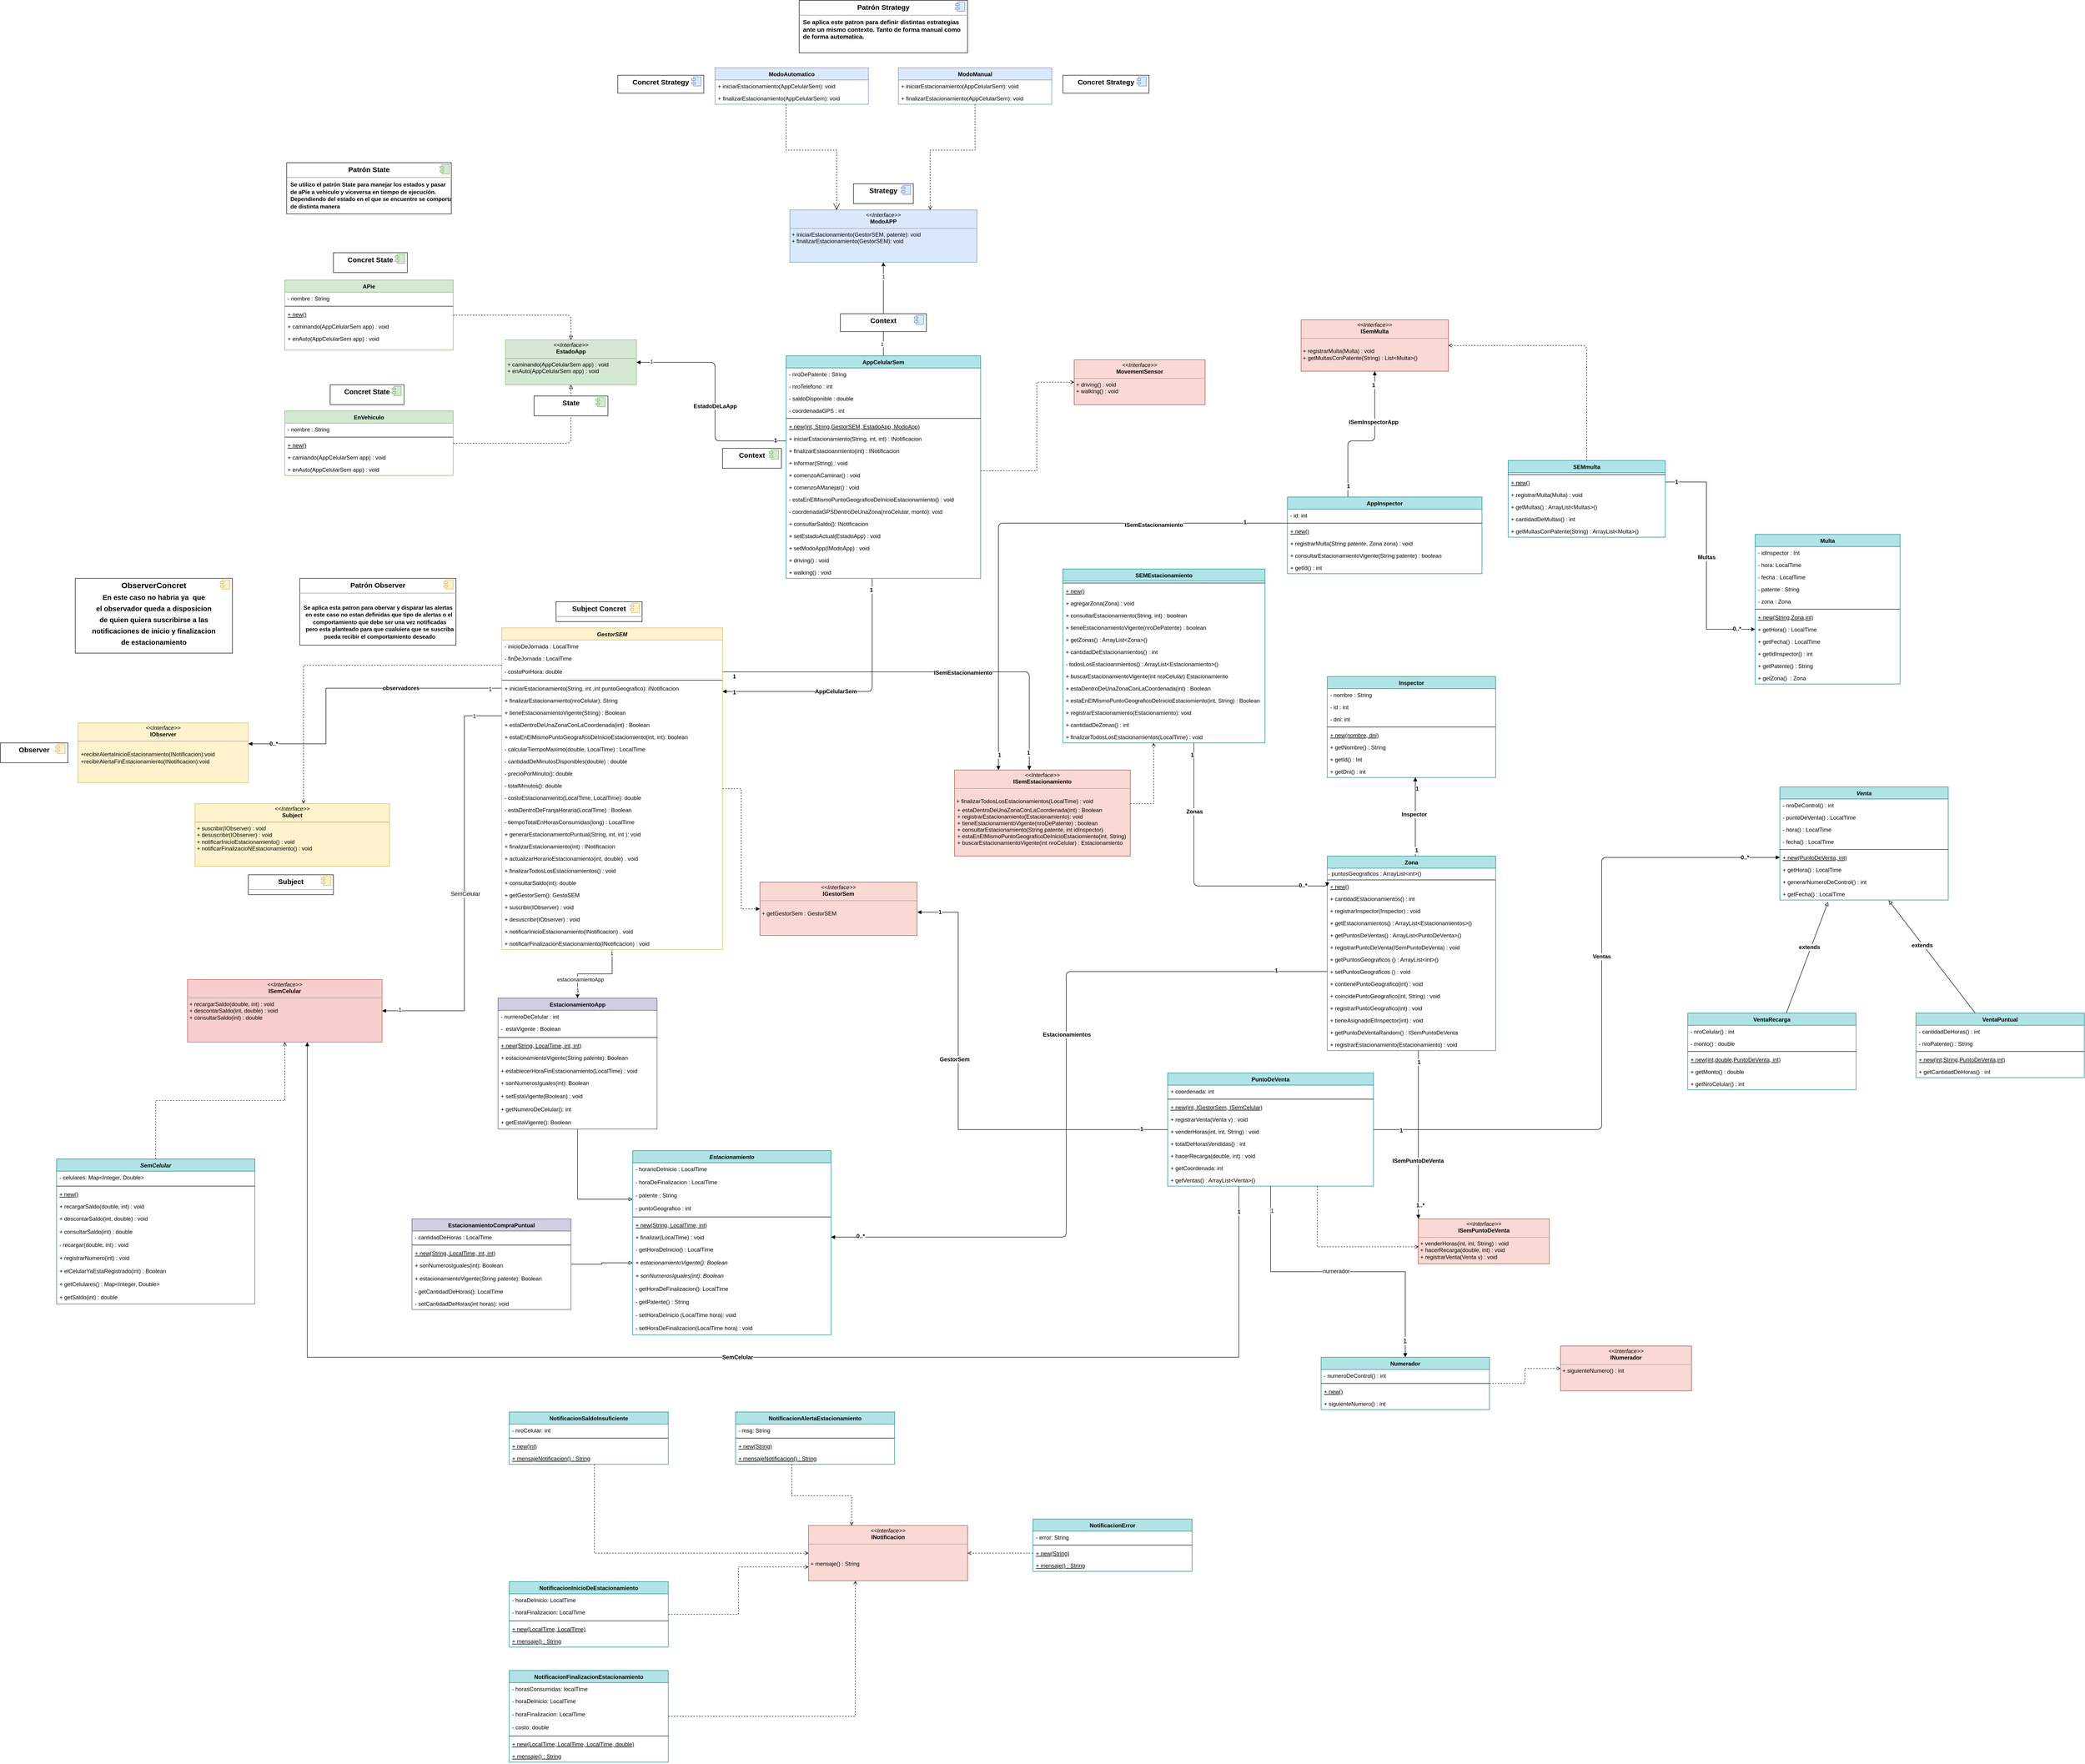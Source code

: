 <mxfile version="15.5.7" type="device"><diagram id="rV8upqP86qSiViFsvk_p" name="Page-1"><mxGraphModel dx="3038" dy="3067" grid="1" gridSize="8" guides="1" tooltips="1" connect="1" arrows="1" fold="1" page="1" pageScale="1" pageWidth="827" pageHeight="1169" background="#ffffff" math="0" shadow="0"><root><mxCell id="0"/><mxCell id="1" parent="0"/><mxCell id="STOuCOkYu6bxIN12CHL1-3" value="Estacionamiento" style="swimlane;fontStyle=3;align=center;verticalAlign=top;childLayout=stackLayout;horizontal=1;startSize=26;horizontalStack=0;resizeParent=1;resizeParentMax=0;resizeLast=0;collapsible=1;marginBottom=0;fillColor=#b0e3e6;strokeColor=#0e8088;" parent="1" vertex="1"><mxGeometry x="-152" y="486" width="424" height="394" as="geometry"/></mxCell><mxCell id="STOuCOkYu6bxIN12CHL1-17" value="- horarioDeInicio : LocalTime" style="text;strokeColor=none;fillColor=none;align=left;verticalAlign=top;spacingLeft=4;spacingRight=4;overflow=hidden;rotatable=0;points=[[0,0.5],[1,0.5]];portConstraint=eastwest;" parent="STOuCOkYu6bxIN12CHL1-3" vertex="1"><mxGeometry y="26" width="424" height="28" as="geometry"/></mxCell><mxCell id="OfaXrlLK5pIBY_3yoyQ8-69" value="- horaDeFinalizacion : LocalTime" style="text;strokeColor=none;fillColor=none;align=left;verticalAlign=top;spacingLeft=4;spacingRight=4;overflow=hidden;rotatable=0;points=[[0,0.5],[1,0.5]];portConstraint=eastwest;" parent="STOuCOkYu6bxIN12CHL1-3" vertex="1"><mxGeometry y="54" width="424" height="28" as="geometry"/></mxCell><mxCell id="STOuCOkYu6bxIN12CHL1-18" value="- patente : String" style="text;strokeColor=none;fillColor=none;align=left;verticalAlign=top;spacingLeft=4;spacingRight=4;overflow=hidden;rotatable=0;points=[[0,0.5],[1,0.5]];portConstraint=eastwest;" parent="STOuCOkYu6bxIN12CHL1-3" vertex="1"><mxGeometry y="82" width="424" height="28" as="geometry"/></mxCell><mxCell id="PfGukPVRtOHvyUKqw4z2-378" value="- puntoGeografico : int" style="text;strokeColor=none;fillColor=none;align=left;verticalAlign=top;spacingLeft=4;spacingRight=4;overflow=hidden;rotatable=0;points=[[0,0.5],[1,0.5]];portConstraint=eastwest;" vertex="1" parent="STOuCOkYu6bxIN12CHL1-3"><mxGeometry y="110" width="424" height="28" as="geometry"/></mxCell><mxCell id="STOuCOkYu6bxIN12CHL1-5" value="" style="line;strokeWidth=1;fillColor=none;align=left;verticalAlign=middle;spacingTop=-1;spacingLeft=3;spacingRight=3;rotatable=0;labelPosition=right;points=[];portConstraint=eastwest;" parent="STOuCOkYu6bxIN12CHL1-3" vertex="1"><mxGeometry y="138" width="424" height="8" as="geometry"/></mxCell><mxCell id="STOuCOkYu6bxIN12CHL1-6" value="+ new(String, LocalTime, int)" style="text;strokeColor=none;fillColor=none;align=left;verticalAlign=top;spacingLeft=4;spacingRight=4;overflow=hidden;rotatable=0;points=[[0,0.5],[1,0.5]];portConstraint=eastwest;fontStyle=4" parent="STOuCOkYu6bxIN12CHL1-3" vertex="1"><mxGeometry y="146" width="424" height="26" as="geometry"/></mxCell><mxCell id="STOuCOkYu6bxIN12CHL1-66" value="+ finalizar(LocalTime) : void" style="text;strokeColor=none;fillColor=none;align=left;verticalAlign=top;spacingLeft=4;spacingRight=4;overflow=hidden;rotatable=0;points=[[0,0.5],[1,0.5]];portConstraint=eastwest;fontStyle=0" parent="STOuCOkYu6bxIN12CHL1-3" vertex="1"><mxGeometry y="172" width="424" height="26" as="geometry"/></mxCell><mxCell id="EUw2SikorreZj4jUmtQM-32" value="- getHoraDeInicio() : LocalTime" style="text;strokeColor=none;fillColor=none;align=left;verticalAlign=top;spacingLeft=4;spacingRight=4;overflow=hidden;rotatable=0;points=[[0,0.5],[1,0.5]];portConstraint=eastwest;" parent="STOuCOkYu6bxIN12CHL1-3" vertex="1"><mxGeometry y="198" width="424" height="28" as="geometry"/></mxCell><mxCell id="sFJii1DzUzVg4H7Skug6-27" value="+ estacionamientoVigente(): Boolean" style="text;strokeColor=none;fillColor=none;align=left;verticalAlign=top;spacingLeft=4;spacingRight=4;overflow=hidden;rotatable=0;points=[[0,0.5],[1,0.5]];portConstraint=eastwest;fontStyle=2" parent="STOuCOkYu6bxIN12CHL1-3" vertex="1"><mxGeometry y="226" width="424" height="28" as="geometry"/></mxCell><mxCell id="PfGukPVRtOHvyUKqw4z2-379" value="+ sonNumerosIguales(int): Boolean" style="text;strokeColor=none;fillColor=none;align=left;verticalAlign=top;spacingLeft=4;spacingRight=4;overflow=hidden;rotatable=0;points=[[0,0.5],[1,0.5]];portConstraint=eastwest;fontStyle=2" vertex="1" parent="STOuCOkYu6bxIN12CHL1-3"><mxGeometry y="254" width="424" height="28" as="geometry"/></mxCell><mxCell id="EUw2SikorreZj4jUmtQM-33" value="- getHoraDeFinalizacion(): LocalTime" style="text;strokeColor=none;fillColor=none;align=left;verticalAlign=top;spacingLeft=4;spacingRight=4;overflow=hidden;rotatable=0;points=[[0,0.5],[1,0.5]];portConstraint=eastwest;" parent="STOuCOkYu6bxIN12CHL1-3" vertex="1"><mxGeometry y="282" width="424" height="28" as="geometry"/></mxCell><mxCell id="EUw2SikorreZj4jUmtQM-34" value="- getPatente() : String" style="text;strokeColor=none;fillColor=none;align=left;verticalAlign=top;spacingLeft=4;spacingRight=4;overflow=hidden;rotatable=0;points=[[0,0.5],[1,0.5]];portConstraint=eastwest;" parent="STOuCOkYu6bxIN12CHL1-3" vertex="1"><mxGeometry y="310" width="424" height="28" as="geometry"/></mxCell><mxCell id="EUw2SikorreZj4jUmtQM-35" value="- setHoraDeInicio (LocalTime hora): void" style="text;strokeColor=none;fillColor=none;align=left;verticalAlign=top;spacingLeft=4;spacingRight=4;overflow=hidden;rotatable=0;points=[[0,0.5],[1,0.5]];portConstraint=eastwest;" parent="STOuCOkYu6bxIN12CHL1-3" vertex="1"><mxGeometry y="338" width="424" height="28" as="geometry"/></mxCell><mxCell id="EUw2SikorreZj4jUmtQM-36" value="- setHoraDeFinalizacion(LocalTime hora) : void" style="text;strokeColor=none;fillColor=none;align=left;verticalAlign=top;spacingLeft=4;spacingRight=4;overflow=hidden;rotatable=0;points=[[0,0.5],[1,0.5]];portConstraint=eastwest;" parent="STOuCOkYu6bxIN12CHL1-3" vertex="1"><mxGeometry y="366" width="424" height="28" as="geometry"/></mxCell><mxCell id="4Xg4kTP-ltBzPF_XabFw-351" style="edgeStyle=elbowEdgeStyle;rounded=1;orthogonalLoop=1;jettySize=auto;html=1;fontSize=11;endArrow=block;endFill=1;elbow=vertical;entryX=1;entryY=0.769;entryDx=0;entryDy=0;entryPerimeter=0;" parent="1" source="STOuCOkYu6bxIN12CHL1-11" target="DMamtowsFYGC6jnVLEyw-24" edge="1"><mxGeometry relative="1" as="geometry"><Array as="points"><mxPoint x="360" y="-496"/><mxPoint x="360" y="-520"/><mxPoint y="-512"/><mxPoint x="40" y="-512"/><mxPoint x="152" y="-512"/><mxPoint x="32" y="-480"/><mxPoint x="-48" y="-496"/><mxPoint x="168" y="-480"/><mxPoint x="88" y="-409"/><mxPoint x="168" y="-400"/></Array><mxPoint x="-24" y="-496" as="targetPoint"/></mxGeometry></mxCell><mxCell id="4Xg4kTP-ltBzPF_XabFw-352" value="1" style="edgeLabel;html=1;align=center;verticalAlign=middle;resizable=0;points=[];fontSize=12;fontStyle=1" parent="4Xg4kTP-ltBzPF_XabFw-351" vertex="1" connectable="0"><mxGeometry x="-0.96" y="-2" relative="1" as="geometry"><mxPoint y="14" as="offset"/></mxGeometry></mxCell><mxCell id="4Xg4kTP-ltBzPF_XabFw-353" value="1" style="edgeLabel;html=1;align=center;verticalAlign=middle;resizable=0;points=[];fontSize=12;fontStyle=1" parent="4Xg4kTP-ltBzPF_XabFw-351" vertex="1" connectable="0"><mxGeometry x="0.912" y="2" relative="1" as="geometry"><mxPoint as="offset"/></mxGeometry></mxCell><mxCell id="4Xg4kTP-ltBzPF_XabFw-354" value="AppCelularSem" style="edgeLabel;html=1;align=center;verticalAlign=middle;resizable=0;points=[];fontSize=12;fontStyle=1" parent="4Xg4kTP-ltBzPF_XabFw-351" vertex="1" connectable="0"><mxGeometry x="0.353" y="4" relative="1" as="geometry"><mxPoint x="60" y="-4" as="offset"/></mxGeometry></mxCell><mxCell id="EUw2SikorreZj4jUmtQM-119" style="edgeStyle=elbowEdgeStyle;rounded=1;orthogonalLoop=1;jettySize=auto;html=1;entryX=1;entryY=0.5;entryDx=0;entryDy=0;fontColor=#000000;endArrow=block;endFill=1;strokeColor=#000000;" parent="1" source="STOuCOkYu6bxIN12CHL1-11" target="PfGukPVRtOHvyUKqw4z2-79" edge="1"><mxGeometry relative="1" as="geometry"><Array as="points"><mxPoint x="24" y="-1032"/><mxPoint x="40" y="-1136"/><mxPoint x="128" y="-1016"/></Array><mxPoint x="-231" y="-1201" as="targetPoint"/></mxGeometry></mxCell><mxCell id="EUw2SikorreZj4jUmtQM-122" value="EstadoDeLaApp" style="edgeLabel;html=1;align=center;verticalAlign=middle;resizable=0;points=[];fontColor=#000000;fontStyle=1;fontSize=12;" parent="EUw2SikorreZj4jUmtQM-119" vertex="1" connectable="0"><mxGeometry x="-0.073" relative="1" as="geometry"><mxPoint as="offset"/></mxGeometry></mxCell><mxCell id="EUw2SikorreZj4jUmtQM-123" value="1" style="edgeLabel;html=1;align=center;verticalAlign=middle;resizable=0;points=[];fontColor=#000000;" parent="EUw2SikorreZj4jUmtQM-119" vertex="1" connectable="0"><mxGeometry x="0.869" y="-2" relative="1" as="geometry"><mxPoint as="offset"/></mxGeometry></mxCell><mxCell id="EUw2SikorreZj4jUmtQM-124" value="1" style="edgeLabel;html=1;align=center;verticalAlign=middle;resizable=0;points=[];fontColor=#000000;fontStyle=1;fontSize=12;" parent="EUw2SikorreZj4jUmtQM-119" vertex="1" connectable="0"><mxGeometry x="-0.904" y="-1" relative="1" as="geometry"><mxPoint as="offset"/></mxGeometry></mxCell><mxCell id="EUw2SikorreZj4jUmtQM-132" style="edgeStyle=elbowEdgeStyle;rounded=0;orthogonalLoop=1;jettySize=auto;html=1;fontColor=#000000;endArrow=open;endFill=0;strokeColor=#000000;dashed=1;" parent="1" source="STOuCOkYu6bxIN12CHL1-11" target="4Xg4kTP-ltBzPF_XabFw-119" edge="1"><mxGeometry relative="1" as="geometry"><Array as="points"><mxPoint x="712" y="-968"/><mxPoint x="640" y="-968"/><mxPoint x="688" y="-1096"/><mxPoint x="648" y="-968"/><mxPoint x="104" y="-840"/><mxPoint x="-112" y="-808"/></Array></mxGeometry></mxCell><mxCell id="OfaXrlLK5pIBY_3yoyQ8-18" style="edgeStyle=orthogonalEdgeStyle;rounded=0;orthogonalLoop=1;jettySize=auto;html=1;entryX=0.5;entryY=1;entryDx=0;entryDy=0;" parent="1" source="STOuCOkYu6bxIN12CHL1-11" target="OfaXrlLK5pIBY_3yoyQ8-5" edge="1"><mxGeometry relative="1" as="geometry"/></mxCell><mxCell id="OfaXrlLK5pIBY_3yoyQ8-23" value="1" style="edgeLabel;html=1;align=center;verticalAlign=middle;resizable=0;points=[];" parent="OfaXrlLK5pIBY_3yoyQ8-18" vertex="1" connectable="0"><mxGeometry x="-0.746" y="3" relative="1" as="geometry"><mxPoint as="offset"/></mxGeometry></mxCell><mxCell id="OfaXrlLK5pIBY_3yoyQ8-24" value="1" style="edgeLabel;html=1;align=center;verticalAlign=middle;resizable=0;points=[];" parent="OfaXrlLK5pIBY_3yoyQ8-18" vertex="1" connectable="0"><mxGeometry x="0.688" relative="1" as="geometry"><mxPoint as="offset"/></mxGeometry></mxCell><mxCell id="STOuCOkYu6bxIN12CHL1-11" value="AppCelularSem" style="swimlane;fontStyle=1;align=center;verticalAlign=top;childLayout=stackLayout;horizontal=1;startSize=26;horizontalStack=0;resizeParent=1;resizeParentMax=0;resizeLast=0;collapsible=1;marginBottom=0;fillColor=#b0e3e6;strokeColor=#0e8088;" parent="1" vertex="1"><mxGeometry x="176" y="-1214" width="416" height="476" as="geometry"/></mxCell><mxCell id="STOuCOkYu6bxIN12CHL1-43" value="- nroDePatente : String" style="text;strokeColor=none;fillColor=none;align=left;verticalAlign=top;spacingLeft=4;spacingRight=4;overflow=hidden;rotatable=0;points=[[0,0.5],[1,0.5]];portConstraint=eastwest;" parent="STOuCOkYu6bxIN12CHL1-11" vertex="1"><mxGeometry y="26" width="416" height="26" as="geometry"/></mxCell><mxCell id="STOuCOkYu6bxIN12CHL1-46" value="- nroTelefono : int" style="text;strokeColor=none;fillColor=none;align=left;verticalAlign=top;spacingLeft=4;spacingRight=4;overflow=hidden;rotatable=0;points=[[0,0.5],[1,0.5]];portConstraint=eastwest;" parent="STOuCOkYu6bxIN12CHL1-11" vertex="1"><mxGeometry y="52" width="416" height="26" as="geometry"/></mxCell><mxCell id="STOuCOkYu6bxIN12CHL1-82" value="- saldoDisponible : double" style="text;strokeColor=none;fillColor=none;align=left;verticalAlign=top;spacingLeft=4;spacingRight=4;overflow=hidden;rotatable=0;points=[[0,0.5],[1,0.5]];portConstraint=eastwest;" parent="STOuCOkYu6bxIN12CHL1-11" vertex="1"><mxGeometry y="78" width="416" height="26" as="geometry"/></mxCell><mxCell id="OfaXrlLK5pIBY_3yoyQ8-42" value="- coordenadaGPS : int" style="text;strokeColor=none;fillColor=none;align=left;verticalAlign=top;spacingLeft=4;spacingRight=4;overflow=hidden;rotatable=0;points=[[0,0.5],[1,0.5]];portConstraint=eastwest;" parent="STOuCOkYu6bxIN12CHL1-11" vertex="1"><mxGeometry y="104" width="416" height="26" as="geometry"/></mxCell><mxCell id="STOuCOkYu6bxIN12CHL1-13" value="" style="line;strokeWidth=1;fillColor=none;align=left;verticalAlign=middle;spacingTop=-1;spacingLeft=3;spacingRight=3;rotatable=0;labelPosition=right;points=[];portConstraint=eastwest;" parent="STOuCOkYu6bxIN12CHL1-11" vertex="1"><mxGeometry y="130" width="416" height="8" as="geometry"/></mxCell><mxCell id="STOuCOkYu6bxIN12CHL1-26" value="+ new(int, String,GestorSEM, EstadoApp, ModoApp)" style="text;strokeColor=none;fillColor=none;align=left;verticalAlign=top;spacingLeft=4;spacingRight=4;overflow=hidden;rotatable=0;points=[[0,0.5],[1,0.5]];portConstraint=eastwest;fontStyle=4" parent="STOuCOkYu6bxIN12CHL1-11" vertex="1"><mxGeometry y="138" width="416" height="26" as="geometry"/></mxCell><mxCell id="STOuCOkYu6bxIN12CHL1-25" value="+ iniciarEstacionamiento(String, int, int) : INotificacion" style="text;strokeColor=none;fillColor=none;align=left;verticalAlign=top;spacingLeft=4;spacingRight=4;overflow=hidden;rotatable=0;points=[[0,0.5],[1,0.5]];portConstraint=eastwest;fontStyle=0" parent="STOuCOkYu6bxIN12CHL1-11" vertex="1"><mxGeometry y="164" width="416" height="26" as="geometry"/></mxCell><mxCell id="4Xg4kTP-ltBzPF_XabFw-355" value="+ finalizarEstacioanmiento(int) : INotificacion" style="text;strokeColor=none;fillColor=none;align=left;verticalAlign=top;spacingLeft=4;spacingRight=4;overflow=hidden;rotatable=0;points=[[0,0.5],[1,0.5]];portConstraint=eastwest;fontStyle=0" parent="STOuCOkYu6bxIN12CHL1-11" vertex="1"><mxGeometry y="190" width="416" height="26" as="geometry"/></mxCell><mxCell id="PfGukPVRtOHvyUKqw4z2-371" value="+ informar(String) : void" style="text;strokeColor=none;fillColor=none;align=left;verticalAlign=top;spacingLeft=4;spacingRight=4;overflow=hidden;rotatable=0;points=[[0,0.5],[1,0.5]];portConstraint=eastwest;fontStyle=0" vertex="1" parent="STOuCOkYu6bxIN12CHL1-11"><mxGeometry y="216" width="416" height="26" as="geometry"/></mxCell><mxCell id="4Xg4kTP-ltBzPF_XabFw-320" value="+ comenzoACaminar() : void" style="text;strokeColor=none;fillColor=none;align=left;verticalAlign=top;spacingLeft=4;spacingRight=4;overflow=hidden;rotatable=0;points=[[0,0.5],[1,0.5]];portConstraint=eastwest;fontStyle=0" parent="STOuCOkYu6bxIN12CHL1-11" vertex="1"><mxGeometry y="242" width="416" height="26" as="geometry"/></mxCell><mxCell id="4Xg4kTP-ltBzPF_XabFw-322" value="+ comenzoAManejar() : void" style="text;strokeColor=none;fillColor=none;align=left;verticalAlign=top;spacingLeft=4;spacingRight=4;overflow=hidden;rotatable=0;points=[[0,0.5],[1,0.5]];portConstraint=eastwest;fontStyle=0" parent="STOuCOkYu6bxIN12CHL1-11" vertex="1"><mxGeometry y="268" width="416" height="26" as="geometry"/></mxCell><mxCell id="PfGukPVRtOHvyUKqw4z2-372" value="- estaEnElMismoPuntoGeograficoDeInicioEstacionamiento() : void" style="text;strokeColor=none;fillColor=none;align=left;verticalAlign=top;spacingLeft=4;spacingRight=4;overflow=hidden;rotatable=0;points=[[0,0.5],[1,0.5]];portConstraint=eastwest;fontStyle=0" vertex="1" parent="STOuCOkYu6bxIN12CHL1-11"><mxGeometry y="294" width="416" height="26" as="geometry"/></mxCell><mxCell id="EUw2SikorreZj4jUmtQM-133" value="- coordenadaGPSDentroDeUnaZona(nroCelular, monto): void" style="text;strokeColor=none;fillColor=none;align=left;verticalAlign=top;spacingLeft=4;spacingRight=4;overflow=hidden;rotatable=0;points=[[0,0.5],[1,0.5]];portConstraint=eastwest;fontStyle=0" parent="STOuCOkYu6bxIN12CHL1-11" vertex="1"><mxGeometry y="320" width="416" height="26" as="geometry"/></mxCell><mxCell id="EUw2SikorreZj4jUmtQM-138" value="+ consultarSaldo(): INotificacion" style="text;strokeColor=none;fillColor=none;align=left;verticalAlign=top;spacingLeft=4;spacingRight=4;overflow=hidden;rotatable=0;points=[[0,0.5],[1,0.5]];portConstraint=eastwest;fontStyle=0" parent="STOuCOkYu6bxIN12CHL1-11" vertex="1"><mxGeometry y="346" width="416" height="26" as="geometry"/></mxCell><mxCell id="4Xg4kTP-ltBzPF_XabFw-223" value="+ setEstadoActual(EstadoApp) : void" style="text;strokeColor=none;fillColor=none;align=left;verticalAlign=top;spacingLeft=4;spacingRight=4;overflow=hidden;rotatable=0;points=[[0,0.5],[1,0.5]];portConstraint=eastwest;fontStyle=0" parent="STOuCOkYu6bxIN12CHL1-11" vertex="1"><mxGeometry y="372" width="416" height="26" as="geometry"/></mxCell><mxCell id="4Xg4kTP-ltBzPF_XabFw-258" value="+ setModoApp(IModoApp) : void" style="text;strokeColor=none;fillColor=none;align=left;verticalAlign=top;spacingLeft=4;spacingRight=4;overflow=hidden;rotatable=0;points=[[0,0.5],[1,0.5]];portConstraint=eastwest;fontStyle=0" parent="STOuCOkYu6bxIN12CHL1-11" vertex="1"><mxGeometry y="398" width="416" height="26" as="geometry"/></mxCell><mxCell id="4Xg4kTP-ltBzPF_XabFw-253" value="+ driving() : void" style="text;strokeColor=none;fillColor=none;align=left;verticalAlign=top;spacingLeft=4;spacingRight=4;overflow=hidden;rotatable=0;points=[[0,0.5],[1,0.5]];portConstraint=eastwest;fontStyle=0" parent="STOuCOkYu6bxIN12CHL1-11" vertex="1"><mxGeometry y="424" width="416" height="26" as="geometry"/></mxCell><mxCell id="4Xg4kTP-ltBzPF_XabFw-252" value="+ walking() : void&#10;" style="text;strokeColor=none;fillColor=none;align=left;verticalAlign=top;spacingLeft=4;spacingRight=4;overflow=hidden;rotatable=0;points=[[0,0.5],[1,0.5]];portConstraint=eastwest;fontStyle=0" parent="STOuCOkYu6bxIN12CHL1-11" vertex="1"><mxGeometry y="450" width="416" height="26" as="geometry"/></mxCell><mxCell id="PfGukPVRtOHvyUKqw4z2-78" style="edgeStyle=orthogonalEdgeStyle;rounded=0;orthogonalLoop=1;jettySize=auto;html=1;entryX=0;entryY=0.786;entryDx=0;entryDy=0;entryPerimeter=0;fontSize=15;fontColor=#000000;endArrow=block;endFill=0;strokeWidth=1;" edge="1" parent="1" source="STOuCOkYu6bxIN12CHL1-103" target="STOuCOkYu6bxIN12CHL1-18"><mxGeometry relative="1" as="geometry"/></mxCell><mxCell id="STOuCOkYu6bxIN12CHL1-103" value="EstacionamientoApp" style="swimlane;fontStyle=1;align=center;verticalAlign=top;childLayout=stackLayout;horizontal=1;startSize=26;horizontalStack=0;resizeParent=1;resizeParentMax=0;resizeLast=0;collapsible=1;marginBottom=0;fillColor=#d0cee2;strokeColor=#56517e;" parent="1" vertex="1"><mxGeometry x="-440" y="160" width="340" height="280" as="geometry"/></mxCell><mxCell id="STOuCOkYu6bxIN12CHL1-128" value="- numeroDeCelular : int" style="text;strokeColor=none;fillColor=none;align=left;verticalAlign=top;spacingLeft=4;spacingRight=4;overflow=hidden;rotatable=0;points=[[0,0.5],[1,0.5]];portConstraint=eastwest;" parent="STOuCOkYu6bxIN12CHL1-103" vertex="1"><mxGeometry y="26" width="340" height="26" as="geometry"/></mxCell><mxCell id="STOuCOkYu6bxIN12CHL1-49" value="-  estaVigente : Boolean" style="text;strokeColor=none;fillColor=none;align=left;verticalAlign=top;spacingLeft=4;spacingRight=4;overflow=hidden;rotatable=0;points=[[0,0.5],[1,0.5]];portConstraint=eastwest;" parent="STOuCOkYu6bxIN12CHL1-103" vertex="1"><mxGeometry y="52" width="340" height="28" as="geometry"/></mxCell><mxCell id="STOuCOkYu6bxIN12CHL1-105" value="" style="line;strokeWidth=1;fillColor=none;align=left;verticalAlign=middle;spacingTop=-1;spacingLeft=3;spacingRight=3;rotatable=0;labelPosition=right;points=[];portConstraint=eastwest;" parent="STOuCOkYu6bxIN12CHL1-103" vertex="1"><mxGeometry y="80" width="340" height="8" as="geometry"/></mxCell><mxCell id="STOuCOkYu6bxIN12CHL1-106" value="+ new(String, LocalTime, int, int)" style="text;strokeColor=none;fillColor=none;align=left;verticalAlign=top;spacingLeft=4;spacingRight=4;overflow=hidden;rotatable=0;points=[[0,0.5],[1,0.5]];portConstraint=eastwest;fontStyle=4" parent="STOuCOkYu6bxIN12CHL1-103" vertex="1"><mxGeometry y="88" width="340" height="26" as="geometry"/></mxCell><mxCell id="sFJii1DzUzVg4H7Skug6-25" value="+ estacionamientoVigente(String patente): Boolean" style="text;strokeColor=none;fillColor=none;align=left;verticalAlign=top;spacingLeft=4;spacingRight=4;overflow=hidden;rotatable=0;points=[[0,0.5],[1,0.5]];portConstraint=eastwest;fontStyle=0" parent="STOuCOkYu6bxIN12CHL1-103" vertex="1"><mxGeometry y="114" width="340" height="28" as="geometry"/></mxCell><mxCell id="STOuCOkYu6bxIN12CHL1-108" value="+ establecerHoraFinEstacionamiento(LocalTime) : void" style="text;strokeColor=none;fillColor=none;align=left;verticalAlign=top;spacingLeft=4;spacingRight=4;overflow=hidden;rotatable=0;points=[[0,0.5],[1,0.5]];portConstraint=eastwest;fontStyle=0" parent="STOuCOkYu6bxIN12CHL1-103" vertex="1"><mxGeometry y="142" width="340" height="26" as="geometry"/></mxCell><mxCell id="PfGukPVRtOHvyUKqw4z2-381" value="+ sonNumerosIguales(int): Boolean" style="text;strokeColor=none;fillColor=none;align=left;verticalAlign=top;spacingLeft=4;spacingRight=4;overflow=hidden;rotatable=0;points=[[0,0.5],[1,0.5]];portConstraint=eastwest;fontStyle=0" vertex="1" parent="STOuCOkYu6bxIN12CHL1-103"><mxGeometry y="168" width="340" height="28" as="geometry"/></mxCell><mxCell id="PfGukPVRtOHvyUKqw4z2-75" value="+ setEstaVigente(Boolean) : void" style="text;strokeColor=none;fillColor=none;align=left;verticalAlign=top;spacingLeft=4;spacingRight=4;overflow=hidden;rotatable=0;points=[[0,0.5],[1,0.5]];portConstraint=eastwest;" vertex="1" parent="STOuCOkYu6bxIN12CHL1-103"><mxGeometry y="196" width="340" height="28" as="geometry"/></mxCell><mxCell id="PfGukPVRtOHvyUKqw4z2-383" value="+ getNumeroDeCelular(): int" style="text;strokeColor=none;fillColor=none;align=left;verticalAlign=top;spacingLeft=4;spacingRight=4;overflow=hidden;rotatable=0;points=[[0,0.5],[1,0.5]];portConstraint=eastwest;" vertex="1" parent="STOuCOkYu6bxIN12CHL1-103"><mxGeometry y="224" width="340" height="28" as="geometry"/></mxCell><mxCell id="PfGukPVRtOHvyUKqw4z2-382" value="+ getEstaVigente(): Boolean" style="text;strokeColor=none;fillColor=none;align=left;verticalAlign=top;spacingLeft=4;spacingRight=4;overflow=hidden;rotatable=0;points=[[0,0.5],[1,0.5]];portConstraint=eastwest;" vertex="1" parent="STOuCOkYu6bxIN12CHL1-103"><mxGeometry y="252" width="340" height="28" as="geometry"/></mxCell><mxCell id="STOuCOkYu6bxIN12CHL1-120" value="Inspector" style="swimlane;fontStyle=1;align=center;verticalAlign=top;childLayout=stackLayout;horizontal=1;startSize=26;horizontalStack=0;resizeParent=1;resizeParentMax=0;resizeLast=0;collapsible=1;marginBottom=0;fillColor=#b0e3e6;strokeColor=#0e8088;" parent="1" vertex="1"><mxGeometry x="1333.23" y="-528" width="360" height="216" as="geometry"/></mxCell><mxCell id="STOuCOkYu6bxIN12CHL1-121" value="- nombre : String" style="text;strokeColor=none;fillColor=none;align=left;verticalAlign=top;spacingLeft=4;spacingRight=4;overflow=hidden;rotatable=0;points=[[0,0.5],[1,0.5]];portConstraint=eastwest;" parent="STOuCOkYu6bxIN12CHL1-120" vertex="1"><mxGeometry y="26" width="360" height="26" as="geometry"/></mxCell><mxCell id="EUw2SikorreZj4jUmtQM-139" value="- id : int" style="text;strokeColor=none;fillColor=none;align=left;verticalAlign=top;spacingLeft=4;spacingRight=4;overflow=hidden;rotatable=0;points=[[0,0.5],[1,0.5]];portConstraint=eastwest;" parent="STOuCOkYu6bxIN12CHL1-120" vertex="1"><mxGeometry y="52" width="360" height="26" as="geometry"/></mxCell><mxCell id="STOuCOkYu6bxIN12CHL1-164" value="- dni: int" style="text;strokeColor=none;fillColor=none;align=left;verticalAlign=top;spacingLeft=4;spacingRight=4;overflow=hidden;rotatable=0;points=[[0,0.5],[1,0.5]];portConstraint=eastwest;" parent="STOuCOkYu6bxIN12CHL1-120" vertex="1"><mxGeometry y="78" width="360" height="26" as="geometry"/></mxCell><mxCell id="STOuCOkYu6bxIN12CHL1-122" value="" style="line;strokeWidth=1;fillColor=none;align=left;verticalAlign=middle;spacingTop=-1;spacingLeft=3;spacingRight=3;rotatable=0;labelPosition=right;points=[];portConstraint=eastwest;" parent="STOuCOkYu6bxIN12CHL1-120" vertex="1"><mxGeometry y="104" width="360" height="8" as="geometry"/></mxCell><mxCell id="STOuCOkYu6bxIN12CHL1-123" value="+ new(nombre, dni)" style="text;strokeColor=none;fillColor=none;align=left;verticalAlign=top;spacingLeft=4;spacingRight=4;overflow=hidden;rotatable=0;points=[[0,0.5],[1,0.5]];portConstraint=eastwest;fontStyle=4" parent="STOuCOkYu6bxIN12CHL1-120" vertex="1"><mxGeometry y="112" width="360" height="26" as="geometry"/></mxCell><mxCell id="4Xg4kTP-ltBzPF_XabFw-25" value="+ getNombre() : String" style="text;strokeColor=none;fillColor=none;align=left;verticalAlign=top;spacingLeft=4;spacingRight=4;overflow=hidden;rotatable=0;points=[[0,0.5],[1,0.5]];portConstraint=eastwest;fontStyle=0" parent="STOuCOkYu6bxIN12CHL1-120" vertex="1"><mxGeometry y="138" width="360" height="26" as="geometry"/></mxCell><mxCell id="EUw2SikorreZj4jUmtQM-146" value="+ getId() : Int" style="text;strokeColor=none;fillColor=none;align=left;verticalAlign=top;spacingLeft=4;spacingRight=4;overflow=hidden;rotatable=0;points=[[0,0.5],[1,0.5]];portConstraint=eastwest;fontStyle=0" parent="STOuCOkYu6bxIN12CHL1-120" vertex="1"><mxGeometry y="164" width="360" height="26" as="geometry"/></mxCell><mxCell id="4Xg4kTP-ltBzPF_XabFw-26" value="+ getDni() : int" style="text;strokeColor=none;fillColor=none;align=left;verticalAlign=top;spacingLeft=4;spacingRight=4;overflow=hidden;rotatable=0;points=[[0,0.5],[1,0.5]];portConstraint=eastwest;fontStyle=0" parent="STOuCOkYu6bxIN12CHL1-120" vertex="1"><mxGeometry y="190" width="360" height="26" as="geometry"/></mxCell><mxCell id="STOuCOkYu6bxIN12CHL1-129" value="Multa" style="swimlane;fontStyle=1;align=center;verticalAlign=top;childLayout=stackLayout;horizontal=1;startSize=26;horizontalStack=0;resizeParent=1;resizeParentMax=0;resizeLast=0;collapsible=1;marginBottom=0;fillColor=#b0e3e6;strokeColor=#0e8088;" parent="1" vertex="1"><mxGeometry x="2248" y="-832" width="310" height="320" as="geometry"/></mxCell><mxCell id="EUw2SikorreZj4jUmtQM-141" value="- idInspector : Int" style="text;strokeColor=none;fillColor=none;align=left;verticalAlign=top;spacingLeft=4;spacingRight=4;overflow=hidden;rotatable=0;points=[[0,0.5],[1,0.5]];portConstraint=eastwest;" parent="STOuCOkYu6bxIN12CHL1-129" vertex="1"><mxGeometry y="26" width="310" height="26" as="geometry"/></mxCell><mxCell id="STOuCOkYu6bxIN12CHL1-130" value="- hora: LocalTime" style="text;strokeColor=none;fillColor=none;align=left;verticalAlign=top;spacingLeft=4;spacingRight=4;overflow=hidden;rotatable=0;points=[[0,0.5],[1,0.5]];portConstraint=eastwest;" parent="STOuCOkYu6bxIN12CHL1-129" vertex="1"><mxGeometry y="52" width="310" height="26" as="geometry"/></mxCell><mxCell id="4Xg4kTP-ltBzPF_XabFw-83" value="- fecha : LocalTime" style="text;strokeColor=none;fillColor=none;align=left;verticalAlign=top;spacingLeft=4;spacingRight=4;overflow=hidden;rotatable=0;points=[[0,0.5],[1,0.5]];portConstraint=eastwest;" parent="STOuCOkYu6bxIN12CHL1-129" vertex="1"><mxGeometry y="78" width="310" height="26" as="geometry"/></mxCell><mxCell id="4Xg4kTP-ltBzPF_XabFw-84" value="- patente : String" style="text;strokeColor=none;fillColor=none;align=left;verticalAlign=top;spacingLeft=4;spacingRight=4;overflow=hidden;rotatable=0;points=[[0,0.5],[1,0.5]];portConstraint=eastwest;" parent="STOuCOkYu6bxIN12CHL1-129" vertex="1"><mxGeometry y="104" width="310" height="26" as="geometry"/></mxCell><mxCell id="4Xg4kTP-ltBzPF_XabFw-88" value="- zona : Zona" style="text;strokeColor=none;fillColor=none;align=left;verticalAlign=top;spacingLeft=4;spacingRight=4;overflow=hidden;rotatable=0;points=[[0,0.5],[1,0.5]];portConstraint=eastwest;" parent="STOuCOkYu6bxIN12CHL1-129" vertex="1"><mxGeometry y="130" width="310" height="26" as="geometry"/></mxCell><mxCell id="STOuCOkYu6bxIN12CHL1-131" value="" style="line;strokeWidth=1;fillColor=none;align=left;verticalAlign=middle;spacingTop=-1;spacingLeft=3;spacingRight=3;rotatable=0;labelPosition=right;points=[];portConstraint=eastwest;" parent="STOuCOkYu6bxIN12CHL1-129" vertex="1"><mxGeometry y="156" width="310" height="8" as="geometry"/></mxCell><mxCell id="STOuCOkYu6bxIN12CHL1-132" value="+ new(String,Zona,int)" style="text;strokeColor=none;fillColor=none;align=left;verticalAlign=top;spacingLeft=4;spacingRight=4;overflow=hidden;rotatable=0;points=[[0,0.5],[1,0.5]];portConstraint=eastwest;fontStyle=4" parent="STOuCOkYu6bxIN12CHL1-129" vertex="1"><mxGeometry y="164" width="310" height="26" as="geometry"/></mxCell><mxCell id="4Xg4kTP-ltBzPF_XabFw-81" value="+ getHora() : LocalTime" style="text;strokeColor=none;fillColor=none;align=left;verticalAlign=top;spacingLeft=4;spacingRight=4;overflow=hidden;rotatable=0;points=[[0,0.5],[1,0.5]];portConstraint=eastwest;fontStyle=0" parent="STOuCOkYu6bxIN12CHL1-129" vertex="1"><mxGeometry y="190" width="310" height="26" as="geometry"/></mxCell><mxCell id="4Xg4kTP-ltBzPF_XabFw-85" value="+ getFecha() : LocalTime" style="text;strokeColor=none;fillColor=none;align=left;verticalAlign=top;spacingLeft=4;spacingRight=4;overflow=hidden;rotatable=0;points=[[0,0.5],[1,0.5]];portConstraint=eastwest;fontStyle=0" parent="STOuCOkYu6bxIN12CHL1-129" vertex="1"><mxGeometry y="216" width="310" height="26" as="geometry"/></mxCell><mxCell id="PfGukPVRtOHvyUKqw4z2-271" value="+ getIdInspector() : int" style="text;strokeColor=none;fillColor=none;align=left;verticalAlign=top;spacingLeft=4;spacingRight=4;overflow=hidden;rotatable=0;points=[[0,0.5],[1,0.5]];portConstraint=eastwest;fontStyle=0" vertex="1" parent="STOuCOkYu6bxIN12CHL1-129"><mxGeometry y="242" width="310" height="26" as="geometry"/></mxCell><mxCell id="4Xg4kTP-ltBzPF_XabFw-89" value="+ getPatente() : String" style="text;strokeColor=none;fillColor=none;align=left;verticalAlign=top;spacingLeft=4;spacingRight=4;overflow=hidden;rotatable=0;points=[[0,0.5],[1,0.5]];portConstraint=eastwest;fontStyle=0" parent="STOuCOkYu6bxIN12CHL1-129" vertex="1"><mxGeometry y="268" width="310" height="26" as="geometry"/></mxCell><mxCell id="4Xg4kTP-ltBzPF_XabFw-86" value="+ getZona()  : Zona" style="text;strokeColor=none;fillColor=none;align=left;verticalAlign=top;spacingLeft=4;spacingRight=4;overflow=hidden;rotatable=0;points=[[0,0.5],[1,0.5]];portConstraint=eastwest;fontStyle=0" parent="STOuCOkYu6bxIN12CHL1-129" vertex="1"><mxGeometry y="294" width="310" height="26" as="geometry"/></mxCell><mxCell id="-SlK8LWDt3wTBlZdN7Sz-12" style="edgeStyle=orthogonalEdgeStyle;orthogonalLoop=1;jettySize=auto;html=1;rounded=0;entryX=0;entryY=0.5;entryDx=0;entryDy=0;" parent="1" source="STOuCOkYu6bxIN12CHL1-144" target="4Xg4kTP-ltBzPF_XabFw-81" edge="1"><mxGeometry relative="1" as="geometry"><Array as="points"><mxPoint x="2144" y="-944"/><mxPoint x="2144" y="-629"/></Array></mxGeometry></mxCell><mxCell id="-SlK8LWDt3wTBlZdN7Sz-13" value="1" style="edgeLabel;html=1;align=center;verticalAlign=middle;resizable=0;points=[];fontStyle=1;fontSize=12;" parent="-SlK8LWDt3wTBlZdN7Sz-12" vertex="1" connectable="0"><mxGeometry x="-0.771" y="3" relative="1" as="geometry"><mxPoint x="-34" y="3" as="offset"/></mxGeometry></mxCell><mxCell id="-SlK8LWDt3wTBlZdN7Sz-14" value="0..*" style="edgeLabel;html=1;align=center;verticalAlign=middle;resizable=0;points=[];fontStyle=1;fontSize=12;" parent="-SlK8LWDt3wTBlZdN7Sz-12" vertex="1" connectable="0"><mxGeometry x="0.729" y="1" relative="1" as="geometry"><mxPoint x="29" as="offset"/></mxGeometry></mxCell><mxCell id="-SlK8LWDt3wTBlZdN7Sz-15" value="Multas" style="edgeLabel;html=1;align=center;verticalAlign=middle;resizable=0;points=[];fontSize=12;fontStyle=1" parent="-SlK8LWDt3wTBlZdN7Sz-12" vertex="1" connectable="0"><mxGeometry x="-0.257" y="1" relative="1" as="geometry"><mxPoint x="-1" y="60" as="offset"/></mxGeometry></mxCell><mxCell id="EUw2SikorreZj4jUmtQM-89" style="edgeStyle=elbowEdgeStyle;rounded=1;orthogonalLoop=1;jettySize=auto;html=1;dashed=1;fontColor=#000000;endArrow=open;endFill=0;strokeColor=#000000;" parent="1" source="STOuCOkYu6bxIN12CHL1-144" target="STOuCOkYu6bxIN12CHL1-199" edge="1"><mxGeometry relative="1" as="geometry"><Array as="points"><mxPoint x="1888" y="-1032"/><mxPoint x="1776.23" y="-888"/></Array></mxGeometry></mxCell><mxCell id="STOuCOkYu6bxIN12CHL1-144" value="SEMmulta" style="swimlane;fontStyle=1;align=center;verticalAlign=top;childLayout=stackLayout;horizontal=1;startSize=26;horizontalStack=0;resizeParent=1;resizeParentMax=0;resizeLast=0;collapsible=1;marginBottom=0;fillColor=#b0e3e6;strokeColor=#0e8088;" parent="1" vertex="1"><mxGeometry x="1720" y="-990" width="336" height="164" as="geometry"/></mxCell><mxCell id="STOuCOkYu6bxIN12CHL1-146" value="" style="line;strokeWidth=1;fillColor=none;align=left;verticalAlign=middle;spacingTop=-1;spacingLeft=3;spacingRight=3;rotatable=0;labelPosition=right;points=[];portConstraint=eastwest;" parent="STOuCOkYu6bxIN12CHL1-144" vertex="1"><mxGeometry y="26" width="336" height="8" as="geometry"/></mxCell><mxCell id="STOuCOkYu6bxIN12CHL1-147" value="+ new()" style="text;strokeColor=none;fillColor=none;align=left;verticalAlign=top;spacingLeft=4;spacingRight=4;overflow=hidden;rotatable=0;points=[[0,0.5],[1,0.5]];portConstraint=eastwest;fontStyle=4" parent="STOuCOkYu6bxIN12CHL1-144" vertex="1"><mxGeometry y="34" width="336" height="26" as="geometry"/></mxCell><mxCell id="4Xg4kTP-ltBzPF_XabFw-20" value="+ registrarMulta(Multa) : void" style="text;strokeColor=none;fillColor=none;align=left;verticalAlign=top;spacingLeft=4;spacingRight=4;overflow=hidden;rotatable=0;points=[[0,0.5],[1,0.5]];portConstraint=eastwest;fontStyle=0" parent="STOuCOkYu6bxIN12CHL1-144" vertex="1"><mxGeometry y="60" width="336" height="26" as="geometry"/></mxCell><mxCell id="4Xg4kTP-ltBzPF_XabFw-28" value="+ getMultas() : ArrayList&lt;Multas&gt;()" style="text;strokeColor=none;fillColor=none;align=left;verticalAlign=top;spacingLeft=4;spacingRight=4;overflow=hidden;rotatable=0;points=[[0,0.5],[1,0.5]];portConstraint=eastwest;fontStyle=0" parent="STOuCOkYu6bxIN12CHL1-144" vertex="1"><mxGeometry y="86" width="336" height="26" as="geometry"/></mxCell><mxCell id="4Xg4kTP-ltBzPF_XabFw-29" value="+ cantidadDeMultas() : int" style="text;strokeColor=none;fillColor=none;align=left;verticalAlign=top;spacingLeft=4;spacingRight=4;overflow=hidden;rotatable=0;points=[[0,0.5],[1,0.5]];portConstraint=eastwest;fontStyle=0" parent="STOuCOkYu6bxIN12CHL1-144" vertex="1"><mxGeometry y="112" width="336" height="26" as="geometry"/></mxCell><mxCell id="EUw2SikorreZj4jUmtQM-143" value="+ getMultasConPatente(String) : ArrayList&lt;Multa&gt;()" style="text;strokeColor=none;fillColor=none;align=left;verticalAlign=top;spacingLeft=4;spacingRight=4;overflow=hidden;rotatable=0;points=[[0,0.5],[1,0.5]];portConstraint=eastwest;fontStyle=0" parent="STOuCOkYu6bxIN12CHL1-144" vertex="1"><mxGeometry y="138" width="336" height="26" as="geometry"/></mxCell><mxCell id="STOuCOkYu6bxIN12CHL1-199" value="&lt;p style=&quot;margin: 0px ; margin-top: 4px ; text-align: center&quot;&gt;&lt;i&gt;&amp;lt;&amp;lt;Interface&amp;gt;&amp;gt;&lt;/i&gt;&lt;br&gt;&lt;b&gt;ISemMulta&lt;/b&gt;&lt;/p&gt;&lt;hr size=&quot;1&quot;&gt;&lt;p style=&quot;margin: 0px ; margin-left: 4px&quot;&gt;&lt;br&gt;&lt;/p&gt;&lt;p style=&quot;margin: 0px ; margin-left: 4px&quot;&gt;+ registrarMulta(Multa) : void&lt;br&gt;&lt;/p&gt;&lt;p style=&quot;margin: 0px ; margin-left: 4px&quot;&gt;+&amp;nbsp;getMultasConPatente(String) : List&amp;lt;Multa&amp;gt;()&lt;/p&gt;&lt;p style=&quot;margin: 0px ; margin-left: 4px&quot;&gt;&lt;br&gt;&lt;/p&gt;" style="verticalAlign=top;align=left;overflow=fill;fontSize=12;fontFamily=Helvetica;html=1;fillColor=#fad9d5;strokeColor=#ae4132;" parent="1" vertex="1"><mxGeometry x="1277.23" y="-1291" width="315" height="110" as="geometry"/></mxCell><mxCell id="EUw2SikorreZj4jUmtQM-44" style="edgeStyle=orthogonalEdgeStyle;rounded=1;orthogonalLoop=1;jettySize=auto;html=1;entryX=0.523;entryY=0.981;entryDx=0;entryDy=0;entryPerimeter=0;endArrow=block;endFill=1;" parent="1" source="-SlK8LWDt3wTBlZdN7Sz-19" target="4Xg4kTP-ltBzPF_XabFw-26" edge="1"><mxGeometry relative="1" as="geometry"><Array as="points"><mxPoint x="1521.23" y="-104"/><mxPoint x="1521.23" y="-104"/></Array></mxGeometry></mxCell><mxCell id="EUw2SikorreZj4jUmtQM-45" value="1" style="edgeLabel;html=1;align=center;verticalAlign=middle;resizable=0;points=[];fontStyle=1;fontSize=12;" parent="EUw2SikorreZj4jUmtQM-44" vertex="1" connectable="0"><mxGeometry x="0.82" y="-3" relative="1" as="geometry"><mxPoint y="9" as="offset"/></mxGeometry></mxCell><mxCell id="EUw2SikorreZj4jUmtQM-46" value="1" style="edgeLabel;html=1;align=center;verticalAlign=middle;resizable=0;points=[];fontStyle=1;fontSize=12;" parent="EUw2SikorreZj4jUmtQM-44" vertex="1" connectable="0"><mxGeometry x="-0.858" y="-2" relative="1" as="geometry"><mxPoint as="offset"/></mxGeometry></mxCell><mxCell id="EUw2SikorreZj4jUmtQM-47" value="Inspector" style="edgeLabel;html=1;align=center;verticalAlign=middle;resizable=0;points=[];fontSize=12;fontStyle=1" parent="EUw2SikorreZj4jUmtQM-44" vertex="1" connectable="0"><mxGeometry x="-0.172" y="2" relative="1" as="geometry"><mxPoint x="-1" y="-19" as="offset"/></mxGeometry></mxCell><mxCell id="EUw2SikorreZj4jUmtQM-48" style="edgeStyle=orthogonalEdgeStyle;rounded=0;orthogonalLoop=1;jettySize=auto;html=1;endArrow=block;endFill=1;strokeWidth=1;" parent="1" source="-SlK8LWDt3wTBlZdN7Sz-19" target="sFJii1DzUzVg4H7Skug6-8" edge="1"><mxGeometry relative="1" as="geometry"><Array as="points"><mxPoint x="1508" y="248"/><mxPoint x="1640" y="248"/></Array></mxGeometry></mxCell><mxCell id="EUw2SikorreZj4jUmtQM-49" value="1" style="edgeLabel;html=1;align=center;verticalAlign=middle;resizable=0;points=[];fontStyle=1;fontSize=12;" parent="EUw2SikorreZj4jUmtQM-48" vertex="1" connectable="0"><mxGeometry x="-0.862" y="1" relative="1" as="geometry"><mxPoint as="offset"/></mxGeometry></mxCell><mxCell id="EUw2SikorreZj4jUmtQM-50" value="&lt;b style=&quot;background-color: rgb(248 , 249 , 250)&quot;&gt;ISemPuntoDeVenta&lt;/b&gt;" style="edgeLabel;html=1;align=center;verticalAlign=middle;resizable=0;points=[];fontSize=12;fontStyle=1" parent="EUw2SikorreZj4jUmtQM-48" vertex="1" connectable="0"><mxGeometry x="-0.081" y="-1" relative="1" as="geometry"><mxPoint y="70" as="offset"/></mxGeometry></mxCell><mxCell id="EUw2SikorreZj4jUmtQM-51" value="1..*" style="edgeLabel;html=1;align=center;verticalAlign=middle;resizable=0;points=[];fontStyle=1;fontSize=12;" parent="EUw2SikorreZj4jUmtQM-48" vertex="1" connectable="0"><mxGeometry x="0.836" y="4" relative="1" as="geometry"><mxPoint as="offset"/></mxGeometry></mxCell><mxCell id="EUw2SikorreZj4jUmtQM-111" style="edgeStyle=elbowEdgeStyle;rounded=1;orthogonalLoop=1;jettySize=auto;html=1;fontColor=#000000;endArrow=block;endFill=1;strokeColor=#000000;entryX=1;entryY=0.5;entryDx=0;entryDy=0;exitX=0;exitY=0.5;exitDx=0;exitDy=0;" parent="1" source="OlnYDSlmF5nnZVuqb7cl-3" target="STOuCOkYu6bxIN12CHL1-66" edge="1"><mxGeometry relative="1" as="geometry"><mxPoint x="264" y="589" as="targetPoint"/><Array as="points"><mxPoint x="775" y="112"/><mxPoint x="775" y="104"/></Array></mxGeometry></mxCell><mxCell id="EUw2SikorreZj4jUmtQM-112" value="1" style="edgeLabel;html=1;align=center;verticalAlign=middle;resizable=0;points=[];fontColor=#000000;fontStyle=1;fontSize=12;" parent="EUw2SikorreZj4jUmtQM-111" vertex="1" connectable="0"><mxGeometry x="-0.866" y="-2" relative="1" as="geometry"><mxPoint as="offset"/></mxGeometry></mxCell><mxCell id="EUw2SikorreZj4jUmtQM-113" value="0..*" style="edgeLabel;html=1;align=center;verticalAlign=middle;resizable=0;points=[];fontColor=#000000;fontStyle=1;fontSize=12;" parent="EUw2SikorreZj4jUmtQM-111" vertex="1" connectable="0"><mxGeometry x="0.801" y="-2" relative="1" as="geometry"><mxPoint x="-99" as="offset"/></mxGeometry></mxCell><mxCell id="EUw2SikorreZj4jUmtQM-114" value="Estacionamientos" style="edgeLabel;html=1;align=center;verticalAlign=middle;resizable=0;points=[];fontColor=#000000;fontStyle=1;fontSize=12;" parent="EUw2SikorreZj4jUmtQM-111" vertex="1" connectable="0"><mxGeometry x="0.207" y="-4" relative="1" as="geometry"><mxPoint x="5" y="-290" as="offset"/></mxGeometry></mxCell><mxCell id="-SlK8LWDt3wTBlZdN7Sz-19" value="Zona" style="swimlane;fontStyle=1;align=center;verticalAlign=top;childLayout=stackLayout;horizontal=1;startSize=26;horizontalStack=0;resizeParent=1;resizeParentMax=0;resizeLast=0;collapsible=1;marginBottom=0;fillColor=#b0e3e6;strokeColor=#0e8088;" parent="1" vertex="1"><mxGeometry x="1333.23" y="-144" width="360" height="416" as="geometry"/></mxCell><mxCell id="OfaXrlLK5pIBY_3yoyQ8-85" value="- puntosGeograficos : ArrayList&amp;lt;&lt;span style=&quot;text-align: center&quot;&gt;int&lt;/span&gt;&amp;gt;()&amp;nbsp;&amp;nbsp;" style="text;html=1;align=left;verticalAlign=middle;resizable=0;points=[];autosize=1;strokeColor=none;fillColor=none;" parent="-SlK8LWDt3wTBlZdN7Sz-19" vertex="1"><mxGeometry y="26" width="360" height="24" as="geometry"/></mxCell><mxCell id="-SlK8LWDt3wTBlZdN7Sz-22" value="" style="line;strokeWidth=1;fillColor=none;align=left;verticalAlign=middle;spacingTop=-1;spacingLeft=3;spacingRight=3;rotatable=0;labelPosition=right;points=[];portConstraint=eastwest;" parent="-SlK8LWDt3wTBlZdN7Sz-19" vertex="1"><mxGeometry y="50" width="360" height="2" as="geometry"/></mxCell><mxCell id="-SlK8LWDt3wTBlZdN7Sz-23" value="+ new()" style="text;strokeColor=none;fillColor=none;align=left;verticalAlign=top;spacingLeft=4;spacingRight=4;overflow=hidden;rotatable=0;points=[[0,0.5],[1,0.5]];portConstraint=eastwest;fontStyle=4" parent="-SlK8LWDt3wTBlZdN7Sz-19" vertex="1"><mxGeometry y="52" width="360" height="26" as="geometry"/></mxCell><mxCell id="PfGukPVRtOHvyUKqw4z2-391" value="+ cantidadEstacionamientos() : int" style="text;strokeColor=none;fillColor=none;align=left;verticalAlign=top;spacingLeft=4;spacingRight=4;overflow=hidden;rotatable=0;points=[[0,0.5],[1,0.5]];portConstraint=eastwest;fontStyle=0" vertex="1" parent="-SlK8LWDt3wTBlZdN7Sz-19"><mxGeometry y="78" width="360" height="26" as="geometry"/></mxCell><mxCell id="-SlK8LWDt3wTBlZdN7Sz-64" value="+ registrarInspector(Inspector) : void" style="text;strokeColor=none;fillColor=none;align=left;verticalAlign=top;spacingLeft=4;spacingRight=4;overflow=hidden;rotatable=0;points=[[0,0.5],[1,0.5]];portConstraint=eastwest;fontStyle=0" parent="-SlK8LWDt3wTBlZdN7Sz-19" vertex="1"><mxGeometry y="104" width="360" height="26" as="geometry"/></mxCell><mxCell id="EUw2SikorreZj4jUmtQM-137" value="+ getEstacionamientos() : ArrayList&lt;Estacionamientos&gt;()" style="text;strokeColor=none;fillColor=none;align=left;verticalAlign=top;spacingLeft=4;spacingRight=4;overflow=hidden;rotatable=0;points=[[0,0.5],[1,0.5]];portConstraint=eastwest;fontStyle=0" parent="-SlK8LWDt3wTBlZdN7Sz-19" vertex="1"><mxGeometry y="130" width="360" height="26" as="geometry"/></mxCell><mxCell id="EUw2SikorreZj4jUmtQM-136" value="+ getPuntosDeVentas() : ArrayList&lt;PuntoDeVenta&gt;()" style="text;strokeColor=none;fillColor=none;align=left;verticalAlign=top;spacingLeft=4;spacingRight=4;overflow=hidden;rotatable=0;points=[[0,0.5],[1,0.5]];portConstraint=eastwest;fontStyle=0" parent="-SlK8LWDt3wTBlZdN7Sz-19" vertex="1"><mxGeometry y="156" width="360" height="26" as="geometry"/></mxCell><mxCell id="-SlK8LWDt3wTBlZdN7Sz-97" value="+ registrarPuntoDeVenta(ISemPuntoDeVenta) : void" style="text;strokeColor=none;fillColor=none;align=left;verticalAlign=top;spacingLeft=4;spacingRight=4;overflow=hidden;rotatable=0;points=[[0,0.5],[1,0.5]];portConstraint=eastwest;fontStyle=0" parent="-SlK8LWDt3wTBlZdN7Sz-19" vertex="1"><mxGeometry y="182" width="360" height="26" as="geometry"/></mxCell><mxCell id="PfGukPVRtOHvyUKqw4z2-3" value="+ getPuntosGeograficos () : ArrayList&lt;int&gt;()" style="text;strokeColor=none;fillColor=none;align=left;verticalAlign=top;spacingLeft=4;spacingRight=4;overflow=hidden;rotatable=0;points=[[0,0.5],[1,0.5]];portConstraint=eastwest;fontStyle=0" vertex="1" parent="-SlK8LWDt3wTBlZdN7Sz-19"><mxGeometry y="208" width="360" height="26" as="geometry"/></mxCell><mxCell id="OlnYDSlmF5nnZVuqb7cl-3" value="+ setPuntosGeograficos () : void" style="text;strokeColor=none;fillColor=none;align=left;verticalAlign=top;spacingLeft=4;spacingRight=4;overflow=hidden;rotatable=0;points=[[0,0.5],[1,0.5]];portConstraint=eastwest;fontStyle=0" parent="-SlK8LWDt3wTBlZdN7Sz-19" vertex="1"><mxGeometry y="234" width="360" height="26" as="geometry"/></mxCell><mxCell id="PfGukPVRtOHvyUKqw4z2-5" value="+ contienePuntoGeografico(int) : void" style="text;strokeColor=none;fillColor=none;align=left;verticalAlign=top;spacingLeft=4;spacingRight=4;overflow=hidden;rotatable=0;points=[[0,0.5],[1,0.5]];portConstraint=eastwest;fontStyle=0" vertex="1" parent="-SlK8LWDt3wTBlZdN7Sz-19"><mxGeometry y="260" width="360" height="26" as="geometry"/></mxCell><mxCell id="PfGukPVRtOHvyUKqw4z2-393" value="+ coincidePuntoGeografico(int, String) : void" style="text;strokeColor=none;fillColor=none;align=left;verticalAlign=top;spacingLeft=4;spacingRight=4;overflow=hidden;rotatable=0;points=[[0,0.5],[1,0.5]];portConstraint=eastwest;fontStyle=0" vertex="1" parent="-SlK8LWDt3wTBlZdN7Sz-19"><mxGeometry y="286" width="360" height="26" as="geometry"/></mxCell><mxCell id="PfGukPVRtOHvyUKqw4z2-4" value="+ registrarPuntoGeografico(int) : void" style="text;strokeColor=none;fillColor=none;align=left;verticalAlign=top;spacingLeft=4;spacingRight=4;overflow=hidden;rotatable=0;points=[[0,0.5],[1,0.5]];portConstraint=eastwest;fontStyle=0" vertex="1" parent="-SlK8LWDt3wTBlZdN7Sz-19"><mxGeometry y="312" width="360" height="26" as="geometry"/></mxCell><mxCell id="PfGukPVRtOHvyUKqw4z2-392" value="+ tieneAsignadoElInspector(int) : void" style="text;strokeColor=none;fillColor=none;align=left;verticalAlign=top;spacingLeft=4;spacingRight=4;overflow=hidden;rotatable=0;points=[[0,0.5],[1,0.5]];portConstraint=eastwest;fontStyle=0" vertex="1" parent="-SlK8LWDt3wTBlZdN7Sz-19"><mxGeometry y="338" width="360" height="26" as="geometry"/></mxCell><mxCell id="EUw2SikorreZj4jUmtQM-144" value="+ getPuntoDeVentaRandom() : ISemPuntoDeVenta" style="text;strokeColor=none;fillColor=none;align=left;verticalAlign=top;spacingLeft=4;spacingRight=4;overflow=hidden;rotatable=0;points=[[0,0.5],[1,0.5]];portConstraint=eastwest;fontStyle=0" parent="-SlK8LWDt3wTBlZdN7Sz-19" vertex="1"><mxGeometry y="364" width="360" height="26" as="geometry"/></mxCell><mxCell id="-SlK8LWDt3wTBlZdN7Sz-98" value="+ registrarEstacionamiento(Estacionamiento) : void" style="text;strokeColor=none;fillColor=none;align=left;verticalAlign=top;spacingLeft=4;spacingRight=4;overflow=hidden;rotatable=0;points=[[0,0.5],[1,0.5]];portConstraint=eastwest;fontStyle=0" parent="-SlK8LWDt3wTBlZdN7Sz-19" vertex="1"><mxGeometry y="390" width="360" height="26" as="geometry"/></mxCell><mxCell id="4Xg4kTP-ltBzPF_XabFw-374" style="edgeStyle=orthogonalEdgeStyle;rounded=0;orthogonalLoop=1;jettySize=auto;html=1;fontSize=12;endArrow=block;endFill=1;endSize=6;startArrow=none;" parent="1" source="DMamtowsFYGC6jnVLEyw-24" target="4Xg4kTP-ltBzPF_XabFw-172" edge="1"><mxGeometry relative="1" as="geometry"><Array as="points"><mxPoint x="-808" y="-503"/><mxPoint x="-808" y="-384"/></Array><mxPoint x="-812" y="-608" as="sourcePoint"/></mxGeometry></mxCell><mxCell id="4Xg4kTP-ltBzPF_XabFw-376" value="0..*" style="edgeLabel;html=1;align=center;verticalAlign=middle;resizable=0;points=[];fontSize=12;fontStyle=1" parent="4Xg4kTP-ltBzPF_XabFw-374" vertex="1" connectable="0"><mxGeometry x="0.927" relative="1" as="geometry"><mxPoint x="30" as="offset"/></mxGeometry></mxCell><mxCell id="4Xg4kTP-ltBzPF_XabFw-377" value="observadores" style="edgeLabel;html=1;align=center;verticalAlign=middle;resizable=0;points=[];fontSize=12;fontStyle=1" parent="4Xg4kTP-ltBzPF_XabFw-374" vertex="1" connectable="0"><mxGeometry x="0.48" y="-2" relative="1" as="geometry"><mxPoint x="162" y="-113" as="offset"/></mxGeometry></mxCell><mxCell id="PfGukPVRtOHvyUKqw4z2-260" value="1" style="edgeLabel;html=1;align=center;verticalAlign=middle;resizable=0;points=[];fontSize=12;fontColor=#000000;" vertex="1" connectable="0" parent="4Xg4kTP-ltBzPF_XabFw-374"><mxGeometry x="-0.923" y="2" relative="1" as="geometry"><mxPoint as="offset"/></mxGeometry></mxCell><mxCell id="EUw2SikorreZj4jUmtQM-38" style="edgeStyle=orthogonalEdgeStyle;rounded=1;orthogonalLoop=1;jettySize=auto;html=1;entryX=0;entryY=0.5;entryDx=0;entryDy=0;endArrow=block;endFill=1;" parent="1" source="-SlK8LWDt3wTBlZdN7Sz-26" target="-SlK8LWDt3wTBlZdN7Sz-23" edge="1"><mxGeometry relative="1" as="geometry"><Array as="points"><mxPoint x="1048" y="-80"/><mxPoint x="1333" y="-80"/></Array></mxGeometry></mxCell><mxCell id="EUw2SikorreZj4jUmtQM-39" value="1" style="edgeLabel;html=1;align=center;verticalAlign=middle;resizable=0;points=[];fontStyle=1;fontSize=12;" parent="EUw2SikorreZj4jUmtQM-38" vertex="1" connectable="0"><mxGeometry x="-0.914" y="-4" relative="1" as="geometry"><mxPoint as="offset"/></mxGeometry></mxCell><mxCell id="EUw2SikorreZj4jUmtQM-40" value="0..*" style="edgeLabel;html=1;align=center;verticalAlign=middle;resizable=0;points=[];fontStyle=1;fontSize=12;" parent="EUw2SikorreZj4jUmtQM-38" vertex="1" connectable="0"><mxGeometry x="0.82" y="1" relative="1" as="geometry"><mxPoint as="offset"/></mxGeometry></mxCell><mxCell id="-SlK8LWDt3wTBlZdN7Sz-26" value="SEMEstacionamiento" style="swimlane;fontStyle=1;align=center;verticalAlign=top;childLayout=stackLayout;horizontal=1;startSize=26;horizontalStack=0;resizeParent=1;resizeParentMax=0;resizeLast=0;collapsible=1;marginBottom=0;fillColor=#b0e3e6;strokeColor=#0e8088;" parent="1" vertex="1"><mxGeometry x="768" y="-758" width="432" height="372" as="geometry"/></mxCell><mxCell id="-SlK8LWDt3wTBlZdN7Sz-29" value="" style="line;strokeWidth=1;fillColor=none;align=left;verticalAlign=middle;spacingTop=-1;spacingLeft=3;spacingRight=3;rotatable=0;labelPosition=right;points=[];portConstraint=eastwest;" parent="-SlK8LWDt3wTBlZdN7Sz-26" vertex="1"><mxGeometry y="26" width="432" height="8" as="geometry"/></mxCell><mxCell id="-SlK8LWDt3wTBlZdN7Sz-30" value="+ new()" style="text;strokeColor=none;fillColor=none;align=left;verticalAlign=top;spacingLeft=4;spacingRight=4;overflow=hidden;rotatable=0;points=[[0,0.5],[1,0.5]];portConstraint=eastwest;fontStyle=4" parent="-SlK8LWDt3wTBlZdN7Sz-26" vertex="1"><mxGeometry y="34" width="432" height="26" as="geometry"/></mxCell><mxCell id="-SlK8LWDt3wTBlZdN7Sz-31" value="+ agregarZona(Zona) : void" style="text;strokeColor=none;fillColor=none;align=left;verticalAlign=top;spacingLeft=4;spacingRight=4;overflow=hidden;rotatable=0;points=[[0,0.5],[1,0.5]];portConstraint=eastwest;fontStyle=0" parent="-SlK8LWDt3wTBlZdN7Sz-26" vertex="1"><mxGeometry y="60" width="432" height="26" as="geometry"/></mxCell><mxCell id="4Xg4kTP-ltBzPF_XabFw-315" value="+ consultarEstacionamiento(String, int) : boolean" style="text;strokeColor=none;fillColor=none;align=left;verticalAlign=top;spacingLeft=4;spacingRight=4;overflow=hidden;rotatable=0;points=[[0,0.5],[1,0.5]];portConstraint=eastwest;fontStyle=0" parent="-SlK8LWDt3wTBlZdN7Sz-26" vertex="1"><mxGeometry y="86" width="432" height="26" as="geometry"/></mxCell><mxCell id="PfGukPVRtOHvyUKqw4z2-386" value="+ tieneEstacionamientoVigente(nroDePatente) : boolean" style="text;strokeColor=none;fillColor=none;align=left;verticalAlign=top;spacingLeft=4;spacingRight=4;overflow=hidden;rotatable=0;points=[[0,0.5],[1,0.5]];portConstraint=eastwest;fontStyle=0" vertex="1" parent="-SlK8LWDt3wTBlZdN7Sz-26"><mxGeometry y="112" width="432" height="26" as="geometry"/></mxCell><mxCell id="PfGukPVRtOHvyUKqw4z2-30" value="+ getZonas() : ArrayList&lt;Zona&gt;()" style="text;strokeColor=none;fillColor=none;align=left;verticalAlign=top;spacingLeft=4;spacingRight=4;overflow=hidden;rotatable=0;points=[[0,0.5],[1,0.5]];portConstraint=eastwest;fontStyle=0" vertex="1" parent="-SlK8LWDt3wTBlZdN7Sz-26"><mxGeometry y="138" width="432" height="26" as="geometry"/></mxCell><mxCell id="4Xg4kTP-ltBzPF_XabFw-72" value="+ cantidadDeEstacionamientos() : int" style="text;strokeColor=none;fillColor=none;align=left;verticalAlign=top;spacingLeft=4;spacingRight=4;overflow=hidden;rotatable=0;points=[[0,0.5],[1,0.5]];portConstraint=eastwest;fontStyle=0" parent="-SlK8LWDt3wTBlZdN7Sz-26" vertex="1"><mxGeometry y="164" width="432" height="26" as="geometry"/></mxCell><mxCell id="PfGukPVRtOHvyUKqw4z2-389" value="- todosLosEstacioanmientos() : ArrayList&lt;Estacionamiento&gt;()" style="text;strokeColor=none;fillColor=none;align=left;verticalAlign=top;spacingLeft=4;spacingRight=4;overflow=hidden;rotatable=0;points=[[0,0.5],[1,0.5]];portConstraint=eastwest;fontStyle=0" vertex="1" parent="-SlK8LWDt3wTBlZdN7Sz-26"><mxGeometry y="190" width="432" height="26" as="geometry"/></mxCell><mxCell id="PfGukPVRtOHvyUKqw4z2-388" value="+ buscarEstacionamientoVigente(int nroCelular) Estacionamiento" style="text;strokeColor=none;fillColor=none;align=left;verticalAlign=top;spacingLeft=4;spacingRight=4;overflow=hidden;rotatable=0;points=[[0,0.5],[1,0.5]];portConstraint=eastwest;fontStyle=0" vertex="1" parent="-SlK8LWDt3wTBlZdN7Sz-26"><mxGeometry y="216" width="432" height="26" as="geometry"/></mxCell><mxCell id="PfGukPVRtOHvyUKqw4z2-49" value="+ estaDentroDeUnaZonaConLaCoordenada(int) : Boolean" style="text;strokeColor=none;fillColor=none;align=left;verticalAlign=top;spacingLeft=4;spacingRight=4;overflow=hidden;rotatable=0;points=[[0,0.5],[1,0.5]];portConstraint=eastwest;fontStyle=0" vertex="1" parent="-SlK8LWDt3wTBlZdN7Sz-26"><mxGeometry y="242" width="432" height="26" as="geometry"/></mxCell><mxCell id="PfGukPVRtOHvyUKqw4z2-387" value="+ estaEnElMismoPuntoGeograficoDeInicioEstaciomiento(int, String) : Boolean" style="text;strokeColor=none;fillColor=none;align=left;verticalAlign=top;spacingLeft=4;spacingRight=4;overflow=hidden;rotatable=0;points=[[0,0.5],[1,0.5]];portConstraint=eastwest;fontStyle=0" vertex="1" parent="-SlK8LWDt3wTBlZdN7Sz-26"><mxGeometry y="268" width="432" height="26" as="geometry"/></mxCell><mxCell id="PfGukPVRtOHvyUKqw4z2-80" value="+ registrarEstacionamiento(Estacionamiento): void" style="text;strokeColor=none;fillColor=none;align=left;verticalAlign=top;spacingLeft=4;spacingRight=4;overflow=hidden;rotatable=0;points=[[0,0.5],[1,0.5]];portConstraint=eastwest;fontStyle=0" vertex="1" parent="-SlK8LWDt3wTBlZdN7Sz-26"><mxGeometry y="294" width="432" height="26" as="geometry"/></mxCell><mxCell id="4Xg4kTP-ltBzPF_XabFw-125" value="+ cantidadDeZonas() : int" style="text;strokeColor=none;fillColor=none;align=left;verticalAlign=top;spacingLeft=4;spacingRight=4;overflow=hidden;rotatable=0;points=[[0,0.5],[1,0.5]];portConstraint=eastwest;fontStyle=0" parent="-SlK8LWDt3wTBlZdN7Sz-26" vertex="1"><mxGeometry y="320" width="432" height="26" as="geometry"/></mxCell><mxCell id="EUw2SikorreZj4jUmtQM-135" value="+ finalizarTodosLosEstacionamientos(LocalTime) : void" style="text;strokeColor=none;fillColor=none;align=left;verticalAlign=top;spacingLeft=4;spacingRight=4;overflow=hidden;rotatable=0;points=[[0,0.5],[1,0.5]];portConstraint=eastwest;fontStyle=0" parent="-SlK8LWDt3wTBlZdN7Sz-26" vertex="1"><mxGeometry y="346" width="432" height="26" as="geometry"/></mxCell><mxCell id="EUw2SikorreZj4jUmtQM-58" style="edgeStyle=orthogonalEdgeStyle;rounded=1;orthogonalLoop=1;jettySize=auto;html=1;entryX=0;entryY=0.5;entryDx=0;entryDy=0;endArrow=block;endFill=1;" parent="1" source="-SlK8LWDt3wTBlZdN7Sz-59" target="-SlK8LWDt3wTBlZdN7Sz-96" edge="1"><mxGeometry relative="1" as="geometry"><Array as="points"><mxPoint x="1920" y="441"/><mxPoint x="1920" y="-141"/></Array></mxGeometry></mxCell><mxCell id="EUw2SikorreZj4jUmtQM-59" value="1" style="edgeLabel;html=1;align=center;verticalAlign=middle;resizable=0;points=[];fontStyle=1;fontSize=12;" parent="EUw2SikorreZj4jUmtQM-58" vertex="1" connectable="0"><mxGeometry x="-0.919" y="-2" relative="1" as="geometry"><mxPoint as="offset"/></mxGeometry></mxCell><mxCell id="EUw2SikorreZj4jUmtQM-60" value="0..*" style="edgeLabel;html=1;align=center;verticalAlign=middle;resizable=0;points=[];fontStyle=1;fontSize=12;" parent="EUw2SikorreZj4jUmtQM-58" vertex="1" connectable="0"><mxGeometry x="0.865" relative="1" as="geometry"><mxPoint x="23" as="offset"/></mxGeometry></mxCell><mxCell id="EUw2SikorreZj4jUmtQM-61" value="Ventas" style="edgeLabel;html=1;align=center;verticalAlign=middle;resizable=0;points=[];fontStyle=1;fontSize=12;" parent="EUw2SikorreZj4jUmtQM-58" vertex="1" connectable="0"><mxGeometry x="0.222" y="1" relative="1" as="geometry"><mxPoint x="1" y="28" as="offset"/></mxGeometry></mxCell><mxCell id="sFJii1DzUzVg4H7Skug6-9" style="edgeStyle=elbowEdgeStyle;rounded=0;orthogonalLoop=1;jettySize=auto;html=1;entryX=0.003;entryY=0.623;entryDx=0;entryDy=0;entryPerimeter=0;dashed=1;endArrow=open;endFill=0;" parent="1" source="-SlK8LWDt3wTBlZdN7Sz-59" target="sFJii1DzUzVg4H7Skug6-8" edge="1"><mxGeometry relative="1" as="geometry"><Array as="points"><mxPoint x="1312" y="592"/><mxPoint x="1200" y="552"/></Array></mxGeometry></mxCell><mxCell id="PfGukPVRtOHvyUKqw4z2-266" style="edgeStyle=orthogonalEdgeStyle;rounded=0;orthogonalLoop=1;jettySize=auto;html=1;fontSize=12;fontColor=#000000;endArrow=block;endFill=1;strokeWidth=1;" edge="1" parent="1" source="-SlK8LWDt3wTBlZdN7Sz-59" target="PfGukPVRtOHvyUKqw4z2-254"><mxGeometry relative="1" as="geometry"><Array as="points"><mxPoint x="1144" y="928"/><mxPoint x="-848" y="928"/></Array></mxGeometry></mxCell><mxCell id="PfGukPVRtOHvyUKqw4z2-267" value="1" style="edgeLabel;html=1;align=center;verticalAlign=middle;resizable=0;points=[];fontSize=12;fontColor=#000000;fontStyle=1" vertex="1" connectable="0" parent="PfGukPVRtOHvyUKqw4z2-266"><mxGeometry x="-0.964" relative="1" as="geometry"><mxPoint as="offset"/></mxGeometry></mxCell><mxCell id="PfGukPVRtOHvyUKqw4z2-268" value="SemCelular" style="edgeLabel;html=1;align=center;verticalAlign=middle;resizable=0;points=[];fontSize=12;fontColor=#000000;fontStyle=1" vertex="1" connectable="0" parent="PfGukPVRtOHvyUKqw4z2-266"><mxGeometry x="0.172" relative="1" as="geometry"><mxPoint x="339" as="offset"/></mxGeometry></mxCell><mxCell id="PfGukPVRtOHvyUKqw4z2-276" style="edgeStyle=orthogonalEdgeStyle;rounded=0;orthogonalLoop=1;jettySize=auto;html=1;entryX=1.002;entryY=0.563;entryDx=0;entryDy=0;entryPerimeter=0;fontSize=12;fontColor=#000000;endArrow=block;endFill=1;strokeWidth=1;" edge="1" parent="1" source="-SlK8LWDt3wTBlZdN7Sz-59" target="PfGukPVRtOHvyUKqw4z2-272"><mxGeometry relative="1" as="geometry"><Array as="points"><mxPoint x="544" y="441"/><mxPoint x="544" y="-24"/></Array></mxGeometry></mxCell><mxCell id="PfGukPVRtOHvyUKqw4z2-277" value="GestorSem" style="edgeLabel;html=1;align=center;verticalAlign=middle;resizable=0;points=[];fontSize=12;fontColor=#000000;fontStyle=1" vertex="1" connectable="0" parent="PfGukPVRtOHvyUKqw4z2-276"><mxGeometry x="-0.7" y="-1" relative="1" as="geometry"><mxPoint x="-306" y="-149" as="offset"/></mxGeometry></mxCell><mxCell id="PfGukPVRtOHvyUKqw4z2-278" value="1" style="edgeLabel;html=1;align=center;verticalAlign=middle;resizable=0;points=[];fontSize=12;fontColor=#000000;fontStyle=1" vertex="1" connectable="0" parent="PfGukPVRtOHvyUKqw4z2-276"><mxGeometry x="0.875" relative="1" as="geometry"><mxPoint x="-15" as="offset"/></mxGeometry></mxCell><mxCell id="PfGukPVRtOHvyUKqw4z2-279" value="1" style="edgeLabel;html=1;align=center;verticalAlign=middle;resizable=0;points=[];fontSize=12;fontColor=#000000;fontStyle=1" vertex="1" connectable="0" parent="PfGukPVRtOHvyUKqw4z2-276"><mxGeometry x="-0.888" y="-1" relative="1" as="geometry"><mxPoint as="offset"/></mxGeometry></mxCell><mxCell id="PfGukPVRtOHvyUKqw4z2-351" style="edgeStyle=orthogonalEdgeStyle;rounded=0;orthogonalLoop=1;jettySize=auto;html=1;fontSize=17;fontColor=#000000;endArrow=block;endFill=1;strokeWidth=1;" edge="1" parent="1" source="-SlK8LWDt3wTBlZdN7Sz-59" target="PfGukPVRtOHvyUKqw4z2-345"><mxGeometry relative="1" as="geometry"/></mxCell><mxCell id="PfGukPVRtOHvyUKqw4z2-352" value="1" style="edgeLabel;html=1;align=center;verticalAlign=middle;resizable=0;points=[];fontSize=12;fontColor=#000000;" vertex="1" connectable="0" parent="PfGukPVRtOHvyUKqw4z2-351"><mxGeometry x="-0.908" y="3" relative="1" as="geometry"><mxPoint y="23" as="offset"/></mxGeometry></mxCell><mxCell id="PfGukPVRtOHvyUKqw4z2-353" value="1" style="edgeLabel;html=1;align=center;verticalAlign=middle;resizable=0;points=[];fontSize=15;fontColor=#000000;" vertex="1" connectable="0" parent="PfGukPVRtOHvyUKqw4z2-351"><mxGeometry x="0.89" y="-1" relative="1" as="geometry"><mxPoint as="offset"/></mxGeometry></mxCell><mxCell id="PfGukPVRtOHvyUKqw4z2-354" value="numerador" style="edgeLabel;html=1;align=center;verticalAlign=middle;resizable=0;points=[];fontSize=12;fontColor=#000000;" vertex="1" connectable="0" parent="PfGukPVRtOHvyUKqw4z2-351"><mxGeometry x="-0.128" y="1" relative="1" as="geometry"><mxPoint x="38" as="offset"/></mxGeometry></mxCell><mxCell id="-SlK8LWDt3wTBlZdN7Sz-59" value="PuntoDeVenta" style="swimlane;fontStyle=1;align=center;verticalAlign=top;childLayout=stackLayout;horizontal=1;startSize=26;horizontalStack=0;resizeParent=1;resizeParentMax=0;resizeLast=0;collapsible=1;marginBottom=0;fillColor=#b0e3e6;strokeColor=#0e8088;" parent="1" vertex="1"><mxGeometry x="992" y="320" width="440" height="242" as="geometry"/></mxCell><mxCell id="4Xg4kTP-ltBzPF_XabFw-298" value="+ coordenada: int" style="text;strokeColor=none;fillColor=none;align=left;verticalAlign=top;spacingLeft=4;spacingRight=4;overflow=hidden;rotatable=0;points=[[0,0.5],[1,0.5]];portConstraint=eastwest;fontStyle=0" parent="-SlK8LWDt3wTBlZdN7Sz-59" vertex="1"><mxGeometry y="26" width="440" height="26" as="geometry"/></mxCell><mxCell id="-SlK8LWDt3wTBlZdN7Sz-62" value="" style="line;strokeWidth=1;fillColor=none;align=left;verticalAlign=middle;spacingTop=-1;spacingLeft=3;spacingRight=3;rotatable=0;labelPosition=right;points=[];portConstraint=eastwest;" parent="-SlK8LWDt3wTBlZdN7Sz-59" vertex="1"><mxGeometry y="52" width="440" height="8" as="geometry"/></mxCell><mxCell id="-SlK8LWDt3wTBlZdN7Sz-63" value="+ new(int, IGestorSem, ISemCelular)" style="text;strokeColor=none;fillColor=none;align=left;verticalAlign=top;spacingLeft=4;spacingRight=4;overflow=hidden;rotatable=0;points=[[0,0.5],[1,0.5]];portConstraint=eastwest;fontStyle=4" parent="-SlK8LWDt3wTBlZdN7Sz-59" vertex="1"><mxGeometry y="60" width="440" height="26" as="geometry"/></mxCell><mxCell id="-SlK8LWDt3wTBlZdN7Sz-70" value="+ registrarVenta(Venta v) : void" style="text;strokeColor=none;fillColor=none;align=left;verticalAlign=top;spacingLeft=4;spacingRight=4;overflow=hidden;rotatable=0;points=[[0,0.5],[1,0.5]];portConstraint=eastwest;fontStyle=0" parent="-SlK8LWDt3wTBlZdN7Sz-59" vertex="1"><mxGeometry y="86" width="440" height="26" as="geometry"/></mxCell><mxCell id="4Xg4kTP-ltBzPF_XabFw-385" value="+ venderHoras(int, int, String) : void" style="text;strokeColor=none;fillColor=none;align=left;verticalAlign=top;spacingLeft=4;spacingRight=4;overflow=hidden;rotatable=0;points=[[0,0.5],[1,0.5]];portConstraint=eastwest;fontStyle=0" parent="-SlK8LWDt3wTBlZdN7Sz-59" vertex="1"><mxGeometry y="112" width="440" height="26" as="geometry"/></mxCell><mxCell id="4Xg4kTP-ltBzPF_XabFw-421" value="+ totalDeHorasVendidas() : int" style="text;strokeColor=none;fillColor=none;align=left;verticalAlign=top;spacingLeft=4;spacingRight=4;overflow=hidden;rotatable=0;points=[[0,0.5],[1,0.5]];portConstraint=eastwest;fontStyle=0" parent="-SlK8LWDt3wTBlZdN7Sz-59" vertex="1"><mxGeometry y="138" width="440" height="26" as="geometry"/></mxCell><mxCell id="4Xg4kTP-ltBzPF_XabFw-386" value="+ hacerRecarga(double, int) : void" style="text;strokeColor=none;fillColor=none;align=left;verticalAlign=top;spacingLeft=4;spacingRight=4;overflow=hidden;rotatable=0;points=[[0,0.5],[1,0.5]];portConstraint=eastwest;fontStyle=0" parent="-SlK8LWDt3wTBlZdN7Sz-59" vertex="1"><mxGeometry y="164" width="440" height="26" as="geometry"/></mxCell><mxCell id="4Xg4kTP-ltBzPF_XabFw-299" value="+ getCoordenada: int" style="text;strokeColor=none;fillColor=none;align=left;verticalAlign=top;spacingLeft=4;spacingRight=4;overflow=hidden;rotatable=0;points=[[0,0.5],[1,0.5]];portConstraint=eastwest;fontStyle=0" parent="-SlK8LWDt3wTBlZdN7Sz-59" vertex="1"><mxGeometry y="190" width="440" height="26" as="geometry"/></mxCell><mxCell id="4Xg4kTP-ltBzPF_XabFw-422" value="+ getVentas() : ArrayList&lt;Venta&gt;()" style="text;strokeColor=none;fillColor=none;align=left;verticalAlign=top;spacingLeft=4;spacingRight=4;overflow=hidden;rotatable=0;points=[[0,0.5],[1,0.5]];portConstraint=eastwest;fontStyle=0" parent="-SlK8LWDt3wTBlZdN7Sz-59" vertex="1"><mxGeometry y="216" width="440" height="26" as="geometry"/></mxCell><mxCell id="4Xg4kTP-ltBzPF_XabFw-294" style="rounded=1;orthogonalLoop=1;jettySize=auto;html=1;fontSize=11;endArrow=block;endFill=0;endSize=6;elbow=vertical;entryX=0.646;entryY=1.038;entryDx=0;entryDy=0;entryPerimeter=0;" parent="1" source="-SlK8LWDt3wTBlZdN7Sz-71" target="4Xg4kTP-ltBzPF_XabFw-291" edge="1"><mxGeometry relative="1" as="geometry"><mxPoint x="2053.03" y="898" as="targetPoint"/></mxGeometry></mxCell><mxCell id="4Xg4kTP-ltBzPF_XabFw-296" value="extends" style="edgeLabel;html=1;align=center;verticalAlign=middle;resizable=0;points=[];fontSize=12;fontStyle=1" parent="4Xg4kTP-ltBzPF_XabFw-294" vertex="1" connectable="0"><mxGeometry x="0.217" y="2" relative="1" as="geometry"><mxPoint as="offset"/></mxGeometry></mxCell><mxCell id="-SlK8LWDt3wTBlZdN7Sz-71" value="VentaPuntual" style="swimlane;fontStyle=1;align=center;verticalAlign=top;childLayout=stackLayout;horizontal=1;startSize=26;horizontalStack=0;resizeParent=1;resizeParentMax=0;resizeLast=0;collapsible=1;marginBottom=0;fillColor=#b0e3e6;strokeColor=#0e8088;" parent="1" vertex="1"><mxGeometry x="2592" y="192" width="360" height="138" as="geometry"/></mxCell><mxCell id="-SlK8LWDt3wTBlZdN7Sz-99" value="- cantidadDeHoras() : int" style="text;strokeColor=none;fillColor=none;align=left;verticalAlign=top;spacingLeft=4;spacingRight=4;overflow=hidden;rotatable=0;points=[[0,0.5],[1,0.5]];portConstraint=eastwest;fontStyle=0" parent="-SlK8LWDt3wTBlZdN7Sz-71" vertex="1"><mxGeometry y="26" width="360" height="26" as="geometry"/></mxCell><mxCell id="4Xg4kTP-ltBzPF_XabFw-387" value="- nroPatente() : String" style="text;strokeColor=none;fillColor=none;align=left;verticalAlign=top;spacingLeft=4;spacingRight=4;overflow=hidden;rotatable=0;points=[[0,0.5],[1,0.5]];portConstraint=eastwest;fontStyle=0" parent="-SlK8LWDt3wTBlZdN7Sz-71" vertex="1"><mxGeometry y="52" width="360" height="26" as="geometry"/></mxCell><mxCell id="-SlK8LWDt3wTBlZdN7Sz-72" value="" style="line;strokeWidth=1;fillColor=none;align=left;verticalAlign=middle;spacingTop=-1;spacingLeft=3;spacingRight=3;rotatable=0;labelPosition=right;points=[];portConstraint=eastwest;" parent="-SlK8LWDt3wTBlZdN7Sz-71" vertex="1"><mxGeometry y="78" width="360" height="8" as="geometry"/></mxCell><mxCell id="-SlK8LWDt3wTBlZdN7Sz-106" value="+ new(int,String,PuntoDeVenta,int)" style="text;strokeColor=none;fillColor=none;align=left;verticalAlign=top;spacingLeft=4;spacingRight=4;overflow=hidden;rotatable=0;points=[[0,0.5],[1,0.5]];portConstraint=eastwest;fontStyle=4" parent="-SlK8LWDt3wTBlZdN7Sz-71" vertex="1"><mxGeometry y="86" width="360" height="26" as="geometry"/></mxCell><mxCell id="4Xg4kTP-ltBzPF_XabFw-419" value="+ getCantidadDeHoras() : int" style="text;strokeColor=none;fillColor=none;align=left;verticalAlign=top;spacingLeft=4;spacingRight=4;overflow=hidden;rotatable=0;points=[[0,0.5],[1,0.5]];portConstraint=eastwest;fontStyle=0" parent="-SlK8LWDt3wTBlZdN7Sz-71" vertex="1"><mxGeometry y="112" width="360" height="26" as="geometry"/></mxCell><mxCell id="4Xg4kTP-ltBzPF_XabFw-293" style="rounded=1;orthogonalLoop=1;jettySize=auto;html=1;entryX=0.286;entryY=1.162;entryDx=0;entryDy=0;entryPerimeter=0;fontSize=11;endArrow=block;endFill=0;endSize=6;elbow=vertical;" parent="1" source="-SlK8LWDt3wTBlZdN7Sz-76" target="4Xg4kTP-ltBzPF_XabFw-291" edge="1"><mxGeometry relative="1" as="geometry"/></mxCell><mxCell id="4Xg4kTP-ltBzPF_XabFw-295" value="extends" style="edgeLabel;html=1;align=center;verticalAlign=middle;resizable=0;points=[];fontSize=12;fontStyle=1" parent="4Xg4kTP-ltBzPF_XabFw-293" vertex="1" connectable="0"><mxGeometry x="0.175" y="4" relative="1" as="geometry"><mxPoint as="offset"/></mxGeometry></mxCell><mxCell id="-SlK8LWDt3wTBlZdN7Sz-76" value="VentaRecarga" style="swimlane;fontStyle=1;align=center;verticalAlign=top;childLayout=stackLayout;horizontal=1;startSize=26;horizontalStack=0;resizeParent=1;resizeParentMax=0;resizeLast=0;collapsible=1;marginBottom=0;fillColor=#b0e3e6;strokeColor=#0e8088;" parent="1" vertex="1"><mxGeometry x="2104" y="192" width="360" height="164" as="geometry"/></mxCell><mxCell id="-SlK8LWDt3wTBlZdN7Sz-100" value="- nroCelular() : int" style="text;strokeColor=none;fillColor=none;align=left;verticalAlign=top;spacingLeft=4;spacingRight=4;overflow=hidden;rotatable=0;points=[[0,0.5],[1,0.5]];portConstraint=eastwest;fontStyle=0" parent="-SlK8LWDt3wTBlZdN7Sz-76" vertex="1"><mxGeometry y="26" width="360" height="26" as="geometry"/></mxCell><mxCell id="-SlK8LWDt3wTBlZdN7Sz-105" value="- monto() : double" style="text;strokeColor=none;fillColor=none;align=left;verticalAlign=top;spacingLeft=4;spacingRight=4;overflow=hidden;rotatable=0;points=[[0,0.5],[1,0.5]];portConstraint=eastwest;fontStyle=0" parent="-SlK8LWDt3wTBlZdN7Sz-76" vertex="1"><mxGeometry y="52" width="360" height="26" as="geometry"/></mxCell><mxCell id="-SlK8LWDt3wTBlZdN7Sz-77" value="" style="line;strokeWidth=1;fillColor=none;align=left;verticalAlign=middle;spacingTop=-1;spacingLeft=3;spacingRight=3;rotatable=0;labelPosition=right;points=[];portConstraint=eastwest;" parent="-SlK8LWDt3wTBlZdN7Sz-76" vertex="1"><mxGeometry y="78" width="360" height="8" as="geometry"/></mxCell><mxCell id="-SlK8LWDt3wTBlZdN7Sz-79" value="+ new(int,double,PuntoDeVenta, int)" style="text;strokeColor=none;fillColor=none;align=left;verticalAlign=top;spacingLeft=4;spacingRight=4;overflow=hidden;rotatable=0;points=[[0,0.5],[1,0.5]];portConstraint=eastwest;fontStyle=4" parent="-SlK8LWDt3wTBlZdN7Sz-76" vertex="1"><mxGeometry y="86" width="360" height="26" as="geometry"/></mxCell><mxCell id="4Xg4kTP-ltBzPF_XabFw-418" value="+ getMonto() : double" style="text;strokeColor=none;fillColor=none;align=left;verticalAlign=top;spacingLeft=4;spacingRight=4;overflow=hidden;rotatable=0;points=[[0,0.5],[1,0.5]];portConstraint=eastwest;fontStyle=0" parent="-SlK8LWDt3wTBlZdN7Sz-76" vertex="1"><mxGeometry y="112" width="360" height="26" as="geometry"/></mxCell><mxCell id="PfGukPVRtOHvyUKqw4z2-394" value="+ getNroCelular() : int" style="text;strokeColor=none;fillColor=none;align=left;verticalAlign=top;spacingLeft=4;spacingRight=4;overflow=hidden;rotatable=0;points=[[0,0.5],[1,0.5]];portConstraint=eastwest;fontStyle=0" vertex="1" parent="-SlK8LWDt3wTBlZdN7Sz-76"><mxGeometry y="138" width="360" height="26" as="geometry"/></mxCell><mxCell id="-SlK8LWDt3wTBlZdN7Sz-83" value="Venta" style="swimlane;fontStyle=3;align=center;verticalAlign=top;childLayout=stackLayout;horizontal=1;startSize=26;horizontalStack=0;resizeParent=1;resizeParentMax=0;resizeLast=0;collapsible=1;marginBottom=0;fillColor=#b0e3e6;strokeColor=#0e8088;" parent="1" vertex="1"><mxGeometry x="2301.03" y="-292" width="360" height="242" as="geometry"/></mxCell><mxCell id="-SlK8LWDt3wTBlZdN7Sz-93" value="- nroDeControl() : int" style="text;strokeColor=none;fillColor=none;align=left;verticalAlign=top;spacingLeft=4;spacingRight=4;overflow=hidden;rotatable=0;points=[[0,0.5],[1,0.5]];portConstraint=eastwest;fontStyle=0" parent="-SlK8LWDt3wTBlZdN7Sz-83" vertex="1"><mxGeometry y="26" width="360" height="26" as="geometry"/></mxCell><mxCell id="PfGukPVRtOHvyUKqw4z2-290" value="- puntoDeVenta() : LocalTime" style="text;strokeColor=none;fillColor=none;align=left;verticalAlign=top;spacingLeft=4;spacingRight=4;overflow=hidden;rotatable=0;points=[[0,0.5],[1,0.5]];portConstraint=eastwest;fontStyle=0" vertex="1" parent="-SlK8LWDt3wTBlZdN7Sz-83"><mxGeometry y="52" width="360" height="26" as="geometry"/></mxCell><mxCell id="-SlK8LWDt3wTBlZdN7Sz-94" value="- hora() : LocalTime" style="text;strokeColor=none;fillColor=none;align=left;verticalAlign=top;spacingLeft=4;spacingRight=4;overflow=hidden;rotatable=0;points=[[0,0.5],[1,0.5]];portConstraint=eastwest;fontStyle=0" parent="-SlK8LWDt3wTBlZdN7Sz-83" vertex="1"><mxGeometry y="78" width="360" height="26" as="geometry"/></mxCell><mxCell id="-SlK8LWDt3wTBlZdN7Sz-95" value="- fecha() : LocalTime" style="text;strokeColor=none;fillColor=none;align=left;verticalAlign=top;spacingLeft=4;spacingRight=4;overflow=hidden;rotatable=0;points=[[0,0.5],[1,0.5]];portConstraint=eastwest;fontStyle=0" parent="-SlK8LWDt3wTBlZdN7Sz-83" vertex="1"><mxGeometry y="104" width="360" height="26" as="geometry"/></mxCell><mxCell id="-SlK8LWDt3wTBlZdN7Sz-84" value="" style="line;strokeWidth=1;fillColor=none;align=left;verticalAlign=middle;spacingTop=-1;spacingLeft=3;spacingRight=3;rotatable=0;labelPosition=right;points=[];portConstraint=eastwest;" parent="-SlK8LWDt3wTBlZdN7Sz-83" vertex="1"><mxGeometry y="130" width="360" height="8" as="geometry"/></mxCell><mxCell id="-SlK8LWDt3wTBlZdN7Sz-96" value="+ new(PuntoDeVenta, int)" style="text;strokeColor=none;fillColor=none;align=left;verticalAlign=top;spacingLeft=4;spacingRight=4;overflow=hidden;rotatable=0;points=[[0,0.5],[1,0.5]];portConstraint=eastwest;fontStyle=4" parent="-SlK8LWDt3wTBlZdN7Sz-83" vertex="1"><mxGeometry y="138" width="360" height="26" as="geometry"/></mxCell><mxCell id="4Xg4kTP-ltBzPF_XabFw-290" value="+ getHora() : LocalTime" style="text;strokeColor=none;fillColor=none;align=left;verticalAlign=top;spacingLeft=4;spacingRight=4;overflow=hidden;rotatable=0;points=[[0,0.5],[1,0.5]];portConstraint=eastwest;fontStyle=0" parent="-SlK8LWDt3wTBlZdN7Sz-83" vertex="1"><mxGeometry y="164" width="360" height="26" as="geometry"/></mxCell><mxCell id="4Xg4kTP-ltBzPF_XabFw-289" value="+ generarNumeroDeControl() : int" style="text;strokeColor=none;fillColor=none;align=left;verticalAlign=top;spacingLeft=4;spacingRight=4;overflow=hidden;rotatable=0;points=[[0,0.5],[1,0.5]];portConstraint=eastwest;fontStyle=0" parent="-SlK8LWDt3wTBlZdN7Sz-83" vertex="1"><mxGeometry y="190" width="360" height="26" as="geometry"/></mxCell><mxCell id="4Xg4kTP-ltBzPF_XabFw-291" value="+ getFecha() : LocalTime" style="text;strokeColor=none;fillColor=none;align=left;verticalAlign=top;spacingLeft=4;spacingRight=4;overflow=hidden;rotatable=0;points=[[0,0.5],[1,0.5]];portConstraint=eastwest;fontStyle=0" parent="-SlK8LWDt3wTBlZdN7Sz-83" vertex="1"><mxGeometry y="216" width="360" height="26" as="geometry"/></mxCell><mxCell id="4Xg4kTP-ltBzPF_XabFw-314" style="edgeStyle=orthogonalEdgeStyle;rounded=1;orthogonalLoop=1;jettySize=auto;html=1;fontSize=12;endArrow=block;endFill=1;endSize=6;entryX=0.25;entryY=0;entryDx=0;entryDy=0;" parent="1" source="4Xg4kTP-ltBzPF_XabFw-11" target="PfGukPVRtOHvyUKqw4z2-44" edge="1"><mxGeometry relative="1" as="geometry"><Array as="points"><mxPoint x="630" y="-856"/></Array></mxGeometry></mxCell><mxCell id="4Xg4kTP-ltBzPF_XabFw-382" value="1" style="edgeLabel;html=1;align=center;verticalAlign=middle;resizable=0;points=[];fontSize=12;fontStyle=1" parent="4Xg4kTP-ltBzPF_XabFw-314" vertex="1" connectable="0"><mxGeometry x="-0.84" y="-2" relative="1" as="geometry"><mxPoint as="offset"/></mxGeometry></mxCell><mxCell id="4Xg4kTP-ltBzPF_XabFw-383" value="1" style="edgeLabel;html=1;align=center;verticalAlign=middle;resizable=0;points=[];fontSize=12;fontStyle=1" parent="4Xg4kTP-ltBzPF_XabFw-314" vertex="1" connectable="0"><mxGeometry x="0.612" y="-4" relative="1" as="geometry"><mxPoint x="6" y="190" as="offset"/></mxGeometry></mxCell><mxCell id="4Xg4kTP-ltBzPF_XabFw-384" value="ISemEstacionamiento" style="edgeLabel;html=1;align=center;verticalAlign=middle;resizable=0;points=[];fontSize=12;fontStyle=1" parent="4Xg4kTP-ltBzPF_XabFw-314" vertex="1" connectable="0"><mxGeometry x="0.315" y="1" relative="1" as="geometry"><mxPoint x="331" y="-132" as="offset"/></mxGeometry></mxCell><mxCell id="4Xg4kTP-ltBzPF_XabFw-396" style="edgeStyle=elbowEdgeStyle;rounded=1;orthogonalLoop=1;jettySize=auto;elbow=vertical;html=1;entryX=0.5;entryY=1;entryDx=0;entryDy=0;fontSize=12;endArrow=block;endFill=1;endSize=6;" parent="1" source="4Xg4kTP-ltBzPF_XabFw-11" target="STOuCOkYu6bxIN12CHL1-199" edge="1"><mxGeometry relative="1" as="geometry"><Array as="points"><mxPoint x="1377.23" y="-1032"/><mxPoint x="1517.23" y="-1064"/><mxPoint x="1461.23" y="-1032"/></Array></mxGeometry></mxCell><mxCell id="4Xg4kTP-ltBzPF_XabFw-397" value="&lt;b&gt;ISemInspectorApp&lt;/b&gt;" style="edgeLabel;html=1;align=center;verticalAlign=middle;resizable=0;points=[];fontSize=12;" parent="4Xg4kTP-ltBzPF_XabFw-396" vertex="1" connectable="0"><mxGeometry x="-0.521" y="-1" relative="1" as="geometry"><mxPoint x="54" y="-82" as="offset"/></mxGeometry></mxCell><mxCell id="4Xg4kTP-ltBzPF_XabFw-398" value="1" style="edgeLabel;html=1;align=center;verticalAlign=middle;resizable=0;points=[];fontSize=12;fontStyle=1" parent="4Xg4kTP-ltBzPF_XabFw-396" vertex="1" connectable="0"><mxGeometry x="-0.855" y="-1" relative="1" as="geometry"><mxPoint as="offset"/></mxGeometry></mxCell><mxCell id="4Xg4kTP-ltBzPF_XabFw-399" value="1" style="edgeLabel;html=1;align=center;verticalAlign=middle;resizable=0;points=[];fontSize=12;fontStyle=1" parent="4Xg4kTP-ltBzPF_XabFw-396" vertex="1" connectable="0"><mxGeometry x="0.82" y="3" relative="1" as="geometry"><mxPoint as="offset"/></mxGeometry></mxCell><mxCell id="4Xg4kTP-ltBzPF_XabFw-11" value="AppInspector" style="swimlane;fontStyle=1;align=center;verticalAlign=top;childLayout=stackLayout;horizontal=1;startSize=26;horizontalStack=0;resizeParent=1;resizeParentMax=0;resizeLast=0;collapsible=1;marginBottom=0;fillColor=#b0e3e6;strokeColor=#0e8088;" parent="1" vertex="1"><mxGeometry x="1248" y="-912" width="416" height="164" as="geometry"/></mxCell><mxCell id="OlnYDSlmF5nnZVuqb7cl-12" value="- id: int" style="text;strokeColor=none;fillColor=none;align=left;verticalAlign=top;spacingLeft=4;spacingRight=4;overflow=hidden;rotatable=0;points=[[0,0.5],[1,0.5]];portConstraint=eastwest;fontStyle=0" parent="4Xg4kTP-ltBzPF_XabFw-11" vertex="1"><mxGeometry y="26" width="416" height="26" as="geometry"/></mxCell><mxCell id="4Xg4kTP-ltBzPF_XabFw-14" value="" style="line;strokeWidth=1;fillColor=none;align=left;verticalAlign=middle;spacingTop=-1;spacingLeft=3;spacingRight=3;rotatable=0;labelPosition=right;points=[];portConstraint=eastwest;" parent="4Xg4kTP-ltBzPF_XabFw-11" vertex="1"><mxGeometry y="52" width="416" height="8" as="geometry"/></mxCell><mxCell id="4Xg4kTP-ltBzPF_XabFw-15" value="+ new()" style="text;strokeColor=none;fillColor=none;align=left;verticalAlign=top;spacingLeft=4;spacingRight=4;overflow=hidden;rotatable=0;points=[[0,0.5],[1,0.5]];portConstraint=eastwest;fontStyle=4" parent="4Xg4kTP-ltBzPF_XabFw-11" vertex="1"><mxGeometry y="60" width="416" height="26" as="geometry"/></mxCell><mxCell id="4Xg4kTP-ltBzPF_XabFw-16" value="+ registrarMulta(String patente, Zona zona) : void" style="text;strokeColor=none;fillColor=none;align=left;verticalAlign=top;spacingLeft=4;spacingRight=4;overflow=hidden;rotatable=0;points=[[0,0.5],[1,0.5]];portConstraint=eastwest;fontStyle=0" parent="4Xg4kTP-ltBzPF_XabFw-11" vertex="1"><mxGeometry y="86" width="416" height="26" as="geometry"/></mxCell><mxCell id="4Xg4kTP-ltBzPF_XabFw-17" value="+ consultarEstacionamientoVigente(String patente) : boolean" style="text;strokeColor=none;fillColor=none;align=left;verticalAlign=top;spacingLeft=4;spacingRight=4;overflow=hidden;rotatable=0;points=[[0,0.5],[1,0.5]];portConstraint=eastwest;fontStyle=0" parent="4Xg4kTP-ltBzPF_XabFw-11" vertex="1"><mxGeometry y="112" width="416" height="26" as="geometry"/></mxCell><mxCell id="PfGukPVRtOHvyUKqw4z2-390" value="+ getId() : int" style="text;strokeColor=none;fillColor=none;align=left;verticalAlign=top;spacingLeft=4;spacingRight=4;overflow=hidden;rotatable=0;points=[[0,0.5],[1,0.5]];portConstraint=eastwest;fontStyle=0" vertex="1" parent="4Xg4kTP-ltBzPF_XabFw-11"><mxGeometry y="138" width="416" height="26" as="geometry"/></mxCell><mxCell id="4Xg4kTP-ltBzPF_XabFw-119" value="&lt;p style=&quot;margin: 0px ; margin-top: 4px ; text-align: center&quot;&gt;&lt;i&gt;&amp;lt;&amp;lt;Interface&amp;gt;&amp;gt;&lt;/i&gt;&lt;br&gt;&lt;b&gt;MovementSensor&lt;/b&gt;&lt;/p&gt;&lt;hr size=&quot;1&quot;&gt;&lt;p style=&quot;margin: 0px ; margin-left: 4px&quot;&gt;+ driving() : void&lt;br&gt;+ walking() : void&lt;/p&gt;&lt;p style=&quot;margin: 0px ; margin-left: 4px&quot;&gt;&lt;br&gt;&lt;/p&gt;" style="verticalAlign=top;align=left;overflow=fill;fontSize=12;fontFamily=Helvetica;html=1;fillColor=#fad9d5;strokeColor=#ae4132;" parent="1" vertex="1"><mxGeometry x="792" y="-1205.5" width="280" height="96" as="geometry"/></mxCell><mxCell id="4Xg4kTP-ltBzPF_XabFw-172" value="&lt;p style=&quot;margin: 0px ; margin-top: 4px ; text-align: center&quot;&gt;&lt;i&gt;&amp;lt;&amp;lt;Interface&amp;gt;&amp;gt;&lt;/i&gt;&lt;br&gt;&lt;b&gt;IObserver&lt;/b&gt;&lt;/p&gt;&lt;hr size=&quot;1&quot;&gt;&lt;p style=&quot;margin: 0px ; margin-left: 4px&quot;&gt;&lt;br&gt;&lt;/p&gt;" style="verticalAlign=top;align=left;overflow=fill;fontSize=12;fontFamily=Helvetica;html=1;fillColor=#fff2cc;strokeColor=#d6b656;" parent="1" vertex="1"><mxGeometry x="-1338" y="-428.75" width="364" height="128" as="geometry"/></mxCell><mxCell id="4Xg4kTP-ltBzPF_XabFw-380" style="edgeStyle=orthogonalEdgeStyle;rounded=1;orthogonalLoop=1;jettySize=auto;html=1;entryX=0.5;entryY=0;entryDx=0;entryDy=0;fontSize=12;endArrow=block;endFill=0;endSize=6;dashed=1;" parent="1" source="4Xg4kTP-ltBzPF_XabFw-183" target="PfGukPVRtOHvyUKqw4z2-79" edge="1"><mxGeometry relative="1" as="geometry"><mxPoint x="-592.08" y="-1186.882" as="targetPoint"/></mxGeometry></mxCell><mxCell id="4Xg4kTP-ltBzPF_XabFw-183" value="APie" style="swimlane;fontStyle=1;align=center;verticalAlign=top;childLayout=stackLayout;horizontal=1;startSize=26;horizontalStack=0;resizeParent=1;resizeParentMax=0;resizeLast=0;collapsible=1;marginBottom=0;fillColor=#d5e8d4;strokeColor=#82b366;" parent="1" vertex="1"><mxGeometry x="-896" y="-1376" width="360" height="150" as="geometry"/></mxCell><mxCell id="4Xg4kTP-ltBzPF_XabFw-184" value="- nombre : String" style="text;strokeColor=none;fillColor=none;align=left;verticalAlign=top;spacingLeft=4;spacingRight=4;overflow=hidden;rotatable=0;points=[[0,0.5],[1,0.5]];portConstraint=eastwest;" parent="4Xg4kTP-ltBzPF_XabFw-183" vertex="1"><mxGeometry y="26" width="360" height="26" as="geometry"/></mxCell><mxCell id="4Xg4kTP-ltBzPF_XabFw-186" value="" style="line;strokeWidth=1;fillColor=none;align=left;verticalAlign=middle;spacingTop=-1;spacingLeft=3;spacingRight=3;rotatable=0;labelPosition=right;points=[];portConstraint=eastwest;" parent="4Xg4kTP-ltBzPF_XabFw-183" vertex="1"><mxGeometry y="52" width="360" height="8" as="geometry"/></mxCell><mxCell id="4Xg4kTP-ltBzPF_XabFw-187" value="+ new()" style="text;strokeColor=none;fillColor=none;align=left;verticalAlign=top;spacingLeft=4;spacingRight=4;overflow=hidden;rotatable=0;points=[[0,0.5],[1,0.5]];portConstraint=eastwest;fontStyle=4" parent="4Xg4kTP-ltBzPF_XabFw-183" vertex="1"><mxGeometry y="60" width="360" height="26" as="geometry"/></mxCell><mxCell id="4Xg4kTP-ltBzPF_XabFw-206" value="+ caminando(AppCelularSem app) : void" style="text;strokeColor=none;fillColor=none;align=left;verticalAlign=top;spacingLeft=4;spacingRight=4;overflow=hidden;rotatable=0;points=[[0,0.5],[1,0.5]];portConstraint=eastwest;fontStyle=0" parent="4Xg4kTP-ltBzPF_XabFw-183" vertex="1"><mxGeometry y="86" width="360" height="26" as="geometry"/></mxCell><mxCell id="4Xg4kTP-ltBzPF_XabFw-205" value="+ enAuto(AppCelularSem app) : void" style="text;strokeColor=none;fillColor=none;align=left;verticalAlign=top;spacingLeft=4;spacingRight=4;overflow=hidden;rotatable=0;points=[[0,0.5],[1,0.5]];portConstraint=eastwest;fontStyle=0" parent="4Xg4kTP-ltBzPF_XabFw-183" vertex="1"><mxGeometry y="112" width="360" height="38" as="geometry"/></mxCell><mxCell id="4Xg4kTP-ltBzPF_XabFw-208" style="rounded=1;orthogonalLoop=1;jettySize=auto;html=1;endArrow=block;endFill=0;endSize=6;dashed=1;edgeStyle=orthogonalEdgeStyle;" parent="1" source="4Xg4kTP-ltBzPF_XabFw-190" target="PfGukPVRtOHvyUKqw4z2-79" edge="1"><mxGeometry relative="1" as="geometry"><mxPoint x="-594.24" y="-1157.294" as="targetPoint"/></mxGeometry></mxCell><mxCell id="4Xg4kTP-ltBzPF_XabFw-190" value="EnVehiculo" style="swimlane;fontStyle=1;align=center;verticalAlign=top;childLayout=stackLayout;horizontal=1;startSize=26;horizontalStack=0;resizeParent=1;resizeParentMax=0;resizeLast=0;collapsible=1;marginBottom=0;fillColor=#d5e8d4;strokeColor=#82b366;" parent="1" vertex="1"><mxGeometry x="-896" y="-1096" width="360" height="138" as="geometry"/></mxCell><mxCell id="4Xg4kTP-ltBzPF_XabFw-191" value="- nombre : String" style="text;strokeColor=none;fillColor=none;align=left;verticalAlign=top;spacingLeft=4;spacingRight=4;overflow=hidden;rotatable=0;points=[[0,0.5],[1,0.5]];portConstraint=eastwest;" parent="4Xg4kTP-ltBzPF_XabFw-190" vertex="1"><mxGeometry y="26" width="360" height="26" as="geometry"/></mxCell><mxCell id="4Xg4kTP-ltBzPF_XabFw-193" value="" style="line;strokeWidth=1;fillColor=none;align=left;verticalAlign=middle;spacingTop=-1;spacingLeft=3;spacingRight=3;rotatable=0;labelPosition=right;points=[];portConstraint=eastwest;" parent="4Xg4kTP-ltBzPF_XabFw-190" vertex="1"><mxGeometry y="52" width="360" height="8" as="geometry"/></mxCell><mxCell id="4Xg4kTP-ltBzPF_XabFw-194" value="+ new()" style="text;strokeColor=none;fillColor=none;align=left;verticalAlign=top;spacingLeft=4;spacingRight=4;overflow=hidden;rotatable=0;points=[[0,0.5],[1,0.5]];portConstraint=eastwest;fontStyle=4" parent="4Xg4kTP-ltBzPF_XabFw-190" vertex="1"><mxGeometry y="60" width="360" height="26" as="geometry"/></mxCell><mxCell id="4Xg4kTP-ltBzPF_XabFw-195" value="+ camiando(AppCelularSem app) : void" style="text;strokeColor=none;fillColor=none;align=left;verticalAlign=top;spacingLeft=4;spacingRight=4;overflow=hidden;rotatable=0;points=[[0,0.5],[1,0.5]];portConstraint=eastwest;fontStyle=0" parent="4Xg4kTP-ltBzPF_XabFw-190" vertex="1"><mxGeometry y="86" width="360" height="26" as="geometry"/></mxCell><mxCell id="4Xg4kTP-ltBzPF_XabFw-204" value="+ enAuto(AppCelularSem app) : void" style="text;strokeColor=none;fillColor=none;align=left;verticalAlign=top;spacingLeft=4;spacingRight=4;overflow=hidden;rotatable=0;points=[[0,0.5],[1,0.5]];portConstraint=eastwest;fontStyle=0" parent="4Xg4kTP-ltBzPF_XabFw-190" vertex="1"><mxGeometry y="112" width="360" height="26" as="geometry"/></mxCell><mxCell id="4Xg4kTP-ltBzPF_XabFw-276" value="&lt;p style=&quot;margin: 0px ; margin-top: 6px ; text-align: center&quot;&gt;&lt;b&gt;&lt;font style=&quot;font-size: 15px&quot;&gt;Patrón State&lt;/font&gt;&lt;/b&gt;&lt;/p&gt;&lt;hr&gt;&lt;p style=&quot;margin: 0px 0px 0px 8px&quot;&gt;&lt;span style=&quot;font-size: 12px ; font-weight: 700 ; text-align: center&quot;&gt;Se utilizo el patrón State para manejar los estados y pasar&amp;nbsp;&lt;/span&gt;&lt;br&gt;&lt;/p&gt;&lt;p style=&quot;margin: 0px 0px 0px 8px&quot;&gt;&lt;span style=&quot;font-size: 12px ; font-weight: 700 ; text-align: center&quot;&gt;de aPie a vehiculo y viceversa en tiempo de ejecución.&lt;/span&gt;&lt;/p&gt;&lt;p style=&quot;margin: 0px 0px 0px 8px&quot;&gt;&lt;span style=&quot;font-size: 12px ; font-weight: 700 ; text-align: center&quot;&gt;Dependiendo del estado en el que se encuentre se comporta&lt;/span&gt;&lt;/p&gt;&lt;p style=&quot;margin: 0px 0px 0px 8px&quot;&gt;&lt;span style=&quot;font-size: 12px ; font-weight: 700 ; text-align: center&quot;&gt;de distinta manera&lt;/span&gt;&lt;/p&gt;" style="align=left;overflow=fill;html=1;dropTarget=0;fontSize=13;" parent="1" vertex="1"><mxGeometry x="-892" y="-1627" width="352" height="109.5" as="geometry"/></mxCell><mxCell id="4Xg4kTP-ltBzPF_XabFw-277" value="" style="shape=component;jettyWidth=8;jettyHeight=4;fontSize=13;fillColor=#d5e8d4;strokeColor=#82b366;" parent="4Xg4kTP-ltBzPF_XabFw-276" vertex="1"><mxGeometry x="1" width="20" height="20" relative="1" as="geometry"><mxPoint x="-24" y="4" as="offset"/></mxGeometry></mxCell><mxCell id="4Xg4kTP-ltBzPF_XabFw-280" value="&lt;p style=&quot;margin: 0px ; margin-top: 6px ; text-align: center&quot;&gt;&lt;b&gt;&lt;font style=&quot;font-size: 15px&quot;&gt;Patrón Observer&lt;/font&gt;&lt;/b&gt;&lt;/p&gt;&lt;hr&gt;&lt;p style=&quot;margin: 0px ; margin-left: 8px&quot;&gt;&lt;br&gt;&lt;/p&gt;&lt;p style=&quot;margin: 0px ; margin-left: 8px&quot;&gt;&lt;span style=&quot;font-size: 12px ; font-weight: 700 ; text-align: center&quot;&gt;Se aplica esta patron para obervar y disparar las alertas&lt;/span&gt;&lt;/p&gt;&lt;p style=&quot;text-align: center ; margin: 0px 0px 0px 8px&quot;&gt;&lt;span style=&quot;font-size: 12px&quot;&gt;&lt;b&gt;en este caso no estan definidas que tipo de alertas o el&amp;nbsp;&lt;/b&gt;&lt;/span&gt;&lt;/p&gt;&lt;p style=&quot;text-align: center ; margin: 0px 0px 0px 8px&quot;&gt;&lt;span style=&quot;font-size: 12px&quot;&gt;&lt;b&gt;comportamiento que debe ser una vez notificadas&lt;/b&gt;&lt;/span&gt;&lt;/p&gt;&lt;p style=&quot;text-align: center ; margin: 0px 0px 0px 8px&quot;&gt;&lt;span style=&quot;font-size: 12px&quot;&gt;&lt;b&gt;pero esta planteado para que cualuiera que se suscriba&lt;/b&gt;&lt;/span&gt;&lt;/p&gt;&lt;p style=&quot;text-align: center ; margin: 0px 0px 0px 8px&quot;&gt;&lt;span style=&quot;font-size: 12px&quot;&gt;&lt;b&gt;pueda recibir el comportamiento deseado&lt;/b&gt;&lt;/span&gt;&lt;/p&gt;" style="align=left;overflow=fill;html=1;dropTarget=0;fontSize=13;" parent="1" vertex="1"><mxGeometry x="-864" y="-738" width="334" height="143" as="geometry"/></mxCell><mxCell id="4Xg4kTP-ltBzPF_XabFw-281" value="" style="shape=component;jettyWidth=8;jettyHeight=4;fontSize=13;fillColor=#fff2cc;strokeColor=#d6b656;" parent="4Xg4kTP-ltBzPF_XabFw-280" vertex="1"><mxGeometry x="1" width="20" height="20" relative="1" as="geometry"><mxPoint x="-26" y="3" as="offset"/></mxGeometry></mxCell><mxCell id="4Xg4kTP-ltBzPF_XabFw-359" value="&lt;p style=&quot;margin: 0px ; margin-top: 4px ; text-align: center&quot;&gt;&lt;i&gt;&amp;lt;&amp;lt;Interface&amp;gt;&amp;gt;&lt;/i&gt;&lt;br&gt;&lt;b&gt;Subject&lt;/b&gt;&lt;/p&gt;&lt;hr size=&quot;1&quot;&gt;&lt;p style=&quot;margin: 0px 0px 0px 4px&quot;&gt;+ suscribir(&lt;span style=&quot;text-align: center&quot;&gt;IObserver&lt;/span&gt;) : void&lt;br&gt;+ desuscribir(&lt;span style=&quot;text-align: center&quot;&gt;IObserver&lt;/span&gt;) : void&lt;br&gt;&lt;/p&gt;&lt;p style=&quot;margin: 0px 0px 0px 4px&quot;&gt;+ notificarInicioEstacionamiento() : void&lt;br&gt;&lt;/p&gt;&lt;p style=&quot;margin: 0px 0px 0px 4px&quot;&gt;+ notificarFinalizacioNEstacionamiento() : void&lt;br&gt;&lt;/p&gt;&lt;p style=&quot;margin: 0px 0px 0px 4px&quot;&gt;&lt;br&gt;&lt;/p&gt;&lt;p style=&quot;margin: 0px 0px 0px 4px&quot;&gt;&lt;br&gt;&lt;/p&gt;&lt;p style=&quot;margin: 0px 0px 0px 4px&quot;&gt;&lt;br&gt;&lt;/p&gt;" style="verticalAlign=top;align=left;overflow=fill;fontSize=12;fontFamily=Helvetica;html=1;fillColor=#fff2cc;strokeColor=#d6b656;" parent="1" vertex="1"><mxGeometry x="-1088" y="-256" width="416" height="134" as="geometry"/></mxCell><mxCell id="EUw2SikorreZj4jUmtQM-74" style="edgeStyle=orthogonalEdgeStyle;rounded=1;orthogonalLoop=1;jettySize=auto;html=1;endArrow=block;endFill=1;" parent="1" source="DMamtowsFYGC6jnVLEyw-20" target="PfGukPVRtOHvyUKqw4z2-44" edge="1"><mxGeometry relative="1" as="geometry"><mxPoint x="760" y="-556" as="targetPoint"/><Array as="points"><mxPoint x="-64" y="-538"/><mxPoint x="696" y="-538"/></Array></mxGeometry></mxCell><mxCell id="EUw2SikorreZj4jUmtQM-75" value="1" style="edgeLabel;html=1;align=center;verticalAlign=middle;resizable=0;points=[];fontStyle=1;fontSize=12;" parent="EUw2SikorreZj4jUmtQM-74" vertex="1" connectable="0"><mxGeometry x="-0.906" y="3" relative="1" as="geometry"><mxPoint x="-16" y="13" as="offset"/></mxGeometry></mxCell><mxCell id="EUw2SikorreZj4jUmtQM-76" value="1" style="edgeLabel;html=1;align=center;verticalAlign=middle;resizable=0;points=[];fontStyle=1;fontSize=12;" parent="EUw2SikorreZj4jUmtQM-74" vertex="1" connectable="0"><mxGeometry x="0.914" y="-2" relative="1" as="geometry"><mxPoint as="offset"/></mxGeometry></mxCell><mxCell id="EUw2SikorreZj4jUmtQM-77" value="&lt;b style=&quot;background-color: rgb(248 , 249 , 250)&quot;&gt;ISemEstacionamiento&lt;/b&gt;" style="edgeLabel;html=1;align=center;verticalAlign=middle;resizable=0;points=[];fontStyle=1;fontSize=12;" parent="EUw2SikorreZj4jUmtQM-74" vertex="1" connectable="0"><mxGeometry x="0.256" y="4" relative="1" as="geometry"><mxPoint x="-30" y="6" as="offset"/></mxGeometry></mxCell><mxCell id="sFJii1DzUzVg4H7Skug6-4" style="edgeStyle=orthogonalEdgeStyle;rounded=0;orthogonalLoop=1;jettySize=auto;html=1;entryX=0.5;entryY=0;entryDx=0;entryDy=0;" parent="1" source="DMamtowsFYGC6jnVLEyw-20" target="STOuCOkYu6bxIN12CHL1-103" edge="1"><mxGeometry relative="1" as="geometry"/></mxCell><mxCell id="sFJii1DzUzVg4H7Skug6-5" value="estacionamientoApp" style="edgeLabel;html=1;align=center;verticalAlign=middle;resizable=0;points=[];" parent="sFJii1DzUzVg4H7Skug6-4" vertex="1" connectable="0"><mxGeometry x="0.217" y="1" relative="1" as="geometry"><mxPoint x="-12" y="11" as="offset"/></mxGeometry></mxCell><mxCell id="sFJii1DzUzVg4H7Skug6-6" value="1" style="edgeLabel;html=1;align=center;verticalAlign=middle;resizable=0;points=[];" parent="sFJii1DzUzVg4H7Skug6-4" vertex="1" connectable="0"><mxGeometry x="-0.91" y="-1" relative="1" as="geometry"><mxPoint as="offset"/></mxGeometry></mxCell><mxCell id="sFJii1DzUzVg4H7Skug6-7" value="1" style="edgeLabel;html=1;align=center;verticalAlign=middle;resizable=0;points=[];" parent="sFJii1DzUzVg4H7Skug6-4" vertex="1" connectable="0"><mxGeometry x="0.811" relative="1" as="geometry"><mxPoint as="offset"/></mxGeometry></mxCell><mxCell id="PfGukPVRtOHvyUKqw4z2-256" style="edgeStyle=orthogonalEdgeStyle;rounded=0;orthogonalLoop=1;jettySize=auto;html=1;entryX=1;entryY=0.5;entryDx=0;entryDy=0;fontSize=12;fontColor=#000000;endArrow=block;endFill=1;strokeWidth=1;" edge="1" parent="1" source="DMamtowsFYGC6jnVLEyw-20" target="PfGukPVRtOHvyUKqw4z2-254"><mxGeometry relative="1" as="geometry"><Array as="points"><mxPoint x="-512" y="-444"/><mxPoint x="-512" y="187"/></Array></mxGeometry></mxCell><mxCell id="PfGukPVRtOHvyUKqw4z2-257" value="1" style="edgeLabel;html=1;align=center;verticalAlign=middle;resizable=0;points=[];fontSize=12;fontColor=#000000;" vertex="1" connectable="0" parent="PfGukPVRtOHvyUKqw4z2-256"><mxGeometry x="0.915" y="-2" relative="1" as="geometry"><mxPoint as="offset"/></mxGeometry></mxCell><mxCell id="PfGukPVRtOHvyUKqw4z2-258" value="1" style="edgeLabel;html=1;align=center;verticalAlign=middle;resizable=0;points=[];fontSize=12;fontColor=#000000;" vertex="1" connectable="0" parent="PfGukPVRtOHvyUKqw4z2-256"><mxGeometry x="-0.867" y="1" relative="1" as="geometry"><mxPoint as="offset"/></mxGeometry></mxCell><mxCell id="PfGukPVRtOHvyUKqw4z2-259" value="SemCelular" style="edgeLabel;html=1;align=center;verticalAlign=middle;resizable=0;points=[];fontSize=12;fontColor=#000000;" vertex="1" connectable="0" parent="PfGukPVRtOHvyUKqw4z2-256"><mxGeometry x="0.039" y="2" relative="1" as="geometry"><mxPoint as="offset"/></mxGeometry></mxCell><mxCell id="PfGukPVRtOHvyUKqw4z2-274" style="edgeStyle=orthogonalEdgeStyle;rounded=0;orthogonalLoop=1;jettySize=auto;html=1;dashed=1;fontSize=12;fontColor=#000000;endArrow=block;endFill=1;strokeWidth=1;" edge="1" parent="1" source="DMamtowsFYGC6jnVLEyw-20" target="PfGukPVRtOHvyUKqw4z2-272"><mxGeometry relative="1" as="geometry"/></mxCell><mxCell id="DMamtowsFYGC6jnVLEyw-20" value="GestorSEM" style="swimlane;fontStyle=3;align=center;verticalAlign=top;childLayout=stackLayout;horizontal=1;startSize=26;horizontalStack=0;resizeParent=1;resizeParentMax=0;resizeLast=0;collapsible=1;marginBottom=0;strokeColor=#d6b656;fillColor=#fff2cc;" parent="1" vertex="1"><mxGeometry x="-432" y="-632" width="472" height="688" as="geometry"/></mxCell><mxCell id="DMamtowsFYGC6jnVLEyw-28" value="- inicioDeJornada : LocalTime" style="text;strokeColor=none;fillColor=none;align=left;verticalAlign=top;spacingLeft=4;spacingRight=4;overflow=hidden;rotatable=0;points=[[0,0.5],[1,0.5]];portConstraint=eastwest;" parent="DMamtowsFYGC6jnVLEyw-20" vertex="1"><mxGeometry y="26" width="472" height="26" as="geometry"/></mxCell><mxCell id="PfGukPVRtOHvyUKqw4z2-51" value="- finDeJornada : LocalTime" style="text;strokeColor=none;fillColor=none;align=left;verticalAlign=top;spacingLeft=4;spacingRight=4;overflow=hidden;rotatable=0;points=[[0,0.5],[1,0.5]];portConstraint=eastwest;" vertex="1" parent="DMamtowsFYGC6jnVLEyw-20"><mxGeometry y="52" width="472" height="28" as="geometry"/></mxCell><mxCell id="DMamtowsFYGC6jnVLEyw-29" value="- costoPorHora: double" style="text;strokeColor=none;fillColor=none;align=left;verticalAlign=top;spacingLeft=4;spacingRight=4;overflow=hidden;rotatable=0;points=[[0,0.5],[1,0.5]];portConstraint=eastwest;" parent="DMamtowsFYGC6jnVLEyw-20" vertex="1"><mxGeometry y="80" width="472" height="28" as="geometry"/></mxCell><mxCell id="DMamtowsFYGC6jnVLEyw-22" value="" style="line;strokeWidth=1;fillColor=none;align=left;verticalAlign=middle;spacingTop=-1;spacingLeft=3;spacingRight=3;rotatable=0;labelPosition=right;points=[];portConstraint=eastwest;" parent="DMamtowsFYGC6jnVLEyw-20" vertex="1"><mxGeometry y="108" width="472" height="8" as="geometry"/></mxCell><mxCell id="DMamtowsFYGC6jnVLEyw-24" value="+ iniciarEstacionamiento(String, int ,int puntoGeografico): INotificacion" style="text;strokeColor=none;fillColor=none;align=left;verticalAlign=top;spacingLeft=4;spacingRight=4;overflow=hidden;rotatable=0;points=[[0,0.5],[1,0.5]];portConstraint=eastwest;fontStyle=0" parent="DMamtowsFYGC6jnVLEyw-20" vertex="1"><mxGeometry y="116" width="472" height="26" as="geometry"/></mxCell><mxCell id="EUw2SikorreZj4jUmtQM-73" value="+ finalizarEstacionamiento(nroCelular): String" style="text;strokeColor=none;fillColor=none;align=left;verticalAlign=top;spacingLeft=4;spacingRight=4;overflow=hidden;rotatable=0;points=[[0,0.5],[1,0.5]];portConstraint=eastwest;fontStyle=0" parent="DMamtowsFYGC6jnVLEyw-20" vertex="1"><mxGeometry y="142" width="472" height="26" as="geometry"/></mxCell><mxCell id="PfGukPVRtOHvyUKqw4z2-357" value="+ tieneEstacionamientoVigente(String) : Boolean" style="text;strokeColor=none;fillColor=none;align=left;verticalAlign=top;spacingLeft=4;spacingRight=4;overflow=hidden;rotatable=0;points=[[0,0.5],[1,0.5]];portConstraint=eastwest;fontStyle=0" vertex="1" parent="DMamtowsFYGC6jnVLEyw-20"><mxGeometry y="168" width="472" height="26" as="geometry"/></mxCell><mxCell id="PfGukPVRtOHvyUKqw4z2-358" value="+ estaDentroDeUnaZonaConLaCoordenada(int) : Boolean" style="text;strokeColor=none;fillColor=none;align=left;verticalAlign=top;spacingLeft=4;spacingRight=4;overflow=hidden;rotatable=0;points=[[0,0.5],[1,0.5]];portConstraint=eastwest;fontStyle=0" vertex="1" parent="DMamtowsFYGC6jnVLEyw-20"><mxGeometry y="194" width="472" height="26" as="geometry"/></mxCell><mxCell id="OlnYDSlmF5nnZVuqb7cl-7" value="+ estaEnElMismoPuntoGeograficoDeInicioEstaciomiento(int, int): boolean" style="text;strokeColor=none;fillColor=none;align=left;verticalAlign=top;spacingLeft=4;spacingRight=4;overflow=hidden;rotatable=0;points=[[0,0.5],[1,0.5]];portConstraint=eastwest;fontStyle=0" parent="DMamtowsFYGC6jnVLEyw-20" vertex="1"><mxGeometry y="220" width="472" height="26" as="geometry"/></mxCell><mxCell id="STOuCOkYu6bxIN12CHL1-107" value="- calcularTiempoMaximo(double, LocalTime) : LocalTime" style="text;strokeColor=none;fillColor=none;align=left;verticalAlign=top;spacingLeft=4;spacingRight=4;overflow=hidden;rotatable=0;points=[[0,0.5],[1,0.5]];portConstraint=eastwest;fontStyle=0" parent="DMamtowsFYGC6jnVLEyw-20" vertex="1"><mxGeometry y="246" width="472" height="26" as="geometry"/></mxCell><mxCell id="PfGukPVRtOHvyUKqw4z2-359" value="- cantidadDeMinutosDisponibles(double) : double" style="text;strokeColor=none;fillColor=none;align=left;verticalAlign=top;spacingLeft=4;spacingRight=4;overflow=hidden;rotatable=0;points=[[0,0.5],[1,0.5]];portConstraint=eastwest;fontStyle=0" vertex="1" parent="DMamtowsFYGC6jnVLEyw-20"><mxGeometry y="272" width="472" height="26" as="geometry"/></mxCell><mxCell id="PfGukPVRtOHvyUKqw4z2-360" value="- precioPorMinuto(): double" style="text;strokeColor=none;fillColor=none;align=left;verticalAlign=top;spacingLeft=4;spacingRight=4;overflow=hidden;rotatable=0;points=[[0,0.5],[1,0.5]];portConstraint=eastwest;fontStyle=0" vertex="1" parent="DMamtowsFYGC6jnVLEyw-20"><mxGeometry y="298" width="472" height="26" as="geometry"/></mxCell><mxCell id="PfGukPVRtOHvyUKqw4z2-364" value="- totalMinutos(): double" style="text;strokeColor=none;fillColor=none;align=left;verticalAlign=top;spacingLeft=4;spacingRight=4;overflow=hidden;rotatable=0;points=[[0,0.5],[1,0.5]];portConstraint=eastwest;fontStyle=0" vertex="1" parent="DMamtowsFYGC6jnVLEyw-20"><mxGeometry y="324" width="472" height="26" as="geometry"/></mxCell><mxCell id="PfGukPVRtOHvyUKqw4z2-365" value="- costoEstacionamiento(LocalTime, LocalTime): double" style="text;strokeColor=none;fillColor=none;align=left;verticalAlign=top;spacingLeft=4;spacingRight=4;overflow=hidden;rotatable=0;points=[[0,0.5],[1,0.5]];portConstraint=eastwest;fontStyle=0" vertex="1" parent="DMamtowsFYGC6jnVLEyw-20"><mxGeometry y="350" width="472" height="26" as="geometry"/></mxCell><mxCell id="PfGukPVRtOHvyUKqw4z2-361" value="- estaDentroDeFranjaHoraria(LocalTime) : Boolean" style="text;strokeColor=none;fillColor=none;align=left;verticalAlign=top;spacingLeft=4;spacingRight=4;overflow=hidden;rotatable=0;points=[[0,0.5],[1,0.5]];portConstraint=eastwest;fontStyle=0" vertex="1" parent="DMamtowsFYGC6jnVLEyw-20"><mxGeometry y="376" width="472" height="26" as="geometry"/></mxCell><mxCell id="PfGukPVRtOHvyUKqw4z2-366" value="- tiempoTotalEnHorasConsumidas(long) : LocalTime" style="text;strokeColor=none;fillColor=none;align=left;verticalAlign=top;spacingLeft=4;spacingRight=4;overflow=hidden;rotatable=0;points=[[0,0.5],[1,0.5]];portConstraint=eastwest;fontStyle=0" vertex="1" parent="DMamtowsFYGC6jnVLEyw-20"><mxGeometry y="402" width="472" height="26" as="geometry"/></mxCell><mxCell id="sFJii1DzUzVg4H7Skug6-3" value="+ generarEstacionamientoPuntual(String, int, int ): void" style="text;strokeColor=none;fillColor=none;align=left;verticalAlign=top;spacingLeft=4;spacingRight=4;overflow=hidden;rotatable=0;points=[[0,0.5],[1,0.5]];portConstraint=eastwest;fontStyle=0" parent="DMamtowsFYGC6jnVLEyw-20" vertex="1"><mxGeometry y="428" width="472" height="26" as="geometry"/></mxCell><mxCell id="sFJii1DzUzVg4H7Skug6-29" value="+ finalizarEstacionamiento(int) : INotificacion" style="text;strokeColor=none;fillColor=none;align=left;verticalAlign=top;spacingLeft=4;spacingRight=4;overflow=hidden;rotatable=0;points=[[0,0.5],[1,0.5]];portConstraint=eastwest;fontStyle=0" parent="DMamtowsFYGC6jnVLEyw-20" vertex="1"><mxGeometry y="454" width="472" height="26" as="geometry"/></mxCell><mxCell id="PfGukPVRtOHvyUKqw4z2-362" value="+ actualizarHorarioEstacionamiento(int, double) . void" style="text;strokeColor=none;fillColor=none;align=left;verticalAlign=top;spacingLeft=4;spacingRight=4;overflow=hidden;rotatable=0;points=[[0,0.5],[1,0.5]];portConstraint=eastwest;fontStyle=0" vertex="1" parent="DMamtowsFYGC6jnVLEyw-20"><mxGeometry y="480" width="472" height="26" as="geometry"/></mxCell><mxCell id="PfGukPVRtOHvyUKqw4z2-363" value="+ finalizarTodosLosEstacionamientos() : void" style="text;strokeColor=none;fillColor=none;align=left;verticalAlign=top;spacingLeft=4;spacingRight=4;overflow=hidden;rotatable=0;points=[[0,0.5],[1,0.5]];portConstraint=eastwest;fontStyle=0" vertex="1" parent="DMamtowsFYGC6jnVLEyw-20"><mxGeometry y="506" width="472" height="26" as="geometry"/></mxCell><mxCell id="DMamtowsFYGC6jnVLEyw-26" value="+ consultarSaldo(int): double" style="text;strokeColor=none;fillColor=none;align=left;verticalAlign=top;spacingLeft=4;spacingRight=4;overflow=hidden;rotatable=0;points=[[0,0.5],[1,0.5]];portConstraint=eastwest;fontStyle=0" parent="DMamtowsFYGC6jnVLEyw-20" vertex="1"><mxGeometry y="532" width="472" height="26" as="geometry"/></mxCell><mxCell id="PfGukPVRtOHvyUKqw4z2-280" value="+ getGestorSem(): GestoSEM" style="text;strokeColor=none;fillColor=none;align=left;verticalAlign=top;spacingLeft=4;spacingRight=4;overflow=hidden;rotatable=0;points=[[0,0.5],[1,0.5]];portConstraint=eastwest;fontStyle=0" vertex="1" parent="DMamtowsFYGC6jnVLEyw-20"><mxGeometry y="558" width="472" height="26" as="geometry"/></mxCell><mxCell id="PfGukPVRtOHvyUKqw4z2-367" value="+ suscribir(IObserver) : void" style="text;strokeColor=none;fillColor=none;align=left;verticalAlign=top;spacingLeft=4;spacingRight=4;overflow=hidden;rotatable=0;points=[[0,0.5],[1,0.5]];portConstraint=eastwest;fontStyle=0" vertex="1" parent="DMamtowsFYGC6jnVLEyw-20"><mxGeometry y="584" width="472" height="26" as="geometry"/></mxCell><mxCell id="PfGukPVRtOHvyUKqw4z2-368" value="+ desuscribir(IObserver) : void" style="text;strokeColor=none;fillColor=none;align=left;verticalAlign=top;spacingLeft=4;spacingRight=4;overflow=hidden;rotatable=0;points=[[0,0.5],[1,0.5]];portConstraint=eastwest;fontStyle=0" vertex="1" parent="DMamtowsFYGC6jnVLEyw-20"><mxGeometry y="610" width="472" height="26" as="geometry"/></mxCell><mxCell id="PfGukPVRtOHvyUKqw4z2-369" value="+ notificarInicioEstacionamiento(INotificacion) . void" style="text;strokeColor=none;fillColor=none;align=left;verticalAlign=top;spacingLeft=4;spacingRight=4;overflow=hidden;rotatable=0;points=[[0,0.5],[1,0.5]];portConstraint=eastwest;fontStyle=0" vertex="1" parent="DMamtowsFYGC6jnVLEyw-20"><mxGeometry y="636" width="472" height="26" as="geometry"/></mxCell><mxCell id="PfGukPVRtOHvyUKqw4z2-370" value="+ notificarFinalizacionEstacionamiento(INotificacion) : void" style="text;strokeColor=none;fillColor=none;align=left;verticalAlign=top;spacingLeft=4;spacingRight=4;overflow=hidden;rotatable=0;points=[[0,0.5],[1,0.5]];portConstraint=eastwest;fontStyle=0" vertex="1" parent="DMamtowsFYGC6jnVLEyw-20"><mxGeometry y="662" width="472" height="26" as="geometry"/></mxCell><mxCell id="OfaXrlLK5pIBY_3yoyQ8-5" value="&lt;p style=&quot;margin: 0px ; margin-top: 4px ; text-align: center&quot;&gt;&lt;i&gt;&amp;lt;&amp;lt;Interface&amp;gt;&amp;gt;&lt;/i&gt;&lt;br&gt;&lt;b&gt;ModoAPP&lt;/b&gt;&lt;/p&gt;&lt;hr size=&quot;1&quot;&gt;&lt;p style=&quot;margin: 0px ; margin-left: 4px&quot;&gt;&lt;span&gt;+ iniciarEstacionamiento(&lt;/span&gt;&lt;span&gt;GestorSEM, patente): void&lt;/span&gt;&lt;/p&gt;&lt;p style=&quot;margin: 0px ; margin-left: 4px&quot;&gt;+ finalizarEstacionamiento(GestorSEM): void&lt;/p&gt;&lt;p style=&quot;margin: 0px ; margin-left: 4px&quot;&gt;&lt;br&gt;&lt;/p&gt;&lt;p style=&quot;margin: 0px ; margin-left: 4px&quot;&gt;&lt;br&gt;&lt;/p&gt;" style="verticalAlign=top;align=left;overflow=fill;fontSize=12;fontFamily=Helvetica;html=1;strokeColor=#6c8ebf;fillColor=#dae8fc;" parent="1" vertex="1"><mxGeometry x="184" y="-1526" width="400" height="112" as="geometry"/></mxCell><mxCell id="OfaXrlLK5pIBY_3yoyQ8-25" style="edgeStyle=orthogonalEdgeStyle;rounded=0;orthogonalLoop=1;jettySize=auto;html=1;dashed=1;fontSize=12;endFill=0;endArrow=open;endSize=12;entryX=0.25;entryY=0;entryDx=0;entryDy=0;" parent="1" source="OfaXrlLK5pIBY_3yoyQ8-10" target="OfaXrlLK5pIBY_3yoyQ8-5" edge="1"><mxGeometry relative="1" as="geometry"><Array as="points"><mxPoint x="176" y="-1654"/><mxPoint x="284" y="-1654"/></Array><mxPoint x="288" y="-1558" as="targetPoint"/></mxGeometry></mxCell><mxCell id="OfaXrlLK5pIBY_3yoyQ8-10" value="ModoAutomatico" style="swimlane;fontStyle=1;align=center;verticalAlign=top;childLayout=stackLayout;horizontal=1;startSize=26;horizontalStack=0;resizeParent=1;resizeParentMax=0;resizeLast=0;collapsible=1;marginBottom=0;strokeColor=#6c8ebf;fillColor=#dae8fc;" parent="1" vertex="1"><mxGeometry x="24" y="-1830" width="328" height="78" as="geometry"/></mxCell><mxCell id="OfaXrlLK5pIBY_3yoyQ8-13" value="+ iniciarEstacionamiento(AppCelularSem): void&#10;" style="text;strokeColor=none;fillColor=none;align=left;verticalAlign=top;spacingLeft=4;spacingRight=4;overflow=hidden;rotatable=0;points=[[0,0.5],[1,0.5]];portConstraint=eastwest;" parent="OfaXrlLK5pIBY_3yoyQ8-10" vertex="1"><mxGeometry y="26" width="328" height="26" as="geometry"/></mxCell><mxCell id="OfaXrlLK5pIBY_3yoyQ8-26" value="+ finalizarEstacionamiento(AppCelularSem): void&#10;" style="text;strokeColor=none;fillColor=none;align=left;verticalAlign=top;spacingLeft=4;spacingRight=4;overflow=hidden;rotatable=0;points=[[0,0.5],[1,0.5]];portConstraint=eastwest;" parent="OfaXrlLK5pIBY_3yoyQ8-10" vertex="1"><mxGeometry y="52" width="328" height="26" as="geometry"/></mxCell><mxCell id="PfGukPVRtOHvyUKqw4z2-323" style="edgeStyle=orthogonalEdgeStyle;rounded=0;orthogonalLoop=1;jettySize=auto;html=1;entryX=0.75;entryY=0;entryDx=0;entryDy=0;dashed=1;fontSize=12;fontColor=#000000;endArrow=open;endFill=0;strokeWidth=1;" edge="1" parent="1" source="OfaXrlLK5pIBY_3yoyQ8-33" target="OfaXrlLK5pIBY_3yoyQ8-5"><mxGeometry relative="1" as="geometry"><Array as="points"><mxPoint x="580" y="-1654"/><mxPoint x="484" y="-1654"/></Array></mxGeometry></mxCell><mxCell id="OfaXrlLK5pIBY_3yoyQ8-33" value="ModoManual" style="swimlane;fontStyle=1;align=center;verticalAlign=top;childLayout=stackLayout;horizontal=1;startSize=26;horizontalStack=0;resizeParent=1;resizeParentMax=0;resizeLast=0;collapsible=1;marginBottom=0;strokeColor=#6c8ebf;fillColor=#dae8fc;" parent="1" vertex="1"><mxGeometry x="416" y="-1830" width="328" height="78" as="geometry"/></mxCell><mxCell id="OfaXrlLK5pIBY_3yoyQ8-34" value="+ iniciarEstacionamiento(AppCelularSem): void&#10;" style="text;strokeColor=none;fillColor=none;align=left;verticalAlign=top;spacingLeft=4;spacingRight=4;overflow=hidden;rotatable=0;points=[[0,0.5],[1,0.5]];portConstraint=eastwest;" parent="OfaXrlLK5pIBY_3yoyQ8-33" vertex="1"><mxGeometry y="26" width="328" height="26" as="geometry"/></mxCell><mxCell id="OfaXrlLK5pIBY_3yoyQ8-35" value="+ finalizarEstacionamiento(AppCelularSem): void&#10;" style="text;strokeColor=none;fillColor=none;align=left;verticalAlign=top;spacingLeft=4;spacingRight=4;overflow=hidden;rotatable=0;points=[[0,0.5],[1,0.5]];portConstraint=eastwest;" parent="OfaXrlLK5pIBY_3yoyQ8-33" vertex="1"><mxGeometry y="52" width="328" height="26" as="geometry"/></mxCell><mxCell id="OfaXrlLK5pIBY_3yoyQ8-40" value="&lt;p style=&quot;margin: 0px ; margin-top: 6px ; text-align: center&quot;&gt;&lt;b&gt;&lt;font style=&quot;font-size: 15px&quot;&gt;Patrón Strategy&lt;/font&gt;&lt;/b&gt;&lt;/p&gt;&lt;hr&gt;&lt;p style=&quot;margin: 0px ; margin-left: 8px&quot;&gt;&lt;b&gt;Se aplica este patron para definir distintas estrategias &lt;br&gt;ante un mismo contexto. Tanto de forma manual como&amp;nbsp;&lt;br&gt;de forma automatica.&amp;nbsp;&lt;/b&gt;&lt;/p&gt;&lt;p style=&quot;margin: 0px ; margin-left: 8px&quot;&gt;&lt;br&gt;&lt;/p&gt;" style="align=left;overflow=fill;html=1;dropTarget=0;fontSize=13;" parent="1" vertex="1"><mxGeometry x="204" y="-1974" width="360" height="112" as="geometry"/></mxCell><mxCell id="OfaXrlLK5pIBY_3yoyQ8-41" value="" style="shape=component;jettyWidth=8;jettyHeight=4;fontSize=13;fillColor=#dae8fc;strokeColor=#6c8ebf;" parent="OfaXrlLK5pIBY_3yoyQ8-40" vertex="1"><mxGeometry x="1" width="20" height="20" relative="1" as="geometry"><mxPoint x="-26" y="3" as="offset"/></mxGeometry></mxCell><mxCell id="PfGukPVRtOHvyUKqw4z2-77" style="edgeStyle=orthogonalEdgeStyle;rounded=0;orthogonalLoop=1;jettySize=auto;html=1;entryX=0;entryY=0.5;entryDx=0;entryDy=0;fontSize=15;fontColor=#000000;endArrow=block;endFill=0;strokeWidth=1;" edge="1" parent="1" source="OfaXrlLK5pIBY_3yoyQ8-74" target="sFJii1DzUzVg4H7Skug6-27"><mxGeometry relative="1" as="geometry"/></mxCell><mxCell id="OfaXrlLK5pIBY_3yoyQ8-74" value="EstacionamientoCompraPuntual" style="swimlane;fontStyle=1;align=center;verticalAlign=top;childLayout=stackLayout;horizontal=1;startSize=26;horizontalStack=0;resizeParent=1;resizeParentMax=0;resizeLast=0;collapsible=1;marginBottom=0;fillColor=#d0cee2;strokeColor=#56517e;" parent="1" vertex="1"><mxGeometry x="-624" y="632" width="340" height="194" as="geometry"/></mxCell><mxCell id="OfaXrlLK5pIBY_3yoyQ8-75" value="- cantidadDeHoras : LocalTime" style="text;strokeColor=none;fillColor=none;align=left;verticalAlign=top;spacingLeft=4;spacingRight=4;overflow=hidden;rotatable=0;points=[[0,0.5],[1,0.5]];portConstraint=eastwest;" parent="OfaXrlLK5pIBY_3yoyQ8-74" vertex="1"><mxGeometry y="26" width="340" height="26" as="geometry"/></mxCell><mxCell id="OfaXrlLK5pIBY_3yoyQ8-76" value="" style="line;strokeWidth=1;fillColor=none;align=left;verticalAlign=middle;spacingTop=-1;spacingLeft=3;spacingRight=3;rotatable=0;labelPosition=right;points=[];portConstraint=eastwest;" parent="OfaXrlLK5pIBY_3yoyQ8-74" vertex="1"><mxGeometry y="52" width="340" height="8" as="geometry"/></mxCell><mxCell id="OfaXrlLK5pIBY_3yoyQ8-77" value="+ new(String, LocalTime, int, int)" style="text;strokeColor=none;fillColor=none;align=left;verticalAlign=top;spacingLeft=4;spacingRight=4;overflow=hidden;rotatable=0;points=[[0,0.5],[1,0.5]];portConstraint=eastwest;fontStyle=4" parent="OfaXrlLK5pIBY_3yoyQ8-74" vertex="1"><mxGeometry y="60" width="340" height="26" as="geometry"/></mxCell><mxCell id="PfGukPVRtOHvyUKqw4z2-385" value="+ sonNumerosIguales(int): Boolean" style="text;strokeColor=none;fillColor=none;align=left;verticalAlign=top;spacingLeft=4;spacingRight=4;overflow=hidden;rotatable=0;points=[[0,0.5],[1,0.5]];portConstraint=eastwest;fontStyle=0" vertex="1" parent="OfaXrlLK5pIBY_3yoyQ8-74"><mxGeometry y="86" width="340" height="28" as="geometry"/></mxCell><mxCell id="sFJii1DzUzVg4H7Skug6-26" value="+ estacionamientoVigente(String patente): Boolean" style="text;strokeColor=none;fillColor=none;align=left;verticalAlign=top;spacingLeft=4;spacingRight=4;overflow=hidden;rotatable=0;points=[[0,0.5],[1,0.5]];portConstraint=eastwest;fontStyle=0" parent="OfaXrlLK5pIBY_3yoyQ8-74" vertex="1"><mxGeometry y="114" width="340" height="28" as="geometry"/></mxCell><mxCell id="OfaXrlLK5pIBY_3yoyQ8-80" value="- getCantidadDeHoras(): LocalTime" style="text;strokeColor=none;fillColor=none;align=left;verticalAlign=top;spacingLeft=4;spacingRight=4;overflow=hidden;rotatable=0;points=[[0,0.5],[1,0.5]];portConstraint=eastwest;" parent="OfaXrlLK5pIBY_3yoyQ8-74" vertex="1"><mxGeometry y="142" width="340" height="26" as="geometry"/></mxCell><mxCell id="OfaXrlLK5pIBY_3yoyQ8-81" value="- setCantidadDeHoras(int horas): void" style="text;strokeColor=none;fillColor=none;align=left;verticalAlign=top;spacingLeft=4;spacingRight=4;overflow=hidden;rotatable=0;points=[[0,0.5],[1,0.5]];portConstraint=eastwest;" parent="OfaXrlLK5pIBY_3yoyQ8-74" vertex="1"><mxGeometry y="168" width="340" height="26" as="geometry"/></mxCell><mxCell id="sFJii1DzUzVg4H7Skug6-8" value="&lt;p style=&quot;margin: 0px ; margin-top: 4px ; text-align: center&quot;&gt;&lt;i&gt;&amp;lt;&amp;lt;Interface&amp;gt;&amp;gt;&lt;/i&gt;&lt;br&gt;&lt;b&gt;ISemPuntoDeVenta&lt;/b&gt;&lt;/p&gt;&lt;hr size=&quot;1&quot;&gt;&lt;p style=&quot;margin: 0px ; margin-left: 4px&quot;&gt;+ venderHoras(int, int, String) : void&lt;/p&gt;&lt;p style=&quot;margin: 0px ; margin-left: 4px&quot;&gt;+ hacerRecarga(double, int) : void&lt;/p&gt;&lt;p style=&quot;margin: 0px ; margin-left: 4px&quot;&gt;+ registrarVenta(Venta v) : void&lt;br&gt;&lt;br&gt;&lt;/p&gt;" style="verticalAlign=top;align=left;overflow=fill;fontSize=12;fontFamily=Helvetica;html=1;fillColor=#fad9d5;strokeColor=#ae4132;" parent="1" vertex="1"><mxGeometry x="1528" y="632" width="280" height="96" as="geometry"/></mxCell><mxCell id="PfGukPVRtOHvyUKqw4z2-9" value="" style="edgeStyle=orthogonalEdgeStyle;rounded=1;orthogonalLoop=1;jettySize=auto;html=1;dashed=1;fontSize=12;endArrow=none;endFill=0;endSize=12;strokeColor=none;" edge="1" parent="1"><mxGeometry relative="1" as="geometry"><Array as="points"/><mxPoint x="1040" y="-225" as="sourcePoint"/><mxPoint x="648" y="-24" as="targetPoint"/></mxGeometry></mxCell><mxCell id="PfGukPVRtOHvyUKqw4z2-10" value="Zonas" style="edgeLabel;html=1;align=center;verticalAlign=middle;resizable=0;points=[];fontSize=12;fontStyle=1" vertex="1" connectable="0" parent="PfGukPVRtOHvyUKqw4z2-9"><mxGeometry x="-0.253" y="1" relative="1" as="geometry"><mxPoint x="230" y="-16" as="offset"/></mxGeometry></mxCell><mxCell id="PfGukPVRtOHvyUKqw4z2-45" style="edgeStyle=orthogonalEdgeStyle;rounded=0;orthogonalLoop=1;jettySize=auto;html=1;fontSize=15;fontColor=#FF0000;dashed=1;endArrow=open;endFill=0;" edge="1" parent="1" source="PfGukPVRtOHvyUKqw4z2-44" target="EUw2SikorreZj4jUmtQM-135"><mxGeometry relative="1" as="geometry"><Array as="points"><mxPoint x="962" y="-256"/></Array></mxGeometry></mxCell><mxCell id="PfGukPVRtOHvyUKqw4z2-44" value="&lt;p style=&quot;margin: 0px ; margin-top: 4px ; text-align: center&quot;&gt;&lt;i&gt;&amp;lt;&amp;lt;Interface&amp;gt;&amp;gt;&lt;/i&gt;&lt;br&gt;&lt;b&gt;ISemEstacionamiento&lt;/b&gt;&lt;/p&gt;&lt;hr size=&quot;1&quot;&gt;&lt;p style=&quot;margin: 0px ; margin-left: 4px&quot;&gt;&lt;br&gt;&lt;/p&gt;&lt;p style=&quot;margin: 0px ; margin-left: 4px&quot;&gt;+ finalizarTodosLosEstacionamientos(LocalTime) : void&lt;br&gt;&lt;/p&gt;" style="verticalAlign=top;align=left;overflow=fill;fontSize=12;fontFamily=Helvetica;html=1;fillColor=#fad9d5;strokeColor=#ae4132;" vertex="1" parent="1"><mxGeometry x="536" y="-328" width="376" height="184" as="geometry"/></mxCell><mxCell id="PfGukPVRtOHvyUKqw4z2-50" value="+ estaDentroDeUnaZonaConLaCoordenada(int) : Boolean&#10;+ registrarEstacionamiento(Estacionamiento): void&#10;+ tieneEstacionamientoVigente(nroDePatente) : boolean&#10;+ consultarEstacionamiento(String patente, int idInspector)&#10;+ estaEnElMismoPuntoGeograficoDeInicioEstaciomiento(int, String)&#10;+ buscarEstacionamientoVigente(int nroCelular) : Estacionamiento" style="text;strokeColor=none;fillColor=none;align=left;verticalAlign=top;spacingLeft=4;spacingRight=4;overflow=hidden;rotatable=0;points=[[0,0.5],[1,0.5]];portConstraint=eastwest;fontStyle=0" vertex="1" parent="1"><mxGeometry x="536" y="-256" width="392" height="96" as="geometry"/></mxCell><mxCell id="PfGukPVRtOHvyUKqw4z2-79" value="&lt;p style=&quot;margin: 0px ; margin-top: 4px ; text-align: center&quot;&gt;&lt;i&gt;&amp;lt;&amp;lt;Interface&amp;gt;&amp;gt;&lt;/i&gt;&lt;br&gt;&lt;b&gt;EstadoApp&lt;/b&gt;&lt;/p&gt;&lt;hr size=&quot;1&quot;&gt;&lt;p style=&quot;margin: 0px ; margin-left: 4px&quot;&gt;+ caminando(AppCelularSem app) : void&lt;br&gt;+ enAuto(AppCelularSem app) : void&lt;/p&gt;&lt;p style=&quot;margin: 0px ; margin-left: 4px&quot;&gt;&lt;br&gt;&lt;/p&gt;" style="verticalAlign=top;align=left;overflow=fill;fontSize=12;fontFamily=Helvetica;html=1;fillColor=#d5e8d4;strokeColor=#82b366;" vertex="1" parent="1"><mxGeometry x="-424" y="-1248" width="280" height="96" as="geometry"/></mxCell><mxCell id="PfGukPVRtOHvyUKqw4z2-112" style="edgeStyle=orthogonalEdgeStyle;rounded=0;orthogonalLoop=1;jettySize=auto;html=1;entryX=0;entryY=0.75;entryDx=0;entryDy=0;fontSize=15;fontColor=#000000;endArrow=open;endFill=0;strokeWidth=1;dashed=1;" edge="1" parent="1" source="PfGukPVRtOHvyUKqw4z2-94" target="PfGukPVRtOHvyUKqw4z2-115"><mxGeometry relative="1" as="geometry"><mxPoint x="228" y="1402" as="targetPoint"/></mxGeometry></mxCell><mxCell id="PfGukPVRtOHvyUKqw4z2-94" value="NotificacionInicioDeEstacionamiento" style="swimlane;fontStyle=1;align=center;verticalAlign=top;childLayout=stackLayout;horizontal=1;startSize=26;horizontalStack=0;resizeParent=1;resizeParentMax=0;resizeLast=0;collapsible=1;marginBottom=0;fillColor=#b0e3e6;strokeColor=#0e8088;" vertex="1" parent="1"><mxGeometry x="-416" y="1408" width="340" height="140" as="geometry"/></mxCell><mxCell id="PfGukPVRtOHvyUKqw4z2-95" value="- horaDeInicio: LocalTime" style="text;strokeColor=none;fillColor=none;align=left;verticalAlign=top;spacingLeft=4;spacingRight=4;overflow=hidden;rotatable=0;points=[[0,0.5],[1,0.5]];portConstraint=eastwest;" vertex="1" parent="PfGukPVRtOHvyUKqw4z2-94"><mxGeometry y="26" width="340" height="26" as="geometry"/></mxCell><mxCell id="PfGukPVRtOHvyUKqw4z2-96" value="- horaFinalizacion: LocalTime" style="text;strokeColor=none;fillColor=none;align=left;verticalAlign=top;spacingLeft=4;spacingRight=4;overflow=hidden;rotatable=0;points=[[0,0.5],[1,0.5]];portConstraint=eastwest;" vertex="1" parent="PfGukPVRtOHvyUKqw4z2-94"><mxGeometry y="52" width="340" height="28" as="geometry"/></mxCell><mxCell id="PfGukPVRtOHvyUKqw4z2-97" value="" style="line;strokeWidth=1;fillColor=none;align=left;verticalAlign=middle;spacingTop=-1;spacingLeft=3;spacingRight=3;rotatable=0;labelPosition=right;points=[];portConstraint=eastwest;" vertex="1" parent="PfGukPVRtOHvyUKqw4z2-94"><mxGeometry y="80" width="340" height="8" as="geometry"/></mxCell><mxCell id="PfGukPVRtOHvyUKqw4z2-98" value="+ new(LocalTime, LocalTime)" style="text;strokeColor=none;fillColor=none;align=left;verticalAlign=top;spacingLeft=4;spacingRight=4;overflow=hidden;rotatable=0;points=[[0,0.5],[1,0.5]];portConstraint=eastwest;fontStyle=4" vertex="1" parent="PfGukPVRtOHvyUKqw4z2-94"><mxGeometry y="88" width="340" height="26" as="geometry"/></mxCell><mxCell id="PfGukPVRtOHvyUKqw4z2-99" value="+ mensaje() : String" style="text;strokeColor=none;fillColor=none;align=left;verticalAlign=top;spacingLeft=4;spacingRight=4;overflow=hidden;rotatable=0;points=[[0,0.5],[1,0.5]];portConstraint=eastwest;fontStyle=4" vertex="1" parent="PfGukPVRtOHvyUKqw4z2-94"><mxGeometry y="114" width="340" height="26" as="geometry"/></mxCell><mxCell id="PfGukPVRtOHvyUKqw4z2-114" style="edgeStyle=orthogonalEdgeStyle;rounded=0;orthogonalLoop=1;jettySize=auto;html=1;fontSize=15;fontColor=#000000;endArrow=open;endFill=0;strokeWidth=1;dashed=1;" edge="1" parent="1" source="PfGukPVRtOHvyUKqw4z2-100" target="PfGukPVRtOHvyUKqw4z2-115"><mxGeometry relative="1" as="geometry"><mxPoint x="398" y="1448" as="targetPoint"/><Array as="points"><mxPoint x="324" y="1696"/></Array></mxGeometry></mxCell><mxCell id="PfGukPVRtOHvyUKqw4z2-100" value="NotificacionFinalizacionEstacionamiento" style="swimlane;fontStyle=1;align=center;verticalAlign=top;childLayout=stackLayout;horizontal=1;startSize=26;horizontalStack=0;resizeParent=1;resizeParentMax=0;resizeLast=0;collapsible=1;marginBottom=0;fillColor=#b0e3e6;strokeColor=#0e8088;" vertex="1" parent="1"><mxGeometry x="-416" y="1598" width="340" height="196" as="geometry"/></mxCell><mxCell id="PfGukPVRtOHvyUKqw4z2-101" value="- horasConsumidas: localTime" style="text;strokeColor=none;fillColor=none;align=left;verticalAlign=top;spacingLeft=4;spacingRight=4;overflow=hidden;rotatable=0;points=[[0,0.5],[1,0.5]];portConstraint=eastwest;" vertex="1" parent="PfGukPVRtOHvyUKqw4z2-100"><mxGeometry y="26" width="340" height="26" as="geometry"/></mxCell><mxCell id="PfGukPVRtOHvyUKqw4z2-102" value="- horaDeInicio: LocalTime" style="text;strokeColor=none;fillColor=none;align=left;verticalAlign=top;spacingLeft=4;spacingRight=4;overflow=hidden;rotatable=0;points=[[0,0.5],[1,0.5]];portConstraint=eastwest;" vertex="1" parent="PfGukPVRtOHvyUKqw4z2-100"><mxGeometry y="52" width="340" height="28" as="geometry"/></mxCell><mxCell id="PfGukPVRtOHvyUKqw4z2-116" value="- horaFinalizacion: LocalTime" style="text;strokeColor=none;fillColor=none;align=left;verticalAlign=top;spacingLeft=4;spacingRight=4;overflow=hidden;rotatable=0;points=[[0,0.5],[1,0.5]];portConstraint=eastwest;" vertex="1" parent="PfGukPVRtOHvyUKqw4z2-100"><mxGeometry y="80" width="340" height="28" as="geometry"/></mxCell><mxCell id="PfGukPVRtOHvyUKqw4z2-117" value="- costo: double" style="text;strokeColor=none;fillColor=none;align=left;verticalAlign=top;spacingLeft=4;spacingRight=4;overflow=hidden;rotatable=0;points=[[0,0.5],[1,0.5]];portConstraint=eastwest;" vertex="1" parent="PfGukPVRtOHvyUKqw4z2-100"><mxGeometry y="108" width="340" height="28" as="geometry"/></mxCell><mxCell id="PfGukPVRtOHvyUKqw4z2-103" value="" style="line;strokeWidth=1;fillColor=none;align=left;verticalAlign=middle;spacingTop=-1;spacingLeft=3;spacingRight=3;rotatable=0;labelPosition=right;points=[];portConstraint=eastwest;" vertex="1" parent="PfGukPVRtOHvyUKqw4z2-100"><mxGeometry y="136" width="340" height="8" as="geometry"/></mxCell><mxCell id="PfGukPVRtOHvyUKqw4z2-104" value="+ new(LocalTime, LocalTime, LocalTime, double)" style="text;strokeColor=none;fillColor=none;align=left;verticalAlign=top;spacingLeft=4;spacingRight=4;overflow=hidden;rotatable=0;points=[[0,0.5],[1,0.5]];portConstraint=eastwest;fontStyle=4" vertex="1" parent="PfGukPVRtOHvyUKqw4z2-100"><mxGeometry y="144" width="340" height="26" as="geometry"/></mxCell><mxCell id="PfGukPVRtOHvyUKqw4z2-105" value="+ mensaje() : String" style="text;strokeColor=none;fillColor=none;align=left;verticalAlign=top;spacingLeft=4;spacingRight=4;overflow=hidden;rotatable=0;points=[[0,0.5],[1,0.5]];portConstraint=eastwest;fontStyle=4" vertex="1" parent="PfGukPVRtOHvyUKqw4z2-100"><mxGeometry y="170" width="340" height="26" as="geometry"/></mxCell><mxCell id="PfGukPVRtOHvyUKqw4z2-115" value="&lt;p style=&quot;margin: 0px ; margin-top: 4px ; text-align: center&quot;&gt;&lt;i&gt;&amp;lt;&amp;lt;Interface&amp;gt;&amp;gt;&lt;/i&gt;&lt;br&gt;&lt;b&gt;INotificacion&lt;/b&gt;&lt;/p&gt;&lt;hr size=&quot;1&quot;&gt;&lt;p style=&quot;margin: 0px ; margin-left: 4px&quot;&gt;&lt;span&gt;&lt;br&gt;&lt;/span&gt;&lt;/p&gt;&lt;p style=&quot;margin: 0px ; margin-left: 4px&quot;&gt;&lt;span&gt;&lt;br&gt;&lt;/span&gt;&lt;/p&gt;&lt;p style=&quot;margin: 0px ; margin-left: 4px&quot;&gt;&lt;span&gt;+ mensaje() : String&lt;/span&gt;&lt;br&gt;&lt;/p&gt;" style="verticalAlign=top;align=left;overflow=fill;fontSize=12;fontFamily=Helvetica;html=1;fillColor=#fad9d5;strokeColor=#ae4132;" vertex="1" parent="1"><mxGeometry x="224" y="1288" width="340" height="118" as="geometry"/></mxCell><mxCell id="PfGukPVRtOHvyUKqw4z2-138" style="edgeStyle=orthogonalEdgeStyle;rounded=0;orthogonalLoop=1;jettySize=auto;html=1;dashed=1;fontSize=15;fontColor=#000000;endArrow=open;endFill=0;strokeWidth=1;" edge="1" parent="1" source="PfGukPVRtOHvyUKqw4z2-130" target="PfGukPVRtOHvyUKqw4z2-115"><mxGeometry relative="1" as="geometry"><Array as="points"><mxPoint x="188" y="1224"/><mxPoint x="316" y="1224"/></Array></mxGeometry></mxCell><mxCell id="PfGukPVRtOHvyUKqw4z2-130" value="NotificacionAlertaEstacionamiento" style="swimlane;fontStyle=1;align=center;verticalAlign=top;childLayout=stackLayout;horizontal=1;startSize=26;horizontalStack=0;resizeParent=1;resizeParentMax=0;resizeLast=0;collapsible=1;marginBottom=0;fillColor=#b0e3e6;strokeColor=#0e8088;" vertex="1" parent="1"><mxGeometry x="68" y="1045" width="340" height="112" as="geometry"/></mxCell><mxCell id="PfGukPVRtOHvyUKqw4z2-288" value="- msg: String" style="text;strokeColor=none;fillColor=none;align=left;verticalAlign=top;spacingLeft=4;spacingRight=4;overflow=hidden;rotatable=0;points=[[0,0.5],[1,0.5]];portConstraint=eastwest;" vertex="1" parent="PfGukPVRtOHvyUKqw4z2-130"><mxGeometry y="26" width="340" height="26" as="geometry"/></mxCell><mxCell id="PfGukPVRtOHvyUKqw4z2-135" value="" style="line;strokeWidth=1;fillColor=none;align=left;verticalAlign=middle;spacingTop=-1;spacingLeft=3;spacingRight=3;rotatable=0;labelPosition=right;points=[];portConstraint=eastwest;" vertex="1" parent="PfGukPVRtOHvyUKqw4z2-130"><mxGeometry y="52" width="340" height="8" as="geometry"/></mxCell><mxCell id="PfGukPVRtOHvyUKqw4z2-136" value="+ new(String)" style="text;strokeColor=none;fillColor=none;align=left;verticalAlign=top;spacingLeft=4;spacingRight=4;overflow=hidden;rotatable=0;points=[[0,0.5],[1,0.5]];portConstraint=eastwest;fontStyle=4" vertex="1" parent="PfGukPVRtOHvyUKqw4z2-130"><mxGeometry y="60" width="340" height="26" as="geometry"/></mxCell><mxCell id="PfGukPVRtOHvyUKqw4z2-137" value="+ mensajeNotificacion() : String" style="text;strokeColor=none;fillColor=none;align=left;verticalAlign=top;spacingLeft=4;spacingRight=4;overflow=hidden;rotatable=0;points=[[0,0.5],[1,0.5]];portConstraint=eastwest;fontStyle=4" vertex="1" parent="PfGukPVRtOHvyUKqw4z2-130"><mxGeometry y="86" width="340" height="26" as="geometry"/></mxCell><mxCell id="PfGukPVRtOHvyUKqw4z2-203" style="edgeStyle=orthogonalEdgeStyle;rounded=0;orthogonalLoop=1;jettySize=auto;html=1;entryX=0;entryY=0.5;entryDx=0;entryDy=0;dashed=1;fontSize=12;fontColor=#000000;endArrow=open;endFill=0;strokeWidth=1;" edge="1" parent="1" source="PfGukPVRtOHvyUKqw4z2-140" target="PfGukPVRtOHvyUKqw4z2-115"><mxGeometry relative="1" as="geometry"><Array as="points"><mxPoint x="-234" y="1347"/></Array></mxGeometry></mxCell><mxCell id="PfGukPVRtOHvyUKqw4z2-140" value="NotificacionSaldoInsuficiente" style="swimlane;fontStyle=1;align=center;verticalAlign=top;childLayout=stackLayout;horizontal=1;startSize=26;horizontalStack=0;resizeParent=1;resizeParentMax=0;resizeLast=0;collapsible=1;marginBottom=0;fillColor=#b0e3e6;strokeColor=#0e8088;" vertex="1" parent="1"><mxGeometry x="-416" y="1045" width="340" height="112" as="geometry"/></mxCell><mxCell id="PfGukPVRtOHvyUKqw4z2-202" value="- nroCelular: int" style="text;strokeColor=none;fillColor=none;align=left;verticalAlign=top;spacingLeft=4;spacingRight=4;overflow=hidden;rotatable=0;points=[[0,0.5],[1,0.5]];portConstraint=eastwest;" vertex="1" parent="PfGukPVRtOHvyUKqw4z2-140"><mxGeometry y="26" width="340" height="26" as="geometry"/></mxCell><mxCell id="PfGukPVRtOHvyUKqw4z2-142" value="" style="line;strokeWidth=1;fillColor=none;align=left;verticalAlign=middle;spacingTop=-1;spacingLeft=3;spacingRight=3;rotatable=0;labelPosition=right;points=[];portConstraint=eastwest;" vertex="1" parent="PfGukPVRtOHvyUKqw4z2-140"><mxGeometry y="52" width="340" height="8" as="geometry"/></mxCell><mxCell id="PfGukPVRtOHvyUKqw4z2-143" value="+ new(int)" style="text;strokeColor=none;fillColor=none;align=left;verticalAlign=top;spacingLeft=4;spacingRight=4;overflow=hidden;rotatable=0;points=[[0,0.5],[1,0.5]];portConstraint=eastwest;fontStyle=4" vertex="1" parent="PfGukPVRtOHvyUKqw4z2-140"><mxGeometry y="60" width="340" height="26" as="geometry"/></mxCell><mxCell id="PfGukPVRtOHvyUKqw4z2-144" value="+ mensajeNotificacion() : String" style="text;strokeColor=none;fillColor=none;align=left;verticalAlign=top;spacingLeft=4;spacingRight=4;overflow=hidden;rotatable=0;points=[[0,0.5],[1,0.5]];portConstraint=eastwest;fontStyle=4" vertex="1" parent="PfGukPVRtOHvyUKqw4z2-140"><mxGeometry y="86" width="340" height="26" as="geometry"/></mxCell><mxCell id="PfGukPVRtOHvyUKqw4z2-161" style="edgeStyle=orthogonalEdgeStyle;rounded=0;orthogonalLoop=1;jettySize=auto;html=1;dashed=1;fontSize=15;fontColor=#000000;endArrow=open;endFill=0;strokeWidth=1;exitX=0;exitY=0;exitDx=0;exitDy=0;exitPerimeter=0;" edge="1" parent="1" source="DMamtowsFYGC6jnVLEyw-29" target="4Xg4kTP-ltBzPF_XabFw-359"><mxGeometry relative="1" as="geometry"><Array as="points"><mxPoint x="-856" y="-552"/></Array></mxGeometry></mxCell><mxCell id="PfGukPVRtOHvyUKqw4z2-181" value="&lt;p style=&quot;margin: 0px ; margin-top: 6px ; text-align: center&quot;&gt;&lt;span style=&quot;font-size: 15px&quot;&gt;&lt;b&gt;Subject Concret&lt;/b&gt;&lt;/span&gt;&lt;/p&gt;&lt;hr&gt;&lt;p style=&quot;margin: 0px ; margin-left: 8px&quot;&gt;&lt;br&gt;&lt;/p&gt;&lt;p style=&quot;margin: 0px ; margin-left: 8px&quot;&gt;&lt;br&gt;&lt;/p&gt;" style="align=left;overflow=fill;html=1;dropTarget=0;fontSize=13;" vertex="1" parent="1"><mxGeometry x="-316" y="-688" width="184" height="42.5" as="geometry"/></mxCell><mxCell id="PfGukPVRtOHvyUKqw4z2-182" value="" style="shape=component;jettyWidth=8;jettyHeight=4;fontSize=13;fillColor=#fff2cc;strokeColor=#d6b656;" vertex="1" parent="PfGukPVRtOHvyUKqw4z2-181"><mxGeometry x="1" width="20" height="20" relative="1" as="geometry"><mxPoint x="-26" y="3" as="offset"/></mxGeometry></mxCell><mxCell id="PfGukPVRtOHvyUKqw4z2-186" value="&lt;p style=&quot;margin: 0px ; margin-top: 6px ; text-align: center&quot;&gt;&lt;span style=&quot;font-size: 15px&quot;&gt;&lt;b&gt;Subject&lt;/b&gt;&lt;/span&gt;&lt;/p&gt;&lt;hr&gt;&lt;p style=&quot;margin: 0px ; margin-left: 8px&quot;&gt;&lt;br&gt;&lt;/p&gt;&lt;p style=&quot;margin: 0px ; margin-left: 8px&quot;&gt;&lt;br&gt;&lt;/p&gt;" style="align=left;overflow=fill;html=1;dropTarget=0;fontSize=13;" vertex="1" parent="1"><mxGeometry x="-974" y="-104" width="182" height="42.5" as="geometry"/></mxCell><mxCell id="PfGukPVRtOHvyUKqw4z2-187" value="" style="shape=component;jettyWidth=8;jettyHeight=4;fontSize=13;fillColor=#fff2cc;strokeColor=#d6b656;" vertex="1" parent="PfGukPVRtOHvyUKqw4z2-186"><mxGeometry x="1" width="20" height="20" relative="1" as="geometry"><mxPoint x="-26" y="3" as="offset"/></mxGeometry></mxCell><mxCell id="PfGukPVRtOHvyUKqw4z2-190" value="&lt;p style=&quot;margin: 0px ; margin-top: 6px ; text-align: center&quot;&gt;&lt;b&gt;&lt;font style=&quot;font-size: 17px&quot;&gt;ObserverConcret&lt;/font&gt;&lt;/b&gt;&lt;/p&gt;&lt;p style=&quot;margin: 0px ; margin-top: 6px ; text-align: center&quot;&gt;&lt;span style=&quot;font-size: 15px&quot;&gt;&lt;b&gt;En este caso no habria ya&amp;nbsp; que&lt;/b&gt;&lt;/span&gt;&lt;/p&gt;&lt;p style=&quot;margin: 0px ; margin-top: 6px ; text-align: center&quot;&gt;&lt;span style=&quot;font-size: 15px&quot;&gt;&lt;b&gt;el observador queda a disposicion&lt;/b&gt;&lt;/span&gt;&lt;/p&gt;&lt;p style=&quot;margin: 0px ; margin-top: 6px ; text-align: center&quot;&gt;&lt;span style=&quot;font-size: 15px&quot;&gt;&lt;b&gt;de quien quiera suscribirse a las&lt;/b&gt;&lt;/span&gt;&lt;/p&gt;&lt;p style=&quot;margin: 0px ; margin-top: 6px ; text-align: center&quot;&gt;&lt;span style=&quot;font-size: 15px&quot;&gt;&lt;b&gt;notificaciones de inicio y finalizacion&lt;/b&gt;&lt;/span&gt;&lt;/p&gt;&lt;p style=&quot;margin: 0px ; margin-top: 6px ; text-align: center&quot;&gt;&lt;span style=&quot;font-size: 15px&quot;&gt;&lt;b&gt;de estacionamiento&lt;/b&gt;&lt;/span&gt;&lt;/p&gt;" style="align=left;overflow=fill;html=1;dropTarget=0;fontSize=13;" vertex="1" parent="1"><mxGeometry x="-1344" y="-738" width="336" height="160" as="geometry"/></mxCell><mxCell id="PfGukPVRtOHvyUKqw4z2-191" value="" style="shape=component;jettyWidth=8;jettyHeight=4;fontSize=13;fillColor=#fff2cc;strokeColor=#d6b656;" vertex="1" parent="PfGukPVRtOHvyUKqw4z2-190"><mxGeometry x="1" width="20" height="20" relative="1" as="geometry"><mxPoint x="-26" y="3" as="offset"/></mxGeometry></mxCell><mxCell id="PfGukPVRtOHvyUKqw4z2-194" value="+recibirAlertaInicioEstacionamiento(INotificacion):void" style="text;strokeColor=none;fillColor=none;align=left;verticalAlign=top;spacingLeft=4;spacingRight=4;overflow=hidden;rotatable=0;points=[[0,0.5],[1,0.5]];portConstraint=eastwest;" vertex="1" parent="1"><mxGeometry x="-1338" y="-375.5" width="300" height="32" as="geometry"/></mxCell><mxCell id="PfGukPVRtOHvyUKqw4z2-195" value="+recibirAlertaFinEstacionamiento(INotificacion):void&#10;" style="text;strokeColor=none;fillColor=none;align=left;verticalAlign=top;spacingLeft=4;spacingRight=4;overflow=hidden;rotatable=0;points=[[0,0.5],[1,0.5]];portConstraint=eastwest;" vertex="1" parent="1"><mxGeometry x="-1338" y="-360" width="300" height="48" as="geometry"/></mxCell><mxCell id="PfGukPVRtOHvyUKqw4z2-255" style="edgeStyle=orthogonalEdgeStyle;rounded=0;orthogonalLoop=1;jettySize=auto;html=1;dashed=1;fontSize=12;fontColor=#000000;endArrow=open;endFill=0;strokeWidth=1;entryX=0.5;entryY=1;entryDx=0;entryDy=0;" edge="1" parent="1" source="PfGukPVRtOHvyUKqw4z2-241" target="PfGukPVRtOHvyUKqw4z2-254"><mxGeometry relative="1" as="geometry"/></mxCell><mxCell id="PfGukPVRtOHvyUKqw4z2-241" value="SemCelular" style="swimlane;fontStyle=3;align=center;verticalAlign=top;childLayout=stackLayout;horizontal=1;startSize=26;horizontalStack=0;resizeParent=1;resizeParentMax=0;resizeLast=0;collapsible=1;marginBottom=0;fillColor=#b0e3e6;strokeColor=#0e8088;" vertex="1" parent="1"><mxGeometry x="-1384" y="504" width="424" height="310" as="geometry"/></mxCell><mxCell id="PfGukPVRtOHvyUKqw4z2-242" value="- celulares: Map&lt;Integer, Double&gt;" style="text;strokeColor=none;fillColor=none;align=left;verticalAlign=top;spacingLeft=4;spacingRight=4;overflow=hidden;rotatable=0;points=[[0,0.5],[1,0.5]];portConstraint=eastwest;" vertex="1" parent="PfGukPVRtOHvyUKqw4z2-241"><mxGeometry y="26" width="424" height="28" as="geometry"/></mxCell><mxCell id="PfGukPVRtOHvyUKqw4z2-245" value="" style="line;strokeWidth=1;fillColor=none;align=left;verticalAlign=middle;spacingTop=-1;spacingLeft=3;spacingRight=3;rotatable=0;labelPosition=right;points=[];portConstraint=eastwest;" vertex="1" parent="PfGukPVRtOHvyUKqw4z2-241"><mxGeometry y="54" width="424" height="8" as="geometry"/></mxCell><mxCell id="PfGukPVRtOHvyUKqw4z2-246" value="+ new()" style="text;strokeColor=none;fillColor=none;align=left;verticalAlign=top;spacingLeft=4;spacingRight=4;overflow=hidden;rotatable=0;points=[[0,0.5],[1,0.5]];portConstraint=eastwest;fontStyle=4" vertex="1" parent="PfGukPVRtOHvyUKqw4z2-241"><mxGeometry y="62" width="424" height="26" as="geometry"/></mxCell><mxCell id="PfGukPVRtOHvyUKqw4z2-247" value="+ recargarSaldo(double, int) : void" style="text;strokeColor=none;fillColor=none;align=left;verticalAlign=top;spacingLeft=4;spacingRight=4;overflow=hidden;rotatable=0;points=[[0,0.5],[1,0.5]];portConstraint=eastwest;fontStyle=0" vertex="1" parent="PfGukPVRtOHvyUKqw4z2-241"><mxGeometry y="88" width="424" height="26" as="geometry"/></mxCell><mxCell id="PfGukPVRtOHvyUKqw4z2-248" value="+ descontarSaldo(int, double) : void" style="text;strokeColor=none;fillColor=none;align=left;verticalAlign=top;spacingLeft=4;spacingRight=4;overflow=hidden;rotatable=0;points=[[0,0.5],[1,0.5]];portConstraint=eastwest;" vertex="1" parent="PfGukPVRtOHvyUKqw4z2-241"><mxGeometry y="114" width="424" height="28" as="geometry"/></mxCell><mxCell id="PfGukPVRtOHvyUKqw4z2-249" value="+ consultarSaldo(int) : double" style="text;strokeColor=none;fillColor=none;align=left;verticalAlign=top;spacingLeft=4;spacingRight=4;overflow=hidden;rotatable=0;points=[[0,0.5],[1,0.5]];portConstraint=eastwest;fontStyle=0" vertex="1" parent="PfGukPVRtOHvyUKqw4z2-241"><mxGeometry y="142" width="424" height="28" as="geometry"/></mxCell><mxCell id="PfGukPVRtOHvyUKqw4z2-376" value="- recargar(double, int) : void" style="text;strokeColor=none;fillColor=none;align=left;verticalAlign=top;spacingLeft=4;spacingRight=4;overflow=hidden;rotatable=0;points=[[0,0.5],[1,0.5]];portConstraint=eastwest;fontStyle=0" vertex="1" parent="PfGukPVRtOHvyUKqw4z2-241"><mxGeometry y="170" width="424" height="28" as="geometry"/></mxCell><mxCell id="PfGukPVRtOHvyUKqw4z2-250" value="+ registrarNumero(int) : void" style="text;strokeColor=none;fillColor=none;align=left;verticalAlign=top;spacingLeft=4;spacingRight=4;overflow=hidden;rotatable=0;points=[[0,0.5],[1,0.5]];portConstraint=eastwest;" vertex="1" parent="PfGukPVRtOHvyUKqw4z2-241"><mxGeometry y="198" width="424" height="28" as="geometry"/></mxCell><mxCell id="PfGukPVRtOHvyUKqw4z2-251" value="+ elCelularYaEstaRegistrado(int) : Boolean" style="text;strokeColor=none;fillColor=none;align=left;verticalAlign=top;spacingLeft=4;spacingRight=4;overflow=hidden;rotatable=0;points=[[0,0.5],[1,0.5]];portConstraint=eastwest;" vertex="1" parent="PfGukPVRtOHvyUKqw4z2-241"><mxGeometry y="226" width="424" height="28" as="geometry"/></mxCell><mxCell id="PfGukPVRtOHvyUKqw4z2-377" value="+ getCelulares() : Map&lt;Integer, Double&gt;" style="text;strokeColor=none;fillColor=none;align=left;verticalAlign=top;spacingLeft=4;spacingRight=4;overflow=hidden;rotatable=0;points=[[0,0.5],[1,0.5]];portConstraint=eastwest;" vertex="1" parent="PfGukPVRtOHvyUKqw4z2-241"><mxGeometry y="254" width="424" height="28" as="geometry"/></mxCell><mxCell id="PfGukPVRtOHvyUKqw4z2-252" value="+ getSaldo(int) : double" style="text;strokeColor=none;fillColor=none;align=left;verticalAlign=top;spacingLeft=4;spacingRight=4;overflow=hidden;rotatable=0;points=[[0,0.5],[1,0.5]];portConstraint=eastwest;" vertex="1" parent="PfGukPVRtOHvyUKqw4z2-241"><mxGeometry y="282" width="424" height="28" as="geometry"/></mxCell><mxCell id="PfGukPVRtOHvyUKqw4z2-254" value="&lt;p style=&quot;margin: 0px ; margin-top: 4px ; text-align: center&quot;&gt;&lt;i&gt;&amp;lt;&amp;lt;Interface&amp;gt;&amp;gt;&lt;/i&gt;&lt;br&gt;&lt;b&gt;ISemCelular&lt;/b&gt;&lt;/p&gt;&lt;hr size=&quot;1&quot;&gt;&lt;p style=&quot;margin: 0px 0px 0px 4px&quot;&gt;+ recargarSaldo(&lt;span style=&quot;text-align: center&quot;&gt;double, int&lt;/span&gt;) : void&lt;br&gt;+ descontarSaldo(&lt;span style=&quot;text-align: center&quot;&gt;int, double&lt;/span&gt;) : void&lt;br&gt;&lt;/p&gt;&lt;p style=&quot;margin: 0px 0px 0px 4px&quot;&gt;+ consultarSaldo(int) : double&lt;br&gt;&lt;/p&gt;&lt;p style=&quot;margin: 0px 0px 0px 4px&quot;&gt;&lt;br&gt;&lt;/p&gt;&lt;p style=&quot;margin: 0px 0px 0px 4px&quot;&gt;&lt;br&gt;&lt;/p&gt;&lt;p style=&quot;margin: 0px 0px 0px 4px&quot;&gt;&lt;br&gt;&lt;/p&gt;" style="verticalAlign=top;align=left;overflow=fill;fontSize=12;fontFamily=Helvetica;html=1;fillColor=#f8cecc;strokeColor=#b85450;" vertex="1" parent="1"><mxGeometry x="-1104" y="120" width="416" height="134" as="geometry"/></mxCell><mxCell id="PfGukPVRtOHvyUKqw4z2-269" value="&lt;p style=&quot;margin: 0px ; margin-top: 6px ; text-align: center&quot;&gt;&lt;span style=&quot;font-size: 15px&quot;&gt;&lt;b&gt;Observer&lt;/b&gt;&lt;/span&gt;&lt;/p&gt;" style="align=left;overflow=fill;html=1;dropTarget=0;fontSize=13;" vertex="1" parent="1"><mxGeometry x="-1504" y="-386" width="144" height="42.5" as="geometry"/></mxCell><mxCell id="PfGukPVRtOHvyUKqw4z2-270" value="" style="shape=component;jettyWidth=8;jettyHeight=4;fontSize=13;fillColor=#fff2cc;strokeColor=#d6b656;" vertex="1" parent="PfGukPVRtOHvyUKqw4z2-269"><mxGeometry x="1" width="20" height="20" relative="1" as="geometry"><mxPoint x="-26" y="3" as="offset"/></mxGeometry></mxCell><mxCell id="PfGukPVRtOHvyUKqw4z2-272" value="&lt;p style=&quot;margin: 0px ; margin-top: 4px ; text-align: center&quot;&gt;&lt;i&gt;&amp;lt;&amp;lt;Interface&amp;gt;&amp;gt;&lt;/i&gt;&lt;br&gt;&lt;b&gt;IGestorSem&lt;/b&gt;&lt;/p&gt;&lt;hr size=&quot;1&quot;&gt;&lt;p style=&quot;margin: 0px ; margin-left: 4px&quot;&gt;&lt;br&gt;&lt;/p&gt;&lt;p style=&quot;margin: 0px ; margin-left: 4px&quot;&gt;&lt;span&gt;+ getGestorSem : GestorSEM&lt;/span&gt;&lt;/p&gt;" style="verticalAlign=top;align=left;overflow=fill;fontSize=12;fontFamily=Helvetica;html=1;fillColor=#fad9d5;strokeColor=#ae4132;" vertex="1" parent="1"><mxGeometry x="120" y="-88" width="336" height="114" as="geometry"/></mxCell><mxCell id="PfGukPVRtOHvyUKqw4z2-287" style="edgeStyle=orthogonalEdgeStyle;rounded=0;orthogonalLoop=1;jettySize=auto;html=1;fontSize=12;fontColor=#000000;endArrow=open;endFill=0;strokeWidth=1;dashed=1;" edge="1" parent="1" source="PfGukPVRtOHvyUKqw4z2-281" target="PfGukPVRtOHvyUKqw4z2-115"><mxGeometry relative="1" as="geometry"><Array as="points"><mxPoint x="656" y="1347"/><mxPoint x="656" y="1347"/></Array></mxGeometry></mxCell><mxCell id="PfGukPVRtOHvyUKqw4z2-281" value="NotificacionError" style="swimlane;fontStyle=1;align=center;verticalAlign=top;childLayout=stackLayout;horizontal=1;startSize=26;horizontalStack=0;resizeParent=1;resizeParentMax=0;resizeLast=0;collapsible=1;marginBottom=0;fillColor=#b0e3e6;strokeColor=#0e8088;" vertex="1" parent="1"><mxGeometry x="704" y="1274" width="340" height="112" as="geometry"/></mxCell><mxCell id="PfGukPVRtOHvyUKqw4z2-282" value="- error: String" style="text;strokeColor=none;fillColor=none;align=left;verticalAlign=top;spacingLeft=4;spacingRight=4;overflow=hidden;rotatable=0;points=[[0,0.5],[1,0.5]];portConstraint=eastwest;" vertex="1" parent="PfGukPVRtOHvyUKqw4z2-281"><mxGeometry y="26" width="340" height="26" as="geometry"/></mxCell><mxCell id="PfGukPVRtOHvyUKqw4z2-284" value="" style="line;strokeWidth=1;fillColor=none;align=left;verticalAlign=middle;spacingTop=-1;spacingLeft=3;spacingRight=3;rotatable=0;labelPosition=right;points=[];portConstraint=eastwest;" vertex="1" parent="PfGukPVRtOHvyUKqw4z2-281"><mxGeometry y="52" width="340" height="8" as="geometry"/></mxCell><mxCell id="PfGukPVRtOHvyUKqw4z2-285" value="+ new(String)" style="text;strokeColor=none;fillColor=none;align=left;verticalAlign=top;spacingLeft=4;spacingRight=4;overflow=hidden;rotatable=0;points=[[0,0.5],[1,0.5]];portConstraint=eastwest;fontStyle=4" vertex="1" parent="PfGukPVRtOHvyUKqw4z2-281"><mxGeometry y="60" width="340" height="26" as="geometry"/></mxCell><mxCell id="PfGukPVRtOHvyUKqw4z2-286" value="+ mensaje() : String" style="text;strokeColor=none;fillColor=none;align=left;verticalAlign=top;spacingLeft=4;spacingRight=4;overflow=hidden;rotatable=0;points=[[0,0.5],[1,0.5]];portConstraint=eastwest;fontStyle=4" vertex="1" parent="PfGukPVRtOHvyUKqw4z2-281"><mxGeometry y="86" width="340" height="26" as="geometry"/></mxCell><mxCell id="PfGukPVRtOHvyUKqw4z2-324" value="&lt;p style=&quot;margin: 0px ; margin-top: 6px ; text-align: center&quot;&gt;&lt;span style=&quot;font-size: 15px&quot;&gt;&lt;b&gt;Strategy&lt;/b&gt;&lt;/span&gt;&lt;/p&gt;" style="align=left;overflow=fill;html=1;dropTarget=0;fontSize=13;" vertex="1" parent="1"><mxGeometry x="320" y="-1582" width="128" height="42.5" as="geometry"/></mxCell><mxCell id="PfGukPVRtOHvyUKqw4z2-325" value="" style="shape=component;jettyWidth=8;jettyHeight=4;fontSize=13;fillColor=#dae8fc;strokeColor=#6c8ebf;" vertex="1" parent="PfGukPVRtOHvyUKqw4z2-324"><mxGeometry x="1" width="20" height="20" relative="1" as="geometry"><mxPoint x="-26" y="3" as="offset"/></mxGeometry></mxCell><mxCell id="PfGukPVRtOHvyUKqw4z2-328" value="&lt;p style=&quot;margin: 0px ; margin-top: 6px ; text-align: center&quot;&gt;&lt;span style=&quot;font-size: 15px&quot;&gt;&lt;span&gt;Concret&amp;nbsp;&lt;/span&gt;&lt;/span&gt;&lt;span style=&quot;font-size: 15px&quot;&gt;Strategy&lt;/span&gt;&lt;/p&gt;" style="align=left;overflow=fill;html=1;dropTarget=0;fontSize=13;fontStyle=1" vertex="1" parent="1"><mxGeometry x="768" y="-1814" width="184" height="38.25" as="geometry"/></mxCell><mxCell id="PfGukPVRtOHvyUKqw4z2-329" value="" style="shape=component;jettyWidth=8;jettyHeight=4;fontSize=13;fillColor=#dae8fc;strokeColor=#6c8ebf;" vertex="1" parent="PfGukPVRtOHvyUKqw4z2-328"><mxGeometry x="1" width="20" height="20" relative="1" as="geometry"><mxPoint x="-26" y="3" as="offset"/></mxGeometry></mxCell><mxCell id="PfGukPVRtOHvyUKqw4z2-330" value="&lt;p style=&quot;margin: 0px ; margin-top: 6px ; text-align: center&quot;&gt;&lt;span style=&quot;font-size: 15px&quot;&gt;&lt;span&gt;Concret&amp;nbsp;&lt;/span&gt;&lt;/span&gt;&lt;span style=&quot;font-size: 15px&quot;&gt;Strategy&lt;/span&gt;&lt;/p&gt;" style="align=left;overflow=fill;html=1;dropTarget=0;fontSize=13;fontStyle=1" vertex="1" parent="1"><mxGeometry x="-184" y="-1814" width="184" height="38.25" as="geometry"/></mxCell><mxCell id="PfGukPVRtOHvyUKqw4z2-331" value="" style="shape=component;jettyWidth=8;jettyHeight=4;fontSize=13;fillColor=#dae8fc;strokeColor=#6c8ebf;" vertex="1" parent="PfGukPVRtOHvyUKqw4z2-330"><mxGeometry x="1" width="20" height="20" relative="1" as="geometry"><mxPoint x="-26" y="3" as="offset"/></mxGeometry></mxCell><mxCell id="PfGukPVRtOHvyUKqw4z2-333" value="&lt;p style=&quot;margin: 0px ; margin-top: 6px ; text-align: center&quot;&gt;&lt;span style=&quot;font-size: 15px&quot;&gt;Context&lt;/span&gt;&lt;/p&gt;" style="align=left;overflow=fill;html=1;dropTarget=0;fontSize=13;fontStyle=1" vertex="1" parent="1"><mxGeometry x="292" y="-1304" width="184" height="38.25" as="geometry"/></mxCell><mxCell id="PfGukPVRtOHvyUKqw4z2-334" value="" style="shape=component;jettyWidth=8;jettyHeight=4;fontSize=13;fillColor=#dae8fc;strokeColor=#6c8ebf;" vertex="1" parent="PfGukPVRtOHvyUKqw4z2-333"><mxGeometry x="1" width="20" height="20" relative="1" as="geometry"><mxPoint x="-26" y="3" as="offset"/></mxGeometry></mxCell><mxCell id="PfGukPVRtOHvyUKqw4z2-335" value="&lt;p style=&quot;margin: 0px ; margin-top: 6px ; text-align: center&quot;&gt;&lt;span style=&quot;font-size: 15px&quot;&gt;&lt;b&gt;State&lt;/b&gt;&lt;/span&gt;&lt;/p&gt;" style="align=left;overflow=fill;html=1;dropTarget=0;fontSize=13;" vertex="1" parent="1"><mxGeometry x="-363" y="-1128" width="158" height="42.5" as="geometry"/></mxCell><mxCell id="PfGukPVRtOHvyUKqw4z2-336" value="" style="shape=component;jettyWidth=8;jettyHeight=4;fontSize=13;fillColor=#d5e8d4;strokeColor=#82b366;" vertex="1" parent="PfGukPVRtOHvyUKqw4z2-335"><mxGeometry x="1" width="20" height="20" relative="1" as="geometry"><mxPoint x="-26" y="3" as="offset"/></mxGeometry></mxCell><mxCell id="PfGukPVRtOHvyUKqw4z2-337" value="&lt;p style=&quot;margin: 0px ; margin-top: 6px ; text-align: center&quot;&gt;&lt;span style=&quot;font-size: 15px&quot;&gt;&lt;b&gt;Concret State&lt;/b&gt;&lt;/span&gt;&lt;/p&gt;" style="align=left;overflow=fill;html=1;dropTarget=0;fontSize=13;" vertex="1" parent="1"><mxGeometry x="-799" y="-1152" width="158" height="42.5" as="geometry"/></mxCell><mxCell id="PfGukPVRtOHvyUKqw4z2-338" value="" style="shape=component;jettyWidth=8;jettyHeight=4;fontSize=13;fillColor=#d5e8d4;strokeColor=#82b366;" vertex="1" parent="PfGukPVRtOHvyUKqw4z2-337"><mxGeometry x="1" width="20" height="20" relative="1" as="geometry"><mxPoint x="-26" y="3" as="offset"/></mxGeometry></mxCell><mxCell id="PfGukPVRtOHvyUKqw4z2-341" value="&lt;p style=&quot;margin: 0px ; margin-top: 6px ; text-align: center&quot;&gt;&lt;span style=&quot;font-size: 15px&quot;&gt;&lt;b&gt;Concret State&lt;/b&gt;&lt;/span&gt;&lt;/p&gt;" style="align=left;overflow=fill;html=1;dropTarget=0;fontSize=13;" vertex="1" parent="1"><mxGeometry x="-792" y="-1434.5" width="158" height="42.5" as="geometry"/></mxCell><mxCell id="PfGukPVRtOHvyUKqw4z2-342" value="" style="shape=component;jettyWidth=8;jettyHeight=4;fontSize=13;fillColor=#d5e8d4;strokeColor=#82b366;" vertex="1" parent="PfGukPVRtOHvyUKqw4z2-341"><mxGeometry x="1" width="20" height="20" relative="1" as="geometry"><mxPoint x="-26" y="3" as="offset"/></mxGeometry></mxCell><mxCell id="PfGukPVRtOHvyUKqw4z2-343" value="&lt;p style=&quot;margin: 0px ; margin-top: 6px ; text-align: center&quot;&gt;&lt;span style=&quot;font-size: 15px&quot;&gt;&lt;b&gt;Context&lt;/b&gt;&lt;/span&gt;&lt;/p&gt;" style="align=left;overflow=fill;html=1;dropTarget=0;fontSize=13;" vertex="1" parent="1"><mxGeometry x="40" y="-1016" width="126" height="42.5" as="geometry"/></mxCell><mxCell id="PfGukPVRtOHvyUKqw4z2-344" value="" style="shape=component;jettyWidth=8;jettyHeight=4;fontSize=13;fillColor=#d5e8d4;strokeColor=#82b366;" vertex="1" parent="PfGukPVRtOHvyUKqw4z2-343"><mxGeometry x="1" width="20" height="20" relative="1" as="geometry"><mxPoint x="-26" y="3" as="offset"/></mxGeometry></mxCell><mxCell id="PfGukPVRtOHvyUKqw4z2-356" style="edgeStyle=orthogonalEdgeStyle;rounded=0;orthogonalLoop=1;jettySize=auto;html=1;fontSize=15;fontColor=#000000;endArrow=open;endFill=0;strokeWidth=1;dashed=1;" edge="1" parent="1" source="PfGukPVRtOHvyUKqw4z2-345" target="PfGukPVRtOHvyUKqw4z2-355"><mxGeometry relative="1" as="geometry"/></mxCell><mxCell id="PfGukPVRtOHvyUKqw4z2-345" value="Numerador" style="swimlane;fontStyle=1;align=center;verticalAlign=top;childLayout=stackLayout;horizontal=1;startSize=26;horizontalStack=0;resizeParent=1;resizeParentMax=0;resizeLast=0;collapsible=1;marginBottom=0;fillColor=#b0e3e6;strokeColor=#0e8088;" vertex="1" parent="1"><mxGeometry x="1320" y="928" width="360" height="112" as="geometry"/></mxCell><mxCell id="PfGukPVRtOHvyUKqw4z2-346" value="- numeroDeControl() : int" style="text;strokeColor=none;fillColor=none;align=left;verticalAlign=top;spacingLeft=4;spacingRight=4;overflow=hidden;rotatable=0;points=[[0,0.5],[1,0.5]];portConstraint=eastwest;fontStyle=0" vertex="1" parent="PfGukPVRtOHvyUKqw4z2-345"><mxGeometry y="26" width="360" height="26" as="geometry"/></mxCell><mxCell id="PfGukPVRtOHvyUKqw4z2-348" value="" style="line;strokeWidth=1;fillColor=none;align=left;verticalAlign=middle;spacingTop=-1;spacingLeft=3;spacingRight=3;rotatable=0;labelPosition=right;points=[];portConstraint=eastwest;" vertex="1" parent="PfGukPVRtOHvyUKqw4z2-345"><mxGeometry y="52" width="360" height="8" as="geometry"/></mxCell><mxCell id="PfGukPVRtOHvyUKqw4z2-349" value="+ new()" style="text;strokeColor=none;fillColor=none;align=left;verticalAlign=top;spacingLeft=4;spacingRight=4;overflow=hidden;rotatable=0;points=[[0,0.5],[1,0.5]];portConstraint=eastwest;fontStyle=4" vertex="1" parent="PfGukPVRtOHvyUKqw4z2-345"><mxGeometry y="60" width="360" height="26" as="geometry"/></mxCell><mxCell id="PfGukPVRtOHvyUKqw4z2-350" value="+ siguienteNumero() : int" style="text;strokeColor=none;fillColor=none;align=left;verticalAlign=top;spacingLeft=4;spacingRight=4;overflow=hidden;rotatable=0;points=[[0,0.5],[1,0.5]];portConstraint=eastwest;fontStyle=0" vertex="1" parent="PfGukPVRtOHvyUKqw4z2-345"><mxGeometry y="86" width="360" height="26" as="geometry"/></mxCell><mxCell id="PfGukPVRtOHvyUKqw4z2-355" value="&lt;p style=&quot;margin: 0px ; margin-top: 4px ; text-align: center&quot;&gt;&lt;i&gt;&amp;lt;&amp;lt;Interface&amp;gt;&amp;gt;&lt;/i&gt;&lt;br&gt;&lt;b&gt;INumerador&lt;/b&gt;&lt;/p&gt;&lt;hr size=&quot;1&quot;&gt;&lt;p style=&quot;margin: 0px ; margin-left: 4px&quot;&gt;+&amp;nbsp;siguienteNumero() : int&lt;/p&gt;&lt;p style=&quot;margin: 0px ; margin-left: 4px&quot;&gt;&lt;br&gt;&lt;/p&gt;" style="verticalAlign=top;align=left;overflow=fill;fontSize=12;fontFamily=Helvetica;html=1;fillColor=#fad9d5;strokeColor=#ae4132;" vertex="1" parent="1"><mxGeometry x="1832" y="904" width="280" height="96" as="geometry"/></mxCell></root></mxGraphModel></diagram></mxfile>